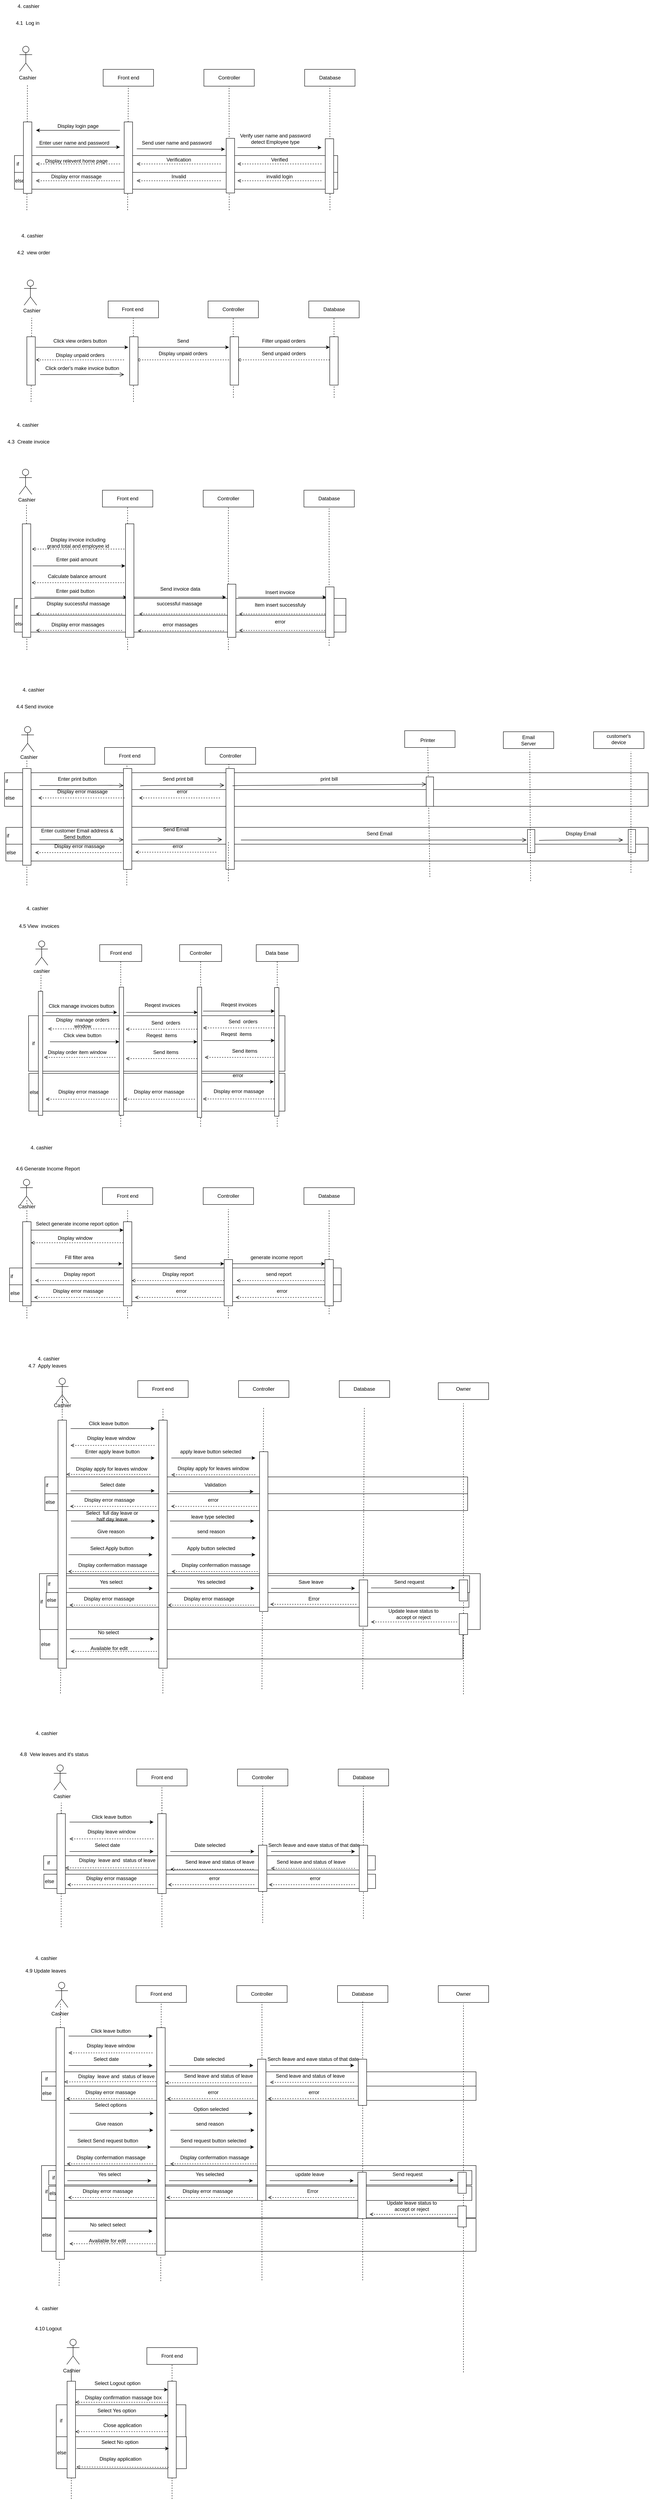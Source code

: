 <mxfile version="21.2.8" type="device">
  <diagram name="Page-1" id="2YBvvXClWsGukQMizWep">
    <mxGraphModel dx="1036" dy="2806" grid="0" gridSize="10" guides="1" tooltips="1" connect="1" arrows="1" fold="1" page="1" pageScale="1" pageWidth="850" pageHeight="1100" math="0" shadow="0">
      <root>
        <mxCell id="0" />
        <mxCell id="1" parent="0" />
        <mxCell id="Zykf1ZHxqBieM8WaJR_5-372" value="else" style="rounded=0;whiteSpace=wrap;html=1;align=left;" parent="1" vertex="1">
          <mxGeometry x="210" y="3730" width="310" height="76" as="geometry" />
        </mxCell>
        <mxCell id="Zykf1ZHxqBieM8WaJR_5-369" value="&amp;nbsp; if" style="rounded=0;whiteSpace=wrap;html=1;align=left;" parent="1" vertex="1">
          <mxGeometry x="210" y="3654" width="308.67" height="76" as="geometry" />
        </mxCell>
        <mxCell id="Zykf1ZHxqBieM8WaJR_5-361" value="&amp;nbsp; if" style="rounded=0;whiteSpace=wrap;html=1;align=left;" parent="1" vertex="1">
          <mxGeometry x="175" y="3085" width="1035" height="124" as="geometry" />
        </mxCell>
        <mxCell id="Zykf1ZHxqBieM8WaJR_5-365" value="else" style="rounded=0;whiteSpace=wrap;html=1;align=left;" parent="1" vertex="1">
          <mxGeometry x="192.11" y="3134" width="1007.89" height="34" as="geometry" />
        </mxCell>
        <mxCell id="Zykf1ZHxqBieM8WaJR_5-363" value="&amp;nbsp; if" style="rounded=0;whiteSpace=wrap;html=1;align=left;" parent="1" vertex="1">
          <mxGeometry x="192.11" y="3097" width="1007.89" height="34" as="geometry" />
        </mxCell>
        <mxCell id="Zykf1ZHxqBieM8WaJR_5-362" value="else" style="rounded=0;whiteSpace=wrap;html=1;align=left;" parent="1" vertex="1">
          <mxGeometry x="175" y="3211" width="1035" height="78" as="geometry" />
        </mxCell>
        <mxCell id="Zykf1ZHxqBieM8WaJR_5-360" value="else" style="rounded=0;whiteSpace=wrap;html=1;align=left;" parent="1" vertex="1">
          <mxGeometry x="175" y="2896" width="1035" height="34" as="geometry" />
        </mxCell>
        <mxCell id="Zykf1ZHxqBieM8WaJR_5-358" value="&amp;nbsp; if" style="rounded=0;whiteSpace=wrap;html=1;align=left;" parent="1" vertex="1">
          <mxGeometry x="175" y="2862" width="1035" height="34" as="geometry" />
        </mxCell>
        <mxCell id="Zykf1ZHxqBieM8WaJR_5-353" value="else" style="rounded=0;whiteSpace=wrap;html=1;align=left;" parent="1" vertex="1">
          <mxGeometry x="171.72" y="1810" width="1007.11" height="70" as="geometry" />
        </mxCell>
        <mxCell id="Zykf1ZHxqBieM8WaJR_5-352" value="if" style="rounded=0;whiteSpace=wrap;html=1;align=left;" parent="1" vertex="1">
          <mxGeometry x="170" y="1677" width="1050" height="133" as="geometry" />
        </mxCell>
        <mxCell id="Zykf1ZHxqBieM8WaJR_5-348" value="if" style="rounded=0;whiteSpace=wrap;html=1;align=left;" parent="1" vertex="1">
          <mxGeometry x="187.5" y="1682" width="1007.11" height="40" as="geometry" />
        </mxCell>
        <mxCell id="Zykf1ZHxqBieM8WaJR_5-347" value="else" style="rounded=0;whiteSpace=wrap;html=1;align=left;" parent="1" vertex="1">
          <mxGeometry x="182.89" y="1487" width="1007.11" height="40" as="geometry" />
        </mxCell>
        <mxCell id="Zykf1ZHxqBieM8WaJR_5-346" value="if" style="rounded=0;whiteSpace=wrap;html=1;align=left;" parent="1" vertex="1">
          <mxGeometry x="182.89" y="1447" width="1007.11" height="40" as="geometry" />
        </mxCell>
        <mxCell id="Zykf1ZHxqBieM8WaJR_5-233" value="else" style="rounded=0;whiteSpace=wrap;html=1;align=left;" parent="1" vertex="1">
          <mxGeometry x="98.67" y="990" width="790" height="40" as="geometry" />
        </mxCell>
        <mxCell id="Zykf1ZHxqBieM8WaJR_5-232" value="if" style="rounded=0;whiteSpace=wrap;html=1;align=left;" parent="1" vertex="1">
          <mxGeometry x="98.67" y="950" width="790" height="40" as="geometry" />
        </mxCell>
        <mxCell id="Zykf1ZHxqBieM8WaJR_5-219" value="if" style="rounded=0;whiteSpace=wrap;html=1;align=left;" parent="1" vertex="1">
          <mxGeometry x="90" y="-98" width="1530" height="40" as="geometry" />
        </mxCell>
        <mxCell id="Zykf1ZHxqBieM8WaJR_5-218" value="if" style="rounded=0;whiteSpace=wrap;html=1;align=left;" parent="1" vertex="1">
          <mxGeometry x="86.72" y="-228" width="1533.28" height="40" as="geometry" />
        </mxCell>
        <mxCell id="Zykf1ZHxqBieM8WaJR_5-217" value="else" style="rounded=0;whiteSpace=wrap;html=1;align=left;" parent="1" vertex="1">
          <mxGeometry x="86.72" y="-188" width="1533.28" height="40" as="geometry" />
        </mxCell>
        <mxCell id="Zykf1ZHxqBieM8WaJR_5-216" value="else" style="rounded=0;whiteSpace=wrap;html=1;align=left;" parent="1" vertex="1">
          <mxGeometry x="90" y="-58" width="1530" height="40" as="geometry" />
        </mxCell>
        <mxCell id="Zykf1ZHxqBieM8WaJR_5-211" value="else" style="rounded=0;whiteSpace=wrap;html=1;align=left;" parent="1" vertex="1">
          <mxGeometry x="110" y="-602.5" width="790" height="40" as="geometry" />
        </mxCell>
        <mxCell id="Zykf1ZHxqBieM8WaJR_5-210" value="if" style="rounded=0;whiteSpace=wrap;html=1;align=left;" parent="1" vertex="1">
          <mxGeometry x="110" y="-642.5" width="790" height="40" as="geometry" />
        </mxCell>
        <mxCell id="lNXAA8ya85KhI0WRaUo5-4" value="else" style="rounded=0;whiteSpace=wrap;html=1;align=left;" parent="1" vertex="1">
          <mxGeometry x="180.62" y="2392" width="790" height="34" as="geometry" />
        </mxCell>
        <mxCell id="lNXAA8ya85KhI0WRaUo5-2" value="&amp;nbsp; if" style="rounded=0;whiteSpace=wrap;html=1;align=left;" parent="1" vertex="1">
          <mxGeometry x="180" y="2348" width="790" height="34" as="geometry" />
        </mxCell>
        <mxCell id="3dBxJELoftxvtEzv0rye-1" value="" style="rounded=0;whiteSpace=wrap;html=1;" parent="1" vertex="1">
          <mxGeometry x="320" y="-900" width="120" height="40" as="geometry" />
        </mxCell>
        <mxCell id="3dBxJELoftxvtEzv0rye-3" value="" style="endArrow=none;dashed=1;html=1;rounded=0;" parent="1" edge="1">
          <mxGeometry width="50" height="50" relative="1" as="geometry">
            <mxPoint x="140" y="-520" as="sourcePoint" />
            <mxPoint x="139" y="-865" as="targetPoint" />
            <Array as="points" />
          </mxGeometry>
        </mxCell>
        <mxCell id="3dBxJELoftxvtEzv0rye-4" value="" style="endArrow=none;dashed=1;html=1;rounded=0;" parent="1" edge="1">
          <mxGeometry width="50" height="50" relative="1" as="geometry">
            <mxPoint x="380" y="-520" as="sourcePoint" />
            <mxPoint x="380" y="-860" as="targetPoint" />
          </mxGeometry>
        </mxCell>
        <mxCell id="3dBxJELoftxvtEzv0rye-5" value="Cashier" style="text;html=1;strokeColor=none;fillColor=none;align=center;verticalAlign=middle;whiteSpace=wrap;rounded=0;" parent="1" vertex="1">
          <mxGeometry x="110" y="-895" width="60" height="35" as="geometry" />
        </mxCell>
        <mxCell id="3dBxJELoftxvtEzv0rye-6" value="Front end" style="text;html=1;strokeColor=none;fillColor=none;align=center;verticalAlign=middle;whiteSpace=wrap;rounded=0;" parent="1" vertex="1">
          <mxGeometry x="350" y="-895" width="60" height="30" as="geometry" />
        </mxCell>
        <mxCell id="3dBxJELoftxvtEzv0rye-7" value="4.3&amp;nbsp; Create invoice" style="text;html=1;align=center;verticalAlign=middle;whiteSpace=wrap;rounded=0;" parent="1" vertex="1">
          <mxGeometry x="84.45" y="-1030" width="120" height="30" as="geometry" />
        </mxCell>
        <mxCell id="3dBxJELoftxvtEzv0rye-8" value="" style="endArrow=none;dashed=1;html=1;rounded=0;" parent="1" edge="1">
          <mxGeometry width="50" height="50" relative="1" as="geometry">
            <mxPoint x="140" y="40" as="sourcePoint" />
            <mxPoint x="140" y="-258" as="targetPoint" />
            <Array as="points" />
          </mxGeometry>
        </mxCell>
        <mxCell id="3dBxJELoftxvtEzv0rye-9" value="" style="endArrow=none;dashed=1;html=1;rounded=0;entryX=0.39;entryY=1.16;entryDx=0;entryDy=0;entryPerimeter=0;" parent="1" target="Zykf1ZHxqBieM8WaJR_5-224" edge="1">
          <mxGeometry width="50" height="50" relative="1" as="geometry">
            <mxPoint x="378" y="40" as="sourcePoint" />
            <mxPoint x="380" y="-325" as="targetPoint" />
          </mxGeometry>
        </mxCell>
        <mxCell id="3dBxJELoftxvtEzv0rye-10" value="" style="rounded=0;whiteSpace=wrap;html=1;" parent="1" vertex="1">
          <mxGeometry x="560" y="-900" width="120" height="40" as="geometry" />
        </mxCell>
        <mxCell id="3dBxJELoftxvtEzv0rye-11" value="Controller" style="text;html=1;strokeColor=none;fillColor=none;align=center;verticalAlign=middle;whiteSpace=wrap;rounded=0;" parent="1" vertex="1">
          <mxGeometry x="590" y="-895" width="60" height="30" as="geometry" />
        </mxCell>
        <mxCell id="3dBxJELoftxvtEzv0rye-12" value="" style="endArrow=none;dashed=1;html=1;rounded=0;" parent="1" edge="1">
          <mxGeometry width="50" height="50" relative="1" as="geometry">
            <mxPoint x="621.22" y="-78" as="sourcePoint" />
            <mxPoint x="621.22" y="-258" as="targetPoint" />
          </mxGeometry>
        </mxCell>
        <mxCell id="3dBxJELoftxvtEzv0rye-13" value="" style="rounded=0;whiteSpace=wrap;html=1;direction=south;" parent="1" vertex="1">
          <mxGeometry x="614.22" y="-238" width="20" height="240" as="geometry" />
        </mxCell>
        <mxCell id="3dBxJELoftxvtEzv0rye-15" value="" style="rounded=0;whiteSpace=wrap;html=1;" parent="1" vertex="1">
          <mxGeometry x="800" y="-900" width="120" height="40" as="geometry" />
        </mxCell>
        <mxCell id="3dBxJELoftxvtEzv0rye-16" value="Database" style="text;html=1;strokeColor=none;fillColor=none;align=center;verticalAlign=middle;whiteSpace=wrap;rounded=0;" parent="1" vertex="1">
          <mxGeometry x="830" y="-895" width="60" height="30" as="geometry" />
        </mxCell>
        <mxCell id="3dBxJELoftxvtEzv0rye-19" value="" style="endArrow=none;dashed=1;html=1;rounded=0;entryX=1;entryY=0.5;entryDx=0;entryDy=0;" parent="1" target="3dBxJELoftxvtEzv0rye-20" edge="1">
          <mxGeometry width="50" height="50" relative="1" as="geometry">
            <mxPoint x="140" y="-34.2" as="sourcePoint" />
            <mxPoint x="140" y="-105" as="targetPoint" />
            <Array as="points" />
          </mxGeometry>
        </mxCell>
        <mxCell id="3dBxJELoftxvtEzv0rye-20" value="" style="rounded=0;whiteSpace=wrap;html=1;direction=south;" parent="1" vertex="1">
          <mxGeometry x="130" y="-238" width="20" height="230" as="geometry" />
        </mxCell>
        <mxCell id="3dBxJELoftxvtEzv0rye-22" value="" style="rounded=0;whiteSpace=wrap;html=1;direction=south;" parent="1" vertex="1">
          <mxGeometry x="370" y="-238" width="20" height="240" as="geometry" />
        </mxCell>
        <mxCell id="3dBxJELoftxvtEzv0rye-24" style="edgeStyle=orthogonalEdgeStyle;rounded=0;orthogonalLoop=1;jettySize=auto;html=1;entryX=0.167;entryY=1;entryDx=0;entryDy=0;entryPerimeter=0;exitX=0.167;exitY=0;exitDx=0;exitDy=0;exitPerimeter=0;" parent="1" edge="1">
          <mxGeometry relative="1" as="geometry">
            <mxPoint x="161.5" y="-1240" as="sourcePoint" />
            <mxPoint x="381.5" y="-1240" as="targetPoint" />
          </mxGeometry>
        </mxCell>
        <mxCell id="3dBxJELoftxvtEzv0rye-25" value="" style="html=1;verticalAlign=bottom;labelBackgroundColor=none;endArrow=open;endFill=0;dashed=1;rounded=0;entryX=0.5;entryY=0;entryDx=0;entryDy=0;" parent="1" edge="1">
          <mxGeometry width="160" relative="1" as="geometry">
            <mxPoint x="371.5" y="-1210" as="sourcePoint" />
            <mxPoint x="161.5" y="-1210" as="targetPoint" />
            <Array as="points" />
          </mxGeometry>
        </mxCell>
        <mxCell id="3dBxJELoftxvtEzv0rye-26" value="" style="endArrow=open;startArrow=none;endFill=0;startFill=0;endSize=8;html=1;verticalAlign=bottom;labelBackgroundColor=none;strokeWidth=1;rounded=0;" parent="1" edge="1">
          <mxGeometry width="160" relative="1" as="geometry">
            <mxPoint x="171.5" y="-1175" as="sourcePoint" />
            <mxPoint x="371.5" y="-1175" as="targetPoint" />
            <Array as="points">
              <mxPoint x="271.5" y="-1175" />
              <mxPoint x="341.5" y="-1175.5" />
            </Array>
          </mxGeometry>
        </mxCell>
        <object label="Click order&#39;s make invoice button" placeholders="1" id="3dBxJELoftxvtEzv0rye-29">
          <mxCell style="text;html=1;strokeColor=none;fillColor=none;align=center;verticalAlign=middle;whiteSpace=wrap;rounded=0;container=0;" parent="1" vertex="1">
            <mxGeometry x="181.5" y="-1205.5" width="180" height="30" as="geometry" />
          </mxCell>
        </object>
        <object label="Click view orders button" placeholders="1" id="3dBxJELoftxvtEzv0rye-30">
          <mxCell style="text;html=1;strokeColor=none;fillColor=none;align=center;verticalAlign=middle;whiteSpace=wrap;rounded=0;container=0;" parent="1" vertex="1">
            <mxGeometry x="196.5" y="-1270" width="140" height="30" as="geometry" />
          </mxCell>
        </object>
        <object label="Display unpaid orders" placeholders="1" id="3dBxJELoftxvtEzv0rye-31">
          <mxCell style="text;html=1;strokeColor=none;fillColor=none;align=center;verticalAlign=middle;whiteSpace=wrap;rounded=0;container=0;" parent="1" vertex="1">
            <mxGeometry x="181.5" y="-1236.5" width="170" height="30" as="geometry" />
          </mxCell>
        </object>
        <mxCell id="3dBxJELoftxvtEzv0rye-32" value="" style="html=1;verticalAlign=bottom;labelBackgroundColor=none;endArrow=open;endFill=0;dashed=1;rounded=0;exitX=0.5;exitY=1;exitDx=0;exitDy=0;" parent="1" edge="1">
          <mxGeometry width="160" relative="1" as="geometry">
            <mxPoint x="861.5" y="-1210" as="sourcePoint" />
            <mxPoint x="641.5" y="-1210" as="targetPoint" />
            <Array as="points" />
          </mxGeometry>
        </mxCell>
        <mxCell id="3dBxJELoftxvtEzv0rye-33" value="Send unpaid orders" style="text;html=1;strokeColor=none;fillColor=none;align=center;verticalAlign=middle;whiteSpace=wrap;rounded=0;" parent="1" vertex="1">
          <mxGeometry x="671.5" y="-1240" width="160" height="30" as="geometry" />
        </mxCell>
        <mxCell id="3dBxJELoftxvtEzv0rye-34" value="" style="html=1;verticalAlign=bottom;labelBackgroundColor=none;endArrow=open;endFill=0;dashed=1;rounded=0;entryX=0.5;entryY=0;entryDx=0;entryDy=0;exitX=0.5;exitY=1;exitDx=0;exitDy=0;" parent="1" edge="1">
          <mxGeometry width="160" relative="1" as="geometry">
            <mxPoint x="621.5" y="-1210" as="sourcePoint" />
            <mxPoint x="401.5" y="-1210" as="targetPoint" />
            <Array as="points" />
          </mxGeometry>
        </mxCell>
        <mxCell id="3dBxJELoftxvtEzv0rye-35" value="Display unpaid orders" style="text;html=1;strokeColor=none;fillColor=none;align=center;verticalAlign=middle;whiteSpace=wrap;rounded=0;" parent="1" vertex="1">
          <mxGeometry x="426.5" y="-1240" width="170" height="30" as="geometry" />
        </mxCell>
        <mxCell id="3dBxJELoftxvtEzv0rye-63" value="" style="endArrow=none;dashed=1;html=1;rounded=0;entryX=0.5;entryY=1;entryDx=0;entryDy=0;" parent="1" target="3dBxJELoftxvtEzv0rye-10" edge="1">
          <mxGeometry width="50" height="50" relative="1" as="geometry">
            <mxPoint x="620" y="-520" as="sourcePoint" />
            <mxPoint x="29.978" y="-915" as="targetPoint" />
          </mxGeometry>
        </mxCell>
        <mxCell id="3dBxJELoftxvtEzv0rye-64" value="" style="endArrow=none;dashed=1;html=1;rounded=0;entryX=0.5;entryY=1;entryDx=0;entryDy=0;" parent="1" target="3dBxJELoftxvtEzv0rye-15" edge="1">
          <mxGeometry width="50" height="50" relative="1" as="geometry">
            <mxPoint x="860" y="-530" as="sourcePoint" />
            <mxPoint x="269.978" y="-915" as="targetPoint" />
          </mxGeometry>
        </mxCell>
        <mxCell id="3dBxJELoftxvtEzv0rye-65" style="edgeStyle=orthogonalEdgeStyle;rounded=0;orthogonalLoop=1;jettySize=auto;html=1;entryX=0.167;entryY=1;entryDx=0;entryDy=0;entryPerimeter=0;exitX=0.167;exitY=0;exitDx=0;exitDy=0;exitPerimeter=0;" parent="1" edge="1">
          <mxGeometry relative="1" as="geometry">
            <mxPoint x="401.5" y="-1240" as="sourcePoint" />
            <mxPoint x="621.5" y="-1240" as="targetPoint" />
            <Array as="points">
              <mxPoint x="461.5" y="-1240" />
              <mxPoint x="461.5" y="-1240" />
            </Array>
          </mxGeometry>
        </mxCell>
        <mxCell id="3dBxJELoftxvtEzv0rye-66" style="edgeStyle=orthogonalEdgeStyle;rounded=0;orthogonalLoop=1;jettySize=auto;html=1;entryX=0.167;entryY=1;entryDx=0;entryDy=0;entryPerimeter=0;exitX=0.167;exitY=0;exitDx=0;exitDy=0;exitPerimeter=0;" parent="1" edge="1">
          <mxGeometry relative="1" as="geometry">
            <mxPoint x="641.5" y="-1240" as="sourcePoint" />
            <mxPoint x="861.5" y="-1240" as="targetPoint" />
          </mxGeometry>
        </mxCell>
        <mxCell id="3dBxJELoftxvtEzv0rye-67" value="Send" style="text;html=1;strokeColor=none;fillColor=none;align=center;verticalAlign=middle;whiteSpace=wrap;rounded=0;" parent="1" vertex="1">
          <mxGeometry x="481.5" y="-1270" width="60" height="30" as="geometry" />
        </mxCell>
        <mxCell id="3dBxJELoftxvtEzv0rye-68" value="Filter unpaid orders" style="text;html=1;strokeColor=none;fillColor=none;align=center;verticalAlign=middle;whiteSpace=wrap;rounded=0;" parent="1" vertex="1">
          <mxGeometry x="676.5" y="-1270" width="150" height="30" as="geometry" />
        </mxCell>
        <mxCell id="3dBxJELoftxvtEzv0rye-69" value="4. cashier" style="text;html=1;align=center;verticalAlign=middle;whiteSpace=wrap;rounded=0;" parent="1" vertex="1">
          <mxGeometry x="76.82" y="-1070" width="130" height="30" as="geometry" />
        </mxCell>
        <mxCell id="3dBxJELoftxvtEzv0rye-70" value="" style="rounded=0;whiteSpace=wrap;html=1;" parent="1" vertex="1">
          <mxGeometry x="320" y="759" width="120" height="40" as="geometry" />
        </mxCell>
        <mxCell id="3dBxJELoftxvtEzv0rye-72" value="" style="endArrow=none;dashed=1;html=1;rounded=0;" parent="1" source="3dBxJELoftxvtEzv0rye-74" edge="1">
          <mxGeometry width="50" height="50" relative="1" as="geometry">
            <mxPoint x="140" y="859" as="sourcePoint" />
            <mxPoint x="140" y="799" as="targetPoint" />
            <Array as="points" />
          </mxGeometry>
        </mxCell>
        <mxCell id="3dBxJELoftxvtEzv0rye-75" value="Front end" style="text;html=1;strokeColor=none;fillColor=none;align=center;verticalAlign=middle;whiteSpace=wrap;rounded=0;" parent="1" vertex="1">
          <mxGeometry x="350" y="764" width="60" height="30" as="geometry" />
        </mxCell>
        <mxCell id="3dBxJELoftxvtEzv0rye-76" value="4.6 Generate Income Report" style="text;html=1;align=center;verticalAlign=middle;whiteSpace=wrap;rounded=0;" parent="1" vertex="1">
          <mxGeometry x="110" y="699" width="160" height="30" as="geometry" />
        </mxCell>
        <mxCell id="3dBxJELoftxvtEzv0rye-78" value="" style="endArrow=none;dashed=1;html=1;rounded=0;" parent="1" source="3dBxJELoftxvtEzv0rye-91" edge="1">
          <mxGeometry width="50" height="50" relative="1" as="geometry">
            <mxPoint x="380" y="1010" as="sourcePoint" />
            <mxPoint x="380" y="810" as="targetPoint" />
          </mxGeometry>
        </mxCell>
        <mxCell id="3dBxJELoftxvtEzv0rye-79" value="" style="rounded=0;whiteSpace=wrap;html=1;" parent="1" vertex="1">
          <mxGeometry x="560" y="759" width="120" height="40" as="geometry" />
        </mxCell>
        <mxCell id="3dBxJELoftxvtEzv0rye-80" value="Controller" style="text;html=1;strokeColor=none;fillColor=none;align=center;verticalAlign=middle;whiteSpace=wrap;rounded=0;" parent="1" vertex="1">
          <mxGeometry x="590" y="764" width="60" height="30" as="geometry" />
        </mxCell>
        <mxCell id="3dBxJELoftxvtEzv0rye-81" value="" style="endArrow=none;dashed=1;html=1;rounded=0;" parent="1" edge="1">
          <mxGeometry width="50" height="50" relative="1" as="geometry">
            <mxPoint x="620" y="1070" as="sourcePoint" />
            <mxPoint x="620" y="810" as="targetPoint" />
          </mxGeometry>
        </mxCell>
        <mxCell id="3dBxJELoftxvtEzv0rye-82" value="" style="rounded=0;whiteSpace=wrap;html=1;direction=south;" parent="1" vertex="1">
          <mxGeometry x="610" y="930" width="20" height="110" as="geometry" />
        </mxCell>
        <mxCell id="3dBxJELoftxvtEzv0rye-84" value="" style="rounded=0;whiteSpace=wrap;html=1;" parent="1" vertex="1">
          <mxGeometry x="800" y="759" width="120" height="40" as="geometry" />
        </mxCell>
        <mxCell id="3dBxJELoftxvtEzv0rye-85" value="Database" style="text;html=1;strokeColor=none;fillColor=none;align=center;verticalAlign=middle;whiteSpace=wrap;rounded=0;" parent="1" vertex="1">
          <mxGeometry x="830" y="764" width="60" height="30" as="geometry" />
        </mxCell>
        <mxCell id="3dBxJELoftxvtEzv0rye-86" value="" style="endArrow=none;dashed=1;html=1;rounded=0;" parent="1" source="3dBxJELoftxvtEzv0rye-87" edge="1">
          <mxGeometry width="50" height="50" relative="1" as="geometry">
            <mxPoint x="860" y="1060" as="sourcePoint" />
            <mxPoint x="860" y="810" as="targetPoint" />
          </mxGeometry>
        </mxCell>
        <mxCell id="3dBxJELoftxvtEzv0rye-88" value="" style="endArrow=none;dashed=1;html=1;rounded=0;" parent="1" target="3dBxJELoftxvtEzv0rye-89" edge="1">
          <mxGeometry width="50" height="50" relative="1" as="geometry">
            <mxPoint x="140" y="1070" as="sourcePoint" />
            <mxPoint x="140" y="810" as="targetPoint" />
            <Array as="points" />
          </mxGeometry>
        </mxCell>
        <mxCell id="3dBxJELoftxvtEzv0rye-89" value="" style="rounded=0;whiteSpace=wrap;html=1;direction=south;" parent="1" vertex="1">
          <mxGeometry x="130" y="840" width="20" height="200" as="geometry" />
        </mxCell>
        <mxCell id="3dBxJELoftxvtEzv0rye-90" value="" style="endArrow=none;dashed=1;html=1;rounded=0;" parent="1" target="3dBxJELoftxvtEzv0rye-91" edge="1">
          <mxGeometry width="50" height="50" relative="1" as="geometry">
            <mxPoint x="380" y="1070" as="sourcePoint" />
            <mxPoint x="380" y="810" as="targetPoint" />
          </mxGeometry>
        </mxCell>
        <mxCell id="3dBxJELoftxvtEzv0rye-91" value="" style="rounded=0;whiteSpace=wrap;html=1;direction=south;" parent="1" vertex="1">
          <mxGeometry x="370" y="840" width="20" height="200" as="geometry" />
        </mxCell>
        <mxCell id="3dBxJELoftxvtEzv0rye-93" style="edgeStyle=orthogonalEdgeStyle;rounded=0;orthogonalLoop=1;jettySize=auto;html=1;entryX=0.167;entryY=1;entryDx=0;entryDy=0;entryPerimeter=0;exitX=0.167;exitY=0;exitDx=0;exitDy=0;exitPerimeter=0;" parent="1" edge="1">
          <mxGeometry relative="1" as="geometry">
            <mxPoint x="150" y="860" as="sourcePoint" />
            <mxPoint x="370" y="860" as="targetPoint" />
          </mxGeometry>
        </mxCell>
        <mxCell id="3dBxJELoftxvtEzv0rye-94" value="" style="html=1;verticalAlign=bottom;labelBackgroundColor=none;endArrow=open;endFill=0;dashed=1;rounded=0;entryX=0.5;entryY=0;entryDx=0;entryDy=0;exitX=0.5;exitY=1;exitDx=0;exitDy=0;" parent="1" edge="1">
          <mxGeometry width="160" relative="1" as="geometry">
            <mxPoint x="370" y="890" as="sourcePoint" />
            <mxPoint x="150" y="890" as="targetPoint" />
            <Array as="points" />
          </mxGeometry>
        </mxCell>
        <object label="Select generate income report option" placeholders="1" id="3dBxJELoftxvtEzv0rye-99">
          <mxCell style="text;html=1;strokeColor=none;fillColor=none;align=center;verticalAlign=middle;whiteSpace=wrap;rounded=0;container=0;" parent="1" vertex="1">
            <mxGeometry x="160" y="830" width="200" height="30" as="geometry" />
          </mxCell>
        </object>
        <object label="Display window" placeholders="1" id="3dBxJELoftxvtEzv0rye-100">
          <mxCell style="text;html=1;strokeColor=none;fillColor=none;align=center;verticalAlign=middle;whiteSpace=wrap;rounded=0;container=0;" parent="1" vertex="1">
            <mxGeometry x="170" y="863.5" width="170" height="30" as="geometry" />
          </mxCell>
        </object>
        <mxCell id="3dBxJELoftxvtEzv0rye-101" value="" style="html=1;verticalAlign=bottom;labelBackgroundColor=none;endArrow=open;endFill=0;dashed=1;rounded=0;exitX=0.5;exitY=1;exitDx=0;exitDy=0;" parent="1" edge="1">
          <mxGeometry width="160" relative="1" as="geometry">
            <mxPoint x="860" y="980" as="sourcePoint" />
            <mxPoint x="640" y="980" as="targetPoint" />
            <Array as="points" />
          </mxGeometry>
        </mxCell>
        <mxCell id="3dBxJELoftxvtEzv0rye-102" value="send report" style="text;html=1;strokeColor=none;fillColor=none;align=center;verticalAlign=middle;whiteSpace=wrap;rounded=0;" parent="1" vertex="1">
          <mxGeometry x="660" y="950" width="160" height="30" as="geometry" />
        </mxCell>
        <mxCell id="3dBxJELoftxvtEzv0rye-103" value="" style="html=1;verticalAlign=bottom;labelBackgroundColor=none;endArrow=open;endFill=0;dashed=1;rounded=0;entryX=0.5;entryY=0;entryDx=0;entryDy=0;exitX=0.5;exitY=1;exitDx=0;exitDy=0;" parent="1" edge="1">
          <mxGeometry width="160" relative="1" as="geometry">
            <mxPoint x="610" y="980" as="sourcePoint" />
            <mxPoint x="390" y="980" as="targetPoint" />
            <Array as="points" />
          </mxGeometry>
        </mxCell>
        <mxCell id="3dBxJELoftxvtEzv0rye-104" value="Display report" style="text;html=1;strokeColor=none;fillColor=none;align=center;verticalAlign=middle;whiteSpace=wrap;rounded=0;" parent="1" vertex="1">
          <mxGeometry x="415" y="950" width="170" height="30" as="geometry" />
        </mxCell>
        <mxCell id="3dBxJELoftxvtEzv0rye-134" style="edgeStyle=orthogonalEdgeStyle;rounded=0;orthogonalLoop=1;jettySize=auto;html=1;entryX=0.167;entryY=1;entryDx=0;entryDy=0;entryPerimeter=0;exitX=0.167;exitY=0;exitDx=0;exitDy=0;exitPerimeter=0;" parent="1" edge="1">
          <mxGeometry relative="1" as="geometry">
            <mxPoint x="390" y="940" as="sourcePoint" />
            <mxPoint x="610" y="940" as="targetPoint" />
          </mxGeometry>
        </mxCell>
        <mxCell id="3dBxJELoftxvtEzv0rye-135" style="edgeStyle=orthogonalEdgeStyle;rounded=0;orthogonalLoop=1;jettySize=auto;html=1;entryX=0.167;entryY=1;entryDx=0;entryDy=0;entryPerimeter=0;exitX=0.167;exitY=0;exitDx=0;exitDy=0;exitPerimeter=0;" parent="1" edge="1">
          <mxGeometry relative="1" as="geometry">
            <mxPoint x="630" y="940" as="sourcePoint" />
            <mxPoint x="850" y="940" as="targetPoint" />
          </mxGeometry>
        </mxCell>
        <mxCell id="3dBxJELoftxvtEzv0rye-136" value="Send" style="text;html=1;strokeColor=none;fillColor=none;align=center;verticalAlign=middle;whiteSpace=wrap;rounded=0;" parent="1" vertex="1">
          <mxGeometry x="475" y="910" width="60" height="30" as="geometry" />
        </mxCell>
        <mxCell id="3dBxJELoftxvtEzv0rye-137" value="generate income report" style="text;html=1;strokeColor=none;fillColor=none;align=center;verticalAlign=middle;whiteSpace=wrap;rounded=0;" parent="1" vertex="1">
          <mxGeometry x="660" y="910" width="150" height="30" as="geometry" />
        </mxCell>
        <mxCell id="3dBxJELoftxvtEzv0rye-138" value="4. cashier" style="text;html=1;align=center;verticalAlign=middle;whiteSpace=wrap;rounded=0;" parent="1" vertex="1">
          <mxGeometry x="110" y="649" width="130" height="30" as="geometry" />
        </mxCell>
        <mxCell id="3dBxJELoftxvtEzv0rye-140" value="" style="endArrow=open;startArrow=none;endFill=0;startFill=0;endSize=8;html=1;verticalAlign=bottom;labelBackgroundColor=none;strokeWidth=1;rounded=0;" parent="1" edge="1">
          <mxGeometry width="160" relative="1" as="geometry">
            <mxPoint x="170" y="-197.5" as="sourcePoint" />
            <mxPoint x="370" y="-197.5" as="targetPoint" />
            <Array as="points">
              <mxPoint x="270" y="-197.5" />
              <mxPoint x="340" y="-198" />
            </Array>
          </mxGeometry>
        </mxCell>
        <mxCell id="3dBxJELoftxvtEzv0rye-143" value="" style="endArrow=open;startArrow=none;endFill=0;startFill=0;endSize=8;html=1;verticalAlign=bottom;labelBackgroundColor=none;strokeWidth=1;rounded=0;" parent="1" edge="1">
          <mxGeometry width="160" relative="1" as="geometry">
            <mxPoint x="410" y="-197" as="sourcePoint" />
            <mxPoint x="610" y="-198" as="targetPoint" />
            <Array as="points">
              <mxPoint x="425" y="-197.5" />
              <mxPoint x="495" y="-198" />
            </Array>
          </mxGeometry>
        </mxCell>
        <mxCell id="3dBxJELoftxvtEzv0rye-144" value="" style="endArrow=open;startArrow=none;endFill=0;startFill=0;endSize=8;html=1;verticalAlign=bottom;labelBackgroundColor=none;strokeWidth=1;rounded=0;" parent="1" edge="1">
          <mxGeometry width="160" relative="1" as="geometry">
            <mxPoint x="170" y="-68.5" as="sourcePoint" />
            <mxPoint x="370" y="-68.5" as="targetPoint" />
            <Array as="points">
              <mxPoint x="340" y="-69" />
            </Array>
          </mxGeometry>
        </mxCell>
        <mxCell id="3dBxJELoftxvtEzv0rye-145" value="" style="endArrow=open;startArrow=none;endFill=0;startFill=0;endSize=8;html=1;verticalAlign=bottom;labelBackgroundColor=none;strokeWidth=1;rounded=0;" parent="1" edge="1">
          <mxGeometry width="160" relative="1" as="geometry">
            <mxPoint x="650" y="-68" as="sourcePoint" />
            <mxPoint x="1330" y="-68" as="targetPoint" />
            <Array as="points" />
          </mxGeometry>
        </mxCell>
        <object label="Send Email" placeholders="1" id="3dBxJELoftxvtEzv0rye-147">
          <mxCell style="text;html=1;strokeColor=none;fillColor=none;align=center;verticalAlign=middle;whiteSpace=wrap;rounded=0;container=0;" parent="1" vertex="1">
            <mxGeometry x="930" y="-98" width="100" height="30" as="geometry" />
          </mxCell>
        </object>
        <object label="Enter customer Email address &amp;amp; Send button" placeholders="1" id="3dBxJELoftxvtEzv0rye-148">
          <mxCell style="text;html=1;strokeColor=none;fillColor=none;align=center;verticalAlign=middle;whiteSpace=wrap;rounded=0;container=0;" parent="1" vertex="1">
            <mxGeometry x="170" y="-98" width="180" height="30" as="geometry" />
          </mxCell>
        </object>
        <object label="Send print bill" placeholders="1" id="3dBxJELoftxvtEzv0rye-149">
          <mxCell style="text;html=1;strokeColor=none;fillColor=none;align=center;verticalAlign=middle;whiteSpace=wrap;rounded=0;container=0;" parent="1" vertex="1">
            <mxGeometry x="450" y="-228" width="100" height="30" as="geometry" />
          </mxCell>
        </object>
        <object label="Enter print button" placeholders="1" id="3dBxJELoftxvtEzv0rye-150">
          <mxCell style="text;html=1;strokeColor=none;fillColor=none;align=center;verticalAlign=middle;whiteSpace=wrap;rounded=0;container=0;" parent="1" vertex="1">
            <mxGeometry x="210" y="-228" width="100" height="30" as="geometry" />
          </mxCell>
        </object>
        <mxCell id="3dBxJELoftxvtEzv0rye-153" value="" style="endArrow=none;dashed=1;html=1;rounded=0;" parent="1" target="3dBxJELoftxvtEzv0rye-87" edge="1">
          <mxGeometry width="50" height="50" relative="1" as="geometry">
            <mxPoint x="860" y="1060" as="sourcePoint" />
            <mxPoint x="860" y="810" as="targetPoint" />
          </mxGeometry>
        </mxCell>
        <mxCell id="3dBxJELoftxvtEzv0rye-87" value="" style="rounded=0;whiteSpace=wrap;html=1;direction=south;" parent="1" vertex="1">
          <mxGeometry x="850" y="930" width="20" height="110" as="geometry" />
        </mxCell>
        <object label="Fill filter area" placeholders="1" id="3dBxJELoftxvtEzv0rye-156">
          <mxCell style="text;html=1;strokeColor=none;fillColor=none;align=center;verticalAlign=middle;whiteSpace=wrap;rounded=0;container=0;" parent="1" vertex="1">
            <mxGeometry x="165" y="910" width="200" height="30" as="geometry" />
          </mxCell>
        </object>
        <mxCell id="3dBxJELoftxvtEzv0rye-158" value="" style="html=1;verticalAlign=bottom;labelBackgroundColor=none;endArrow=open;endFill=0;dashed=1;rounded=0;" parent="1" edge="1">
          <mxGeometry width="160" relative="1" as="geometry">
            <mxPoint x="360" y="980" as="sourcePoint" />
            <mxPoint x="160" y="980" as="targetPoint" />
            <Array as="points" />
          </mxGeometry>
        </mxCell>
        <mxCell id="3dBxJELoftxvtEzv0rye-159" style="edgeStyle=orthogonalEdgeStyle;rounded=0;orthogonalLoop=1;jettySize=auto;html=1;entryX=0.2;entryY=1.16;entryDx=0;entryDy=0;entryPerimeter=0;" parent="1" edge="1">
          <mxGeometry relative="1" as="geometry">
            <mxPoint x="160" y="940" as="sourcePoint" />
            <mxPoint x="367" y="940" as="targetPoint" />
          </mxGeometry>
        </mxCell>
        <mxCell id="DqrlwgRpEu3_FZxMgq2P-2" value="" style="html=1;verticalAlign=bottom;labelBackgroundColor=none;endArrow=open;endFill=0;dashed=1;rounded=0;" parent="1" edge="1">
          <mxGeometry width="160" relative="1" as="geometry">
            <mxPoint x="602.5" y="1020" as="sourcePoint" />
            <mxPoint x="397.5" y="1020" as="targetPoint" />
            <Array as="points" />
          </mxGeometry>
        </mxCell>
        <mxCell id="DqrlwgRpEu3_FZxMgq2P-3" value="" style="html=1;verticalAlign=bottom;labelBackgroundColor=none;endArrow=open;endFill=0;dashed=1;rounded=0;" parent="1" edge="1">
          <mxGeometry width="160" relative="1" as="geometry">
            <mxPoint x="842.5" y="1020" as="sourcePoint" />
            <mxPoint x="637.5" y="1020" as="targetPoint" />
            <Array as="points" />
          </mxGeometry>
        </mxCell>
        <mxCell id="DqrlwgRpEu3_FZxMgq2P-4" value="" style="html=1;verticalAlign=bottom;labelBackgroundColor=none;endArrow=open;endFill=0;dashed=1;rounded=0;" parent="1" edge="1">
          <mxGeometry width="160" relative="1" as="geometry">
            <mxPoint x="362.5" y="1020" as="sourcePoint" />
            <mxPoint x="157.5" y="1020" as="targetPoint" />
            <Array as="points" />
          </mxGeometry>
        </mxCell>
        <object label="Display error massage" placeholders="1" id="DqrlwgRpEu3_FZxMgq2P-5">
          <mxCell style="text;html=1;strokeColor=none;fillColor=none;align=center;verticalAlign=middle;whiteSpace=wrap;rounded=0;container=0;" parent="1" vertex="1">
            <mxGeometry x="195" y="990" width="135" height="30" as="geometry" />
          </mxCell>
        </object>
        <object label="error" placeholders="1" id="DqrlwgRpEu3_FZxMgq2P-6">
          <mxCell style="text;html=1;strokeColor=none;fillColor=none;align=center;verticalAlign=middle;whiteSpace=wrap;rounded=0;container=0;" parent="1" vertex="1">
            <mxGeometry x="457.5" y="990" width="100" height="30" as="geometry" />
          </mxCell>
        </object>
        <object label="error" placeholders="1" id="DqrlwgRpEu3_FZxMgq2P-7">
          <mxCell style="text;html=1;strokeColor=none;fillColor=none;align=center;verticalAlign=middle;whiteSpace=wrap;rounded=0;container=0;" parent="1" vertex="1">
            <mxGeometry x="697.5" y="990" width="100" height="30" as="geometry" />
          </mxCell>
        </object>
        <mxCell id="DqrlwgRpEu3_FZxMgq2P-8" value="" style="html=1;verticalAlign=bottom;labelBackgroundColor=none;endArrow=open;endFill=0;dashed=1;rounded=0;" parent="1" edge="1">
          <mxGeometry width="160" relative="1" as="geometry">
            <mxPoint x="600" y="-168" as="sourcePoint" />
            <mxPoint x="407.5" y="-168" as="targetPoint" />
            <Array as="points" />
          </mxGeometry>
        </mxCell>
        <mxCell id="DqrlwgRpEu3_FZxMgq2P-10" value="" style="html=1;verticalAlign=bottom;labelBackgroundColor=none;endArrow=open;endFill=0;dashed=1;rounded=0;" parent="1" edge="1">
          <mxGeometry width="160" relative="1" as="geometry">
            <mxPoint x="372.5" y="-168" as="sourcePoint" />
            <mxPoint x="167.5" y="-168" as="targetPoint" />
            <Array as="points" />
          </mxGeometry>
        </mxCell>
        <object label="Display error massage" placeholders="1" id="DqrlwgRpEu3_FZxMgq2P-11">
          <mxCell style="text;html=1;strokeColor=none;fillColor=none;align=center;verticalAlign=middle;whiteSpace=wrap;rounded=0;container=0;" parent="1" vertex="1">
            <mxGeometry x="205" y="-198" width="135" height="30" as="geometry" />
          </mxCell>
        </object>
        <object label="error" placeholders="1" id="DqrlwgRpEu3_FZxMgq2P-12">
          <mxCell style="text;html=1;strokeColor=none;fillColor=none;align=center;verticalAlign=middle;whiteSpace=wrap;rounded=0;container=0;" parent="1" vertex="1">
            <mxGeometry x="460" y="-198" width="100" height="30" as="geometry" />
          </mxCell>
        </object>
        <mxCell id="DqrlwgRpEu3_FZxMgq2P-17" value="" style="endArrow=none;dashed=1;html=1;rounded=0;" parent="1" edge="1">
          <mxGeometry width="50" height="50" relative="1" as="geometry">
            <mxPoint x="620" y="30" as="sourcePoint" />
            <mxPoint x="620" y="-65" as="targetPoint" />
          </mxGeometry>
        </mxCell>
        <mxCell id="DqrlwgRpEu3_FZxMgq2P-22" value="" style="endArrow=none;dashed=1;html=1;rounded=0;entryX=0.5;entryY=1;entryDx=0;entryDy=0;" parent="1" target="DqrlwgRpEu3_FZxMgq2P-40" edge="1">
          <mxGeometry width="50" height="50" relative="1" as="geometry">
            <mxPoint x="1100" y="20" as="sourcePoint" />
            <mxPoint x="550" y="-223" as="targetPoint" />
          </mxGeometry>
        </mxCell>
        <mxCell id="DqrlwgRpEu3_FZxMgq2P-19" value="" style="rounded=0;whiteSpace=wrap;html=1;direction=south;" parent="1" vertex="1">
          <mxGeometry x="1091.25" y="-218" width="17.5" height="70" as="geometry" />
        </mxCell>
        <mxCell id="DqrlwgRpEu3_FZxMgq2P-26" value="" style="html=1;verticalAlign=bottom;labelBackgroundColor=none;endArrow=open;endFill=0;dashed=1;rounded=0;" parent="1" edge="1">
          <mxGeometry width="160" relative="1" as="geometry">
            <mxPoint x="365" y="-38" as="sourcePoint" />
            <mxPoint x="160" y="-38" as="targetPoint" />
            <Array as="points" />
          </mxGeometry>
        </mxCell>
        <object label="Display error massage" placeholders="1" id="DqrlwgRpEu3_FZxMgq2P-27">
          <mxCell style="text;html=1;strokeColor=none;fillColor=none;align=center;verticalAlign=middle;whiteSpace=wrap;rounded=0;container=0;" parent="1" vertex="1">
            <mxGeometry x="197.5" y="-68" width="135" height="30" as="geometry" />
          </mxCell>
        </object>
        <mxCell id="DqrlwgRpEu3_FZxMgq2P-32" value="" style="rounded=0;whiteSpace=wrap;html=1;direction=south;" parent="1" vertex="1">
          <mxGeometry x="1332.5" y="-93" width="17.5" height="55" as="geometry" />
        </mxCell>
        <mxCell id="DqrlwgRpEu3_FZxMgq2P-37" value="" style="rounded=0;whiteSpace=wrap;html=1;" parent="1" vertex="1">
          <mxGeometry x="1275" y="-325.5" width="120" height="40" as="geometry" />
        </mxCell>
        <mxCell id="DqrlwgRpEu3_FZxMgq2P-38" value="Email Server" style="text;html=1;strokeColor=none;fillColor=none;align=center;verticalAlign=middle;whiteSpace=wrap;rounded=0;" parent="1" vertex="1">
          <mxGeometry x="1305" y="-320.5" width="60" height="30" as="geometry" />
        </mxCell>
        <mxCell id="DqrlwgRpEu3_FZxMgq2P-39" value="" style="rounded=0;whiteSpace=wrap;html=1;" parent="1" vertex="1">
          <mxGeometry x="1040" y="-328" width="120" height="40" as="geometry" />
        </mxCell>
        <mxCell id="DqrlwgRpEu3_FZxMgq2P-40" value="Printer" style="text;html=1;strokeColor=none;fillColor=none;align=center;verticalAlign=middle;whiteSpace=wrap;rounded=0;" parent="1" vertex="1">
          <mxGeometry x="1070" y="-323" width="50" height="35" as="geometry" />
        </mxCell>
        <mxCell id="DqrlwgRpEu3_FZxMgq2P-44" value="" style="endArrow=open;startArrow=none;endFill=0;startFill=0;endSize=8;html=1;verticalAlign=bottom;labelBackgroundColor=none;strokeWidth=1;rounded=0;entryX=0.25;entryY=1;entryDx=0;entryDy=0;" parent="1" target="DqrlwgRpEu3_FZxMgq2P-19" edge="1">
          <mxGeometry width="160" relative="1" as="geometry">
            <mxPoint x="630" y="-197" as="sourcePoint" />
            <mxPoint x="830" y="-198" as="targetPoint" />
            <Array as="points">
              <mxPoint x="645" y="-197.5" />
              <mxPoint x="715" y="-198" />
            </Array>
          </mxGeometry>
        </mxCell>
        <object label="print bill" placeholders="1" id="DqrlwgRpEu3_FZxMgq2P-45">
          <mxCell style="text;html=1;strokeColor=none;fillColor=none;align=center;verticalAlign=middle;whiteSpace=wrap;rounded=0;container=0;" parent="1" vertex="1">
            <mxGeometry x="810" y="-228" width="100" height="30" as="geometry" />
          </mxCell>
        </object>
        <mxCell id="DqrlwgRpEu3_FZxMgq2P-48" value="" style="endArrow=open;startArrow=none;endFill=0;startFill=0;endSize=8;html=1;verticalAlign=bottom;labelBackgroundColor=none;strokeWidth=1;rounded=0;" parent="1" edge="1">
          <mxGeometry width="160" relative="1" as="geometry">
            <mxPoint x="405" y="-68" as="sourcePoint" />
            <mxPoint x="605" y="-69" as="targetPoint" />
            <Array as="points">
              <mxPoint x="420" y="-68.5" />
              <mxPoint x="490" y="-69" />
            </Array>
          </mxGeometry>
        </mxCell>
        <mxCell id="DqrlwgRpEu3_FZxMgq2P-49" value="" style="html=1;verticalAlign=bottom;labelBackgroundColor=none;endArrow=open;endFill=0;dashed=1;rounded=0;" parent="1" edge="1">
          <mxGeometry width="160" relative="1" as="geometry">
            <mxPoint x="591.25" y="-39" as="sourcePoint" />
            <mxPoint x="398.75" y="-39" as="targetPoint" />
            <Array as="points" />
          </mxGeometry>
        </mxCell>
        <object label="Send Email" placeholders="1" id="DqrlwgRpEu3_FZxMgq2P-50">
          <mxCell style="text;html=1;strokeColor=none;fillColor=none;align=center;verticalAlign=middle;whiteSpace=wrap;rounded=0;container=0;" parent="1" vertex="1">
            <mxGeometry x="445" y="-108" width="100" height="30" as="geometry" />
          </mxCell>
        </object>
        <object label="error" placeholders="1" id="DqrlwgRpEu3_FZxMgq2P-51">
          <mxCell style="text;html=1;strokeColor=none;fillColor=none;align=center;verticalAlign=middle;whiteSpace=wrap;rounded=0;container=0;" parent="1" vertex="1">
            <mxGeometry x="450" y="-68" width="100" height="30" as="geometry" />
          </mxCell>
        </object>
        <mxCell id="DqrlwgRpEu3_FZxMgq2P-54" value="" style="rounded=0;whiteSpace=wrap;html=1;direction=south;" parent="1" vertex="1">
          <mxGeometry x="1572.5" y="-93" width="17.5" height="55" as="geometry" />
        </mxCell>
        <mxCell id="DqrlwgRpEu3_FZxMgq2P-56" value="" style="rounded=0;whiteSpace=wrap;html=1;" parent="1" vertex="1">
          <mxGeometry x="1490" y="-325.5" width="120" height="40" as="geometry" />
        </mxCell>
        <mxCell id="DqrlwgRpEu3_FZxMgq2P-55" value="customer&#39;s device" style="text;html=1;strokeColor=none;fillColor=none;align=center;verticalAlign=middle;whiteSpace=wrap;rounded=0;" parent="1" vertex="1">
          <mxGeometry x="1520" y="-323" width="60" height="30" as="geometry" />
        </mxCell>
        <mxCell id="DqrlwgRpEu3_FZxMgq2P-57" value="" style="endArrow=open;startArrow=none;endFill=0;startFill=0;endSize=8;html=1;verticalAlign=bottom;labelBackgroundColor=none;strokeWidth=1;rounded=0;" parent="1" edge="1">
          <mxGeometry width="160" relative="1" as="geometry">
            <mxPoint x="1360" y="-67" as="sourcePoint" />
            <mxPoint x="1560" y="-68" as="targetPoint" />
            <Array as="points">
              <mxPoint x="1375" y="-67.5" />
              <mxPoint x="1445" y="-68" />
            </Array>
          </mxGeometry>
        </mxCell>
        <object label="Display Email" placeholders="1" id="DqrlwgRpEu3_FZxMgq2P-58">
          <mxCell style="text;html=1;strokeColor=none;fillColor=none;align=center;verticalAlign=middle;whiteSpace=wrap;rounded=0;container=0;" parent="1" vertex="1">
            <mxGeometry x="1410" y="-98" width="100" height="30" as="geometry" />
          </mxCell>
        </object>
        <mxCell id="eMAFhq8CC5D41B3n5qsW-1" value="Display report" style="text;html=1;strokeColor=none;fillColor=none;align=center;verticalAlign=middle;whiteSpace=wrap;rounded=0;" parent="1" vertex="1">
          <mxGeometry x="180" y="950" width="170" height="30" as="geometry" />
        </mxCell>
        <mxCell id="eMAFhq8CC5D41B3n5qsW-2" value="" style="rounded=0;whiteSpace=wrap;html=1;" parent="1" vertex="1">
          <mxGeometry x="425.86" y="3518" width="120" height="40" as="geometry" />
        </mxCell>
        <mxCell id="eMAFhq8CC5D41B3n5qsW-6" value="Cashier" style="text;html=1;strokeColor=none;fillColor=none;align=center;verticalAlign=middle;whiteSpace=wrap;rounded=0;" parent="1" vertex="1">
          <mxGeometry x="216.56" y="3558" width="60" height="30" as="geometry" />
        </mxCell>
        <mxCell id="eMAFhq8CC5D41B3n5qsW-7" value="Front end" style="text;html=1;strokeColor=none;fillColor=none;align=center;verticalAlign=middle;whiteSpace=wrap;rounded=0;" parent="1" vertex="1">
          <mxGeometry x="455.86" y="3523" width="60" height="30" as="geometry" />
        </mxCell>
        <mxCell id="eMAFhq8CC5D41B3n5qsW-8" value="4.10 Logout" style="text;html=1;align=center;verticalAlign=middle;whiteSpace=wrap;rounded=0;" parent="1" vertex="1">
          <mxGeometry x="130.86" y="3458" width="120" height="30" as="geometry" />
        </mxCell>
        <mxCell id="eMAFhq8CC5D41B3n5qsW-9" value="" style="endArrow=none;dashed=1;html=1;rounded=0;" parent="1" source="eMAFhq8CC5D41B3n5qsW-23" edge="1">
          <mxGeometry width="50" height="50" relative="1" as="geometry">
            <mxPoint x="245.86" y="3808" as="sourcePoint" />
            <mxPoint x="245.86" y="3608" as="targetPoint" />
            <Array as="points">
              <mxPoint x="245.86" y="3568" />
            </Array>
          </mxGeometry>
        </mxCell>
        <mxCell id="eMAFhq8CC5D41B3n5qsW-10" value="" style="endArrow=none;dashed=1;html=1;rounded=0;entryX=0.5;entryY=1;entryDx=0;entryDy=0;" parent="1" source="eMAFhq8CC5D41B3n5qsW-25" target="eMAFhq8CC5D41B3n5qsW-2" edge="1">
          <mxGeometry width="50" height="50" relative="1" as="geometry">
            <mxPoint x="485.86" y="3808" as="sourcePoint" />
            <mxPoint x="485.86" y="3608" as="targetPoint" />
          </mxGeometry>
        </mxCell>
        <mxCell id="eMAFhq8CC5D41B3n5qsW-22" value="" style="endArrow=none;dashed=1;html=1;rounded=0;" parent="1" target="eMAFhq8CC5D41B3n5qsW-23" edge="1">
          <mxGeometry width="50" height="50" relative="1" as="geometry">
            <mxPoint x="245.86" y="3878" as="sourcePoint" />
            <mxPoint x="245.86" y="3568" as="targetPoint" />
            <Array as="points" />
          </mxGeometry>
        </mxCell>
        <mxCell id="eMAFhq8CC5D41B3n5qsW-23" value="" style="rounded=0;whiteSpace=wrap;html=1;direction=south;" parent="1" vertex="1">
          <mxGeometry x="235.86" y="3598" width="20" height="230" as="geometry" />
        </mxCell>
        <mxCell id="eMAFhq8CC5D41B3n5qsW-24" value="" style="endArrow=none;dashed=1;html=1;rounded=0;" parent="1" target="eMAFhq8CC5D41B3n5qsW-25" edge="1">
          <mxGeometry width="50" height="50" relative="1" as="geometry">
            <mxPoint x="485.86" y="3878" as="sourcePoint" />
            <mxPoint x="485.86" y="3568" as="targetPoint" />
          </mxGeometry>
        </mxCell>
        <mxCell id="eMAFhq8CC5D41B3n5qsW-25" value="" style="rounded=0;whiteSpace=wrap;html=1;direction=south;" parent="1" vertex="1">
          <mxGeometry x="475.86" y="3598" width="20" height="230" as="geometry" />
        </mxCell>
        <mxCell id="eMAFhq8CC5D41B3n5qsW-26" style="edgeStyle=orthogonalEdgeStyle;rounded=0;orthogonalLoop=1;jettySize=auto;html=1;entryX=0.167;entryY=1;entryDx=0;entryDy=0;entryPerimeter=0;exitX=0.167;exitY=0;exitDx=0;exitDy=0;exitPerimeter=0;" parent="1" edge="1">
          <mxGeometry relative="1" as="geometry">
            <mxPoint x="255.86" y="3618" as="sourcePoint" />
            <mxPoint x="475.86" y="3618" as="targetPoint" />
          </mxGeometry>
        </mxCell>
        <mxCell id="eMAFhq8CC5D41B3n5qsW-27" value="" style="html=1;verticalAlign=bottom;labelBackgroundColor=none;endArrow=open;endFill=0;dashed=1;rounded=0;entryX=0.5;entryY=0;entryDx=0;entryDy=0;exitX=0.5;exitY=1;exitDx=0;exitDy=0;" parent="1" edge="1">
          <mxGeometry width="160" relative="1" as="geometry">
            <mxPoint x="475.86" y="3648" as="sourcePoint" />
            <mxPoint x="255.86" y="3648" as="targetPoint" />
            <Array as="points" />
          </mxGeometry>
        </mxCell>
        <mxCell id="eMAFhq8CC5D41B3n5qsW-28" value="Close application" style="text;html=1;strokeColor=none;fillColor=none;align=center;verticalAlign=middle;whiteSpace=wrap;rounded=0;" parent="1" vertex="1">
          <mxGeometry x="298.36" y="3688" width="140" height="30" as="geometry" />
        </mxCell>
        <object label="Select Yes option&amp;nbsp;" placeholders="1" id="eMAFhq8CC5D41B3n5qsW-29">
          <mxCell style="text;html=1;strokeColor=none;fillColor=none;align=center;verticalAlign=middle;whiteSpace=wrap;rounded=0;container=0;" parent="1" vertex="1">
            <mxGeometry x="305.86" y="3653" width="100" height="30" as="geometry" />
          </mxCell>
        </object>
        <object label="Select Logout option" placeholders="1" id="eMAFhq8CC5D41B3n5qsW-30">
          <mxCell style="text;html=1;strokeColor=none;fillColor=none;align=center;verticalAlign=middle;whiteSpace=wrap;rounded=0;container=0;" parent="1" vertex="1">
            <mxGeometry x="285.86" y="3588" width="140" height="30" as="geometry" />
          </mxCell>
        </object>
        <object label="Display confirmation massage box" placeholders="1" id="eMAFhq8CC5D41B3n5qsW-31">
          <mxCell style="text;html=1;strokeColor=none;fillColor=none;align=center;verticalAlign=middle;whiteSpace=wrap;rounded=0;container=0;" parent="1" vertex="1">
            <mxGeometry x="275.86" y="3621.5" width="187.5" height="30" as="geometry" />
          </mxCell>
        </object>
        <mxCell id="eMAFhq8CC5D41B3n5qsW-64" value="4.&amp;nbsp; cashier" style="text;html=1;align=center;verticalAlign=middle;whiteSpace=wrap;rounded=0;" parent="1" vertex="1">
          <mxGeometry x="121.59" y="3410" width="130" height="30" as="geometry" />
        </mxCell>
        <object label="Select No option&amp;nbsp;" placeholders="1" id="eMAFhq8CC5D41B3n5qsW-67">
          <mxCell style="text;html=1;strokeColor=none;fillColor=none;align=center;verticalAlign=middle;whiteSpace=wrap;rounded=0;container=0;" parent="1" vertex="1">
            <mxGeometry x="290.86" y="3728" width="145" height="30" as="geometry" />
          </mxCell>
        </object>
        <mxCell id="eMAFhq8CC5D41B3n5qsW-68" value="" style="html=1;verticalAlign=bottom;labelBackgroundColor=none;endArrow=open;endFill=0;dashed=1;rounded=0;entryX=0.5;entryY=0;entryDx=0;entryDy=0;exitX=0.5;exitY=1;exitDx=0;exitDy=0;" parent="1" edge="1">
          <mxGeometry width="160" relative="1" as="geometry">
            <mxPoint x="475.86" y="3718" as="sourcePoint" />
            <mxPoint x="255.86" y="3718" as="targetPoint" />
            <Array as="points" />
          </mxGeometry>
        </mxCell>
        <mxCell id="eMAFhq8CC5D41B3n5qsW-69" style="edgeStyle=orthogonalEdgeStyle;rounded=0;orthogonalLoop=1;jettySize=auto;html=1;entryX=0.167;entryY=1;entryDx=0;entryDy=0;entryPerimeter=0;" parent="1" edge="1">
          <mxGeometry relative="1" as="geometry">
            <mxPoint x="258.36" y="3758" as="sourcePoint" />
            <mxPoint x="478.36" y="3758" as="targetPoint" />
          </mxGeometry>
        </mxCell>
        <mxCell id="eMAFhq8CC5D41B3n5qsW-70" value="" style="html=1;verticalAlign=bottom;labelBackgroundColor=none;endArrow=open;endFill=0;dashed=1;rounded=0;entryX=0.5;entryY=0;entryDx=0;entryDy=0;exitX=0.891;exitY=0.913;exitDx=0;exitDy=0;exitPerimeter=0;" parent="1" source="eMAFhq8CC5D41B3n5qsW-25" edge="1">
          <mxGeometry width="160" relative="1" as="geometry">
            <mxPoint x="478.36" y="3802" as="sourcePoint" />
            <mxPoint x="258.36" y="3802" as="targetPoint" />
            <Array as="points" />
          </mxGeometry>
        </mxCell>
        <mxCell id="eMAFhq8CC5D41B3n5qsW-71" value="Display application" style="text;html=1;strokeColor=none;fillColor=none;align=center;verticalAlign=middle;whiteSpace=wrap;rounded=0;" parent="1" vertex="1">
          <mxGeometry x="293.36" y="3768" width="140" height="30" as="geometry" />
        </mxCell>
        <mxCell id="wMxC_MqYFscU2hJ7u7GW-4" value="" style="rounded=0;whiteSpace=wrap;html=1;" parent="1" vertex="1">
          <mxGeometry x="404.22" y="1218" width="120" height="40" as="geometry" />
        </mxCell>
        <mxCell id="wMxC_MqYFscU2hJ7u7GW-9" value="Front end" style="text;html=1;strokeColor=none;fillColor=none;align=center;verticalAlign=middle;whiteSpace=wrap;rounded=0;" parent="1" vertex="1">
          <mxGeometry x="434.22" y="1223" width="60" height="30" as="geometry" />
        </mxCell>
        <mxCell id="wMxC_MqYFscU2hJ7u7GW-10" value="4.7&amp;nbsp; Apply leaves" style="text;html=1;align=center;verticalAlign=middle;whiteSpace=wrap;rounded=0;" parent="1" vertex="1">
          <mxGeometry x="123.75" y="1168" width="130" height="30" as="geometry" />
        </mxCell>
        <mxCell id="wMxC_MqYFscU2hJ7u7GW-11" value="" style="endArrow=none;dashed=1;html=1;rounded=0;" parent="1" source="wMxC_MqYFscU2hJ7u7GW-41" edge="1">
          <mxGeometry width="50" height="50" relative="1" as="geometry">
            <mxPoint x="224.22" y="1482" as="sourcePoint" />
            <mxPoint x="224.22" y="1292" as="targetPoint" />
            <Array as="points">
              <mxPoint x="224.22" y="1242" />
            </Array>
          </mxGeometry>
        </mxCell>
        <mxCell id="wMxC_MqYFscU2hJ7u7GW-14" value="" style="endArrow=none;dashed=1;html=1;rounded=0;" parent="1" source="wMxC_MqYFscU2hJ7u7GW-43" edge="1">
          <mxGeometry width="50" height="50" relative="1" as="geometry">
            <mxPoint x="464.22" y="1482" as="sourcePoint" />
            <mxPoint x="464.22" y="1282" as="targetPoint" />
          </mxGeometry>
        </mxCell>
        <mxCell id="wMxC_MqYFscU2hJ7u7GW-17" value="" style="group" parent="1" vertex="1" connectable="0">
          <mxGeometry x="644.22" y="1012" width="582.89" height="815" as="geometry" />
        </mxCell>
        <mxCell id="wMxC_MqYFscU2hJ7u7GW-18" value="" style="rounded=0;whiteSpace=wrap;html=1;" parent="wMxC_MqYFscU2hJ7u7GW-17" vertex="1">
          <mxGeometry y="206" width="120" height="40" as="geometry" />
        </mxCell>
        <mxCell id="wMxC_MqYFscU2hJ7u7GW-19" value="" style="group" parent="wMxC_MqYFscU2hJ7u7GW-17" vertex="1" connectable="0">
          <mxGeometry x="30" y="5" width="522.89" height="810" as="geometry" />
        </mxCell>
        <mxCell id="wMxC_MqYFscU2hJ7u7GW-20" value="Controller" style="text;html=1;strokeColor=none;fillColor=none;align=center;verticalAlign=middle;whiteSpace=wrap;rounded=0;" parent="wMxC_MqYFscU2hJ7u7GW-19" vertex="1">
          <mxGeometry y="206" width="60" height="30" as="geometry" />
        </mxCell>
        <mxCell id="wMxC_MqYFscU2hJ7u7GW-21" value="" style="endArrow=none;dashed=1;html=1;rounded=0;" parent="wMxC_MqYFscU2hJ7u7GW-19" edge="1">
          <mxGeometry width="50" height="50" relative="1" as="geometry">
            <mxPoint x="25.78" y="935" as="sourcePoint" />
            <mxPoint x="29.653" y="265" as="targetPoint" />
          </mxGeometry>
        </mxCell>
        <mxCell id="Zykf1ZHxqBieM8WaJR_5-349" value="else" style="rounded=0;whiteSpace=wrap;html=1;align=left;" parent="wMxC_MqYFscU2hJ7u7GW-19" vertex="1">
          <mxGeometry x="-488.22" y="705" width="1007.11" height="35" as="geometry" />
        </mxCell>
        <mxCell id="wMxC_MqYFscU2hJ7u7GW-23" value="" style="rounded=0;whiteSpace=wrap;html=1;direction=south;" parent="wMxC_MqYFscU2hJ7u7GW-19" vertex="1">
          <mxGeometry x="20" y="370" width="20" height="380" as="geometry" />
        </mxCell>
        <mxCell id="Zykf1ZHxqBieM8WaJR_5-351" value="" style="html=1;verticalAlign=bottom;labelBackgroundColor=none;endArrow=open;endFill=0;dashed=1;rounded=0;" parent="wMxC_MqYFscU2hJ7u7GW-19" edge="1">
          <mxGeometry width="160" relative="1" as="geometry">
            <mxPoint x="250.78" y="733" as="sourcePoint" />
            <mxPoint x="45.78" y="733" as="targetPoint" />
            <Array as="points" />
          </mxGeometry>
        </mxCell>
        <object label="Display confermation massage" placeholders="1" id="wMxC_MqYFscU2hJ7u7GW-25">
          <mxCell style="text;html=1;strokeColor=none;fillColor=none;align=center;verticalAlign=middle;whiteSpace=wrap;rounded=0;container=0;" parent="wMxC_MqYFscU2hJ7u7GW-17" vertex="1">
            <mxGeometry x="-154.22" y="630" width="201.25" height="30" as="geometry" />
          </mxCell>
        </object>
        <mxCell id="wMxC_MqYFscU2hJ7u7GW-26" value="" style="group" parent="1" vertex="1" connectable="0">
          <mxGeometry x="884.22" y="1012" width="120" height="505" as="geometry" />
        </mxCell>
        <mxCell id="wMxC_MqYFscU2hJ7u7GW-27" value="" style="rounded=0;whiteSpace=wrap;html=1;" parent="wMxC_MqYFscU2hJ7u7GW-26" vertex="1">
          <mxGeometry y="206" width="120" height="40" as="geometry" />
        </mxCell>
        <mxCell id="wMxC_MqYFscU2hJ7u7GW-28" value="" style="group" parent="wMxC_MqYFscU2hJ7u7GW-26" vertex="1" connectable="0">
          <mxGeometry x="30" y="5" width="60" height="500" as="geometry" />
        </mxCell>
        <mxCell id="wMxC_MqYFscU2hJ7u7GW-29" value="Database" style="text;html=1;strokeColor=none;fillColor=none;align=center;verticalAlign=middle;whiteSpace=wrap;rounded=0;" parent="wMxC_MqYFscU2hJ7u7GW-28" vertex="1">
          <mxGeometry y="206" width="60" height="30" as="geometry" />
        </mxCell>
        <mxCell id="wMxC_MqYFscU2hJ7u7GW-30" value="" style="endArrow=none;dashed=1;html=1;rounded=0;" parent="wMxC_MqYFscU2hJ7u7GW-28" edge="1">
          <mxGeometry width="50" height="50" relative="1" as="geometry">
            <mxPoint x="25.78" y="935" as="sourcePoint" />
            <mxPoint x="29.653" y="265" as="targetPoint" />
          </mxGeometry>
        </mxCell>
        <mxCell id="wMxC_MqYFscU2hJ7u7GW-40" value="" style="endArrow=none;dashed=1;html=1;rounded=0;" parent="1" target="wMxC_MqYFscU2hJ7u7GW-41" edge="1">
          <mxGeometry width="50" height="50" relative="1" as="geometry">
            <mxPoint x="220" y="1962" as="sourcePoint" />
            <mxPoint x="224.22" y="1342" as="targetPoint" />
            <Array as="points" />
          </mxGeometry>
        </mxCell>
        <mxCell id="wMxC_MqYFscU2hJ7u7GW-41" value="" style="rounded=0;whiteSpace=wrap;html=1;direction=south;" parent="1" vertex="1">
          <mxGeometry x="214.22" y="1312" width="20" height="590" as="geometry" />
        </mxCell>
        <mxCell id="wMxC_MqYFscU2hJ7u7GW-42" value="" style="endArrow=none;dashed=1;html=1;rounded=0;" parent="1" target="wMxC_MqYFscU2hJ7u7GW-43" edge="1">
          <mxGeometry width="50" height="50" relative="1" as="geometry">
            <mxPoint x="464" y="1962" as="sourcePoint" />
            <mxPoint x="464.22" y="1342" as="targetPoint" />
          </mxGeometry>
        </mxCell>
        <mxCell id="wMxC_MqYFscU2hJ7u7GW-43" value="" style="rounded=0;whiteSpace=wrap;html=1;direction=south;" parent="1" vertex="1">
          <mxGeometry x="454.22" y="1312" width="20" height="590" as="geometry" />
        </mxCell>
        <mxCell id="wMxC_MqYFscU2hJ7u7GW-44" style="edgeStyle=orthogonalEdgeStyle;rounded=0;orthogonalLoop=1;jettySize=auto;html=1;" parent="1" edge="1">
          <mxGeometry relative="1" as="geometry">
            <mxPoint x="244.22" y="1332" as="sourcePoint" />
            <mxPoint x="444.22" y="1332" as="targetPoint" />
          </mxGeometry>
        </mxCell>
        <mxCell id="wMxC_MqYFscU2hJ7u7GW-45" value="" style="html=1;verticalAlign=bottom;labelBackgroundColor=none;endArrow=open;endFill=0;dashed=1;rounded=0;" parent="1" edge="1">
          <mxGeometry width="160" relative="1" as="geometry">
            <mxPoint x="444.22" y="1372" as="sourcePoint" />
            <mxPoint x="244.22" y="1372" as="targetPoint" />
            <Array as="points" />
          </mxGeometry>
        </mxCell>
        <mxCell id="wMxC_MqYFscU2hJ7u7GW-46" style="edgeStyle=orthogonalEdgeStyle;rounded=0;orthogonalLoop=1;jettySize=auto;html=1;" parent="1" edge="1">
          <mxGeometry relative="1" as="geometry">
            <mxPoint x="244.22" y="1402" as="sourcePoint" />
            <mxPoint x="444.22" y="1402" as="targetPoint" />
          </mxGeometry>
        </mxCell>
        <mxCell id="wMxC_MqYFscU2hJ7u7GW-47" style="edgeStyle=orthogonalEdgeStyle;rounded=0;orthogonalLoop=1;jettySize=auto;html=1;exitX=0.167;exitY=0;exitDx=0;exitDy=0;exitPerimeter=0;" parent="1" edge="1">
          <mxGeometry relative="1" as="geometry">
            <mxPoint x="484.22" y="1402" as="sourcePoint" />
            <mxPoint x="684.22" y="1402" as="targetPoint" />
          </mxGeometry>
        </mxCell>
        <mxCell id="wMxC_MqYFscU2hJ7u7GW-48" value="" style="html=1;verticalAlign=bottom;labelBackgroundColor=none;endArrow=open;endFill=0;dashed=1;rounded=0;" parent="1" edge="1">
          <mxGeometry width="160" relative="1" as="geometry">
            <mxPoint x="684.22" y="1442" as="sourcePoint" />
            <mxPoint x="484.22" y="1442" as="targetPoint" />
            <Array as="points" />
          </mxGeometry>
        </mxCell>
        <mxCell id="wMxC_MqYFscU2hJ7u7GW-52" value="Enter apply leave button" style="text;html=1;strokeColor=none;fillColor=none;align=center;verticalAlign=middle;whiteSpace=wrap;rounded=0;" parent="1" vertex="1">
          <mxGeometry x="276.33" y="1372" width="135.78" height="30" as="geometry" />
        </mxCell>
        <mxCell id="wMxC_MqYFscU2hJ7u7GW-53" value="4. cashier" style="text;html=1;align=center;verticalAlign=middle;whiteSpace=wrap;rounded=0;" parent="1" vertex="1">
          <mxGeometry x="126.82" y="1151" width="130" height="30" as="geometry" />
        </mxCell>
        <object label="apply leave button selected" placeholders="1" id="wMxC_MqYFscU2hJ7u7GW-58">
          <mxCell style="text;html=1;strokeColor=none;fillColor=none;align=center;verticalAlign=middle;whiteSpace=wrap;rounded=0;" parent="1" vertex="1">
            <mxGeometry x="495" y="1372" width="165.78" height="30" as="geometry" />
          </mxCell>
        </object>
        <object label="Display apply for leaves window" placeholders="1" id="wMxC_MqYFscU2hJ7u7GW-59">
          <mxCell style="text;html=1;strokeColor=none;fillColor=none;align=center;verticalAlign=middle;whiteSpace=wrap;rounded=0;" parent="1" vertex="1">
            <mxGeometry x="491.33" y="1412" width="185.78" height="30" as="geometry" />
          </mxCell>
        </object>
        <object label="Click leave button" placeholders="1" id="wMxC_MqYFscU2hJ7u7GW-64">
          <mxCell style="text;html=1;strokeColor=none;fillColor=none;align=center;verticalAlign=middle;whiteSpace=wrap;rounded=0;" parent="1" vertex="1">
            <mxGeometry x="267.11" y="1302" width="135.78" height="35" as="geometry" />
          </mxCell>
        </object>
        <object label="Display leave window" placeholders="1" id="wMxC_MqYFscU2hJ7u7GW-65">
          <mxCell style="text;html=1;strokeColor=none;fillColor=none;align=center;verticalAlign=middle;whiteSpace=wrap;rounded=0;" parent="1" vertex="1">
            <mxGeometry x="266.72" y="1337" width="147.5" height="35" as="geometry" />
          </mxCell>
        </object>
        <mxCell id="wMxC_MqYFscU2hJ7u7GW-67" value="" style="html=1;verticalAlign=bottom;labelBackgroundColor=none;endArrow=open;endFill=0;dashed=1;rounded=0;" parent="1" edge="1">
          <mxGeometry width="160" relative="1" as="geometry">
            <mxPoint x="448.13" y="1517" as="sourcePoint" />
            <mxPoint x="243.13" y="1517" as="targetPoint" />
            <Array as="points" />
          </mxGeometry>
        </mxCell>
        <object label="Select date" placeholders="1" id="wMxC_MqYFscU2hJ7u7GW-68">
          <mxCell style="text;html=1;strokeColor=none;fillColor=none;align=center;verticalAlign=middle;whiteSpace=wrap;rounded=0;container=0;" parent="1" vertex="1">
            <mxGeometry x="276.72" y="1451" width="135" height="30" as="geometry" />
          </mxCell>
        </object>
        <object label="Validation" placeholders="1" id="wMxC_MqYFscU2hJ7u7GW-69">
          <mxCell style="text;html=1;strokeColor=none;fillColor=none;align=center;verticalAlign=middle;whiteSpace=wrap;rounded=0;container=0;" parent="1" vertex="1">
            <mxGeometry x="539.22" y="1451" width="100" height="30" as="geometry" />
          </mxCell>
        </object>
        <mxCell id="wMxC_MqYFscU2hJ7u7GW-70" value="" style="html=1;verticalAlign=bottom;labelBackgroundColor=none;endArrow=open;endFill=0;dashed=1;rounded=0;" parent="1" edge="1">
          <mxGeometry width="160" relative="1" as="geometry">
            <mxPoint x="434.22" y="1441" as="sourcePoint" />
            <mxPoint x="234.22" y="1441" as="targetPoint" />
            <Array as="points" />
          </mxGeometry>
        </mxCell>
        <object label="Display apply for leaves window" placeholders="1" id="wMxC_MqYFscU2hJ7u7GW-71">
          <mxCell style="text;html=1;strokeColor=none;fillColor=none;align=center;verticalAlign=middle;whiteSpace=wrap;rounded=0;" parent="1" vertex="1">
            <mxGeometry x="254.22" y="1413" width="175.78" height="30" as="geometry" />
          </mxCell>
        </object>
        <mxCell id="wMxC_MqYFscU2hJ7u7GW-72" value="" style="rounded=0;whiteSpace=wrap;html=1;" parent="1" vertex="1">
          <mxGeometry x="401.72" y="2142" width="120" height="40" as="geometry" />
        </mxCell>
        <mxCell id="wMxC_MqYFscU2hJ7u7GW-75" value="" style="endArrow=none;dashed=1;html=1;rounded=0;exitX=0;exitY=0.5;exitDx=0;exitDy=0;" parent="1" edge="1">
          <mxGeometry width="50" height="50" relative="1" as="geometry">
            <mxPoint x="461.72" y="2242" as="sourcePoint" />
            <mxPoint x="461.72" y="2182" as="targetPoint" />
          </mxGeometry>
        </mxCell>
        <mxCell id="wMxC_MqYFscU2hJ7u7GW-76" value="Cashier" style="text;html=1;strokeColor=none;fillColor=none;align=center;verticalAlign=middle;whiteSpace=wrap;rounded=0;" parent="1" vertex="1">
          <mxGeometry x="194.22" y="2192" width="60" height="30" as="geometry" />
        </mxCell>
        <mxCell id="wMxC_MqYFscU2hJ7u7GW-77" value="Front end" style="text;html=1;strokeColor=none;fillColor=none;align=center;verticalAlign=middle;whiteSpace=wrap;rounded=0;" parent="1" vertex="1">
          <mxGeometry x="431.72" y="2147" width="60" height="30" as="geometry" />
        </mxCell>
        <mxCell id="wMxC_MqYFscU2hJ7u7GW-78" value="4.8&amp;nbsp; Veiw leaves and it&#39;s status" style="text;html=1;align=center;verticalAlign=middle;whiteSpace=wrap;rounded=0;" parent="1" vertex="1">
          <mxGeometry x="120" y="2092" width="170" height="30" as="geometry" />
        </mxCell>
        <mxCell id="wMxC_MqYFscU2hJ7u7GW-79" value="" style="endArrow=none;dashed=1;html=1;rounded=0;" parent="1" source="wMxC_MqYFscU2hJ7u7GW-111" edge="1">
          <mxGeometry width="50" height="50" relative="1" as="geometry">
            <mxPoint x="221.72" y="2478" as="sourcePoint" />
            <mxPoint x="221.72" y="2288" as="targetPoint" />
            <Array as="points">
              <mxPoint x="221.72" y="2238" />
            </Array>
          </mxGeometry>
        </mxCell>
        <mxCell id="wMxC_MqYFscU2hJ7u7GW-82" value="" style="endArrow=none;dashed=1;html=1;rounded=0;" parent="1" source="wMxC_MqYFscU2hJ7u7GW-113" edge="1">
          <mxGeometry width="50" height="50" relative="1" as="geometry">
            <mxPoint x="461.72" y="2418" as="sourcePoint" />
            <mxPoint x="461.72" y="2218" as="targetPoint" />
          </mxGeometry>
        </mxCell>
        <mxCell id="wMxC_MqYFscU2hJ7u7GW-85" value="" style="group" parent="1" vertex="1" connectable="0">
          <mxGeometry x="641.72" y="2068" width="120" height="485" as="geometry" />
        </mxCell>
        <mxCell id="wMxC_MqYFscU2hJ7u7GW-86" value="" style="rounded=0;whiteSpace=wrap;html=1;" parent="wMxC_MqYFscU2hJ7u7GW-85" vertex="1">
          <mxGeometry y="74" width="120" height="40" as="geometry" />
        </mxCell>
        <mxCell id="wMxC_MqYFscU2hJ7u7GW-87" value="" style="group" parent="wMxC_MqYFscU2hJ7u7GW-85" vertex="1" connectable="0">
          <mxGeometry x="30" y="5" width="60" height="480" as="geometry" />
        </mxCell>
        <mxCell id="wMxC_MqYFscU2hJ7u7GW-88" value="Controller" style="text;html=1;strokeColor=none;fillColor=none;align=center;verticalAlign=middle;whiteSpace=wrap;rounded=0;" parent="wMxC_MqYFscU2hJ7u7GW-87" vertex="1">
          <mxGeometry y="74" width="60" height="30" as="geometry" />
        </mxCell>
        <mxCell id="wMxC_MqYFscU2hJ7u7GW-89" value="" style="endArrow=none;dashed=1;html=1;rounded=0;" parent="wMxC_MqYFscU2hJ7u7GW-87" edge="1">
          <mxGeometry width="50" height="50" relative="1" as="geometry">
            <mxPoint x="30" y="435" as="sourcePoint" />
            <mxPoint x="30" y="145" as="targetPoint" />
          </mxGeometry>
        </mxCell>
        <mxCell id="wMxC_MqYFscU2hJ7u7GW-91" value="" style="rounded=0;whiteSpace=wrap;html=1;direction=south;" parent="wMxC_MqYFscU2hJ7u7GW-87" vertex="1">
          <mxGeometry x="20" y="250" width="20" height="110" as="geometry" />
        </mxCell>
        <mxCell id="wMxC_MqYFscU2hJ7u7GW-92" value="" style="endArrow=none;dashed=1;html=1;rounded=0;entryX=0.5;entryY=1;entryDx=0;entryDy=0;" parent="wMxC_MqYFscU2hJ7u7GW-85" target="wMxC_MqYFscU2hJ7u7GW-86" edge="1">
          <mxGeometry width="50" height="50" relative="1" as="geometry">
            <mxPoint x="60" y="224" as="sourcePoint" />
            <mxPoint x="-530.022" y="59" as="targetPoint" />
          </mxGeometry>
        </mxCell>
        <mxCell id="wMxC_MqYFscU2hJ7u7GW-93" value="" style="group" parent="1" vertex="1" connectable="0">
          <mxGeometry x="881.72" y="2068" width="120" height="505" as="geometry" />
        </mxCell>
        <mxCell id="wMxC_MqYFscU2hJ7u7GW-94" value="" style="rounded=0;whiteSpace=wrap;html=1;" parent="wMxC_MqYFscU2hJ7u7GW-93" vertex="1">
          <mxGeometry y="74" width="120" height="40" as="geometry" />
        </mxCell>
        <mxCell id="wMxC_MqYFscU2hJ7u7GW-95" value="" style="group" parent="wMxC_MqYFscU2hJ7u7GW-93" vertex="1" connectable="0">
          <mxGeometry x="30" y="5" width="60" height="500" as="geometry" />
        </mxCell>
        <mxCell id="wMxC_MqYFscU2hJ7u7GW-96" value="Database" style="text;html=1;strokeColor=none;fillColor=none;align=center;verticalAlign=middle;whiteSpace=wrap;rounded=0;" parent="wMxC_MqYFscU2hJ7u7GW-95" vertex="1">
          <mxGeometry y="74" width="60" height="30" as="geometry" />
        </mxCell>
        <mxCell id="wMxC_MqYFscU2hJ7u7GW-97" value="" style="endArrow=none;dashed=1;html=1;rounded=0;" parent="wMxC_MqYFscU2hJ7u7GW-95" edge="1">
          <mxGeometry width="50" height="50" relative="1" as="geometry">
            <mxPoint x="30" y="425" as="sourcePoint" />
            <mxPoint x="30" y="145" as="targetPoint" />
          </mxGeometry>
        </mxCell>
        <mxCell id="wMxC_MqYFscU2hJ7u7GW-99" value="" style="rounded=0;whiteSpace=wrap;html=1;direction=south;" parent="wMxC_MqYFscU2hJ7u7GW-95" vertex="1">
          <mxGeometry x="20" y="250" width="20" height="110" as="geometry" />
        </mxCell>
        <mxCell id="wMxC_MqYFscU2hJ7u7GW-100" value="" style="endArrow=none;dashed=1;html=1;rounded=0;entryX=0.5;entryY=1;entryDx=0;entryDy=0;" parent="wMxC_MqYFscU2hJ7u7GW-93" target="wMxC_MqYFscU2hJ7u7GW-94" edge="1">
          <mxGeometry width="50" height="50" relative="1" as="geometry">
            <mxPoint x="60" y="224" as="sourcePoint" />
            <mxPoint x="-530.022" y="59" as="targetPoint" />
          </mxGeometry>
        </mxCell>
        <object label="Send leave and status of leave&amp;nbsp;" placeholders="1" id="wMxC_MqYFscU2hJ7u7GW-101">
          <mxCell style="text;html=1;strokeColor=none;fillColor=none;align=center;verticalAlign=middle;whiteSpace=wrap;rounded=0;" parent="wMxC_MqYFscU2hJ7u7GW-93" vertex="1">
            <mxGeometry x="-161.72" y="280" width="198.28" height="30" as="geometry" />
          </mxCell>
        </object>
        <mxCell id="wMxC_MqYFscU2hJ7u7GW-102" value="Serch lleave and eave status of that date" style="text;html=1;strokeColor=none;fillColor=none;align=center;verticalAlign=middle;whiteSpace=wrap;rounded=0;" parent="wMxC_MqYFscU2hJ7u7GW-93" vertex="1">
          <mxGeometry x="-171.72" y="240" width="228.21" height="30" as="geometry" />
        </mxCell>
        <mxCell id="wMxC_MqYFscU2hJ7u7GW-110" value="" style="endArrow=none;dashed=1;html=1;rounded=0;" parent="1" edge="1">
          <mxGeometry width="50" height="50" relative="1" as="geometry">
            <mxPoint x="221.72" y="2518" as="sourcePoint" />
            <mxPoint x="222" y="2222" as="targetPoint" />
            <Array as="points" />
          </mxGeometry>
        </mxCell>
        <mxCell id="wMxC_MqYFscU2hJ7u7GW-111" value="" style="rounded=0;whiteSpace=wrap;html=1;direction=south;" parent="1" vertex="1">
          <mxGeometry x="211.72" y="2248" width="20" height="190" as="geometry" />
        </mxCell>
        <mxCell id="wMxC_MqYFscU2hJ7u7GW-112" value="" style="endArrow=none;dashed=1;html=1;rounded=0;" parent="1" target="wMxC_MqYFscU2hJ7u7GW-113" edge="1">
          <mxGeometry width="50" height="50" relative="1" as="geometry">
            <mxPoint x="461.72" y="2518" as="sourcePoint" />
            <mxPoint x="461.72" y="2278" as="targetPoint" />
          </mxGeometry>
        </mxCell>
        <mxCell id="wMxC_MqYFscU2hJ7u7GW-113" value="" style="rounded=0;whiteSpace=wrap;html=1;direction=south;" parent="1" vertex="1">
          <mxGeometry x="451.72" y="2248" width="20" height="190" as="geometry" />
        </mxCell>
        <mxCell id="wMxC_MqYFscU2hJ7u7GW-114" style="edgeStyle=orthogonalEdgeStyle;rounded=0;orthogonalLoop=1;jettySize=auto;html=1;" parent="1" edge="1">
          <mxGeometry relative="1" as="geometry">
            <mxPoint x="241.72" y="2268" as="sourcePoint" />
            <mxPoint x="441.72" y="2268" as="targetPoint" />
          </mxGeometry>
        </mxCell>
        <mxCell id="wMxC_MqYFscU2hJ7u7GW-115" value="" style="html=1;verticalAlign=bottom;labelBackgroundColor=none;endArrow=open;endFill=0;dashed=1;rounded=0;" parent="1" edge="1">
          <mxGeometry width="160" relative="1" as="geometry">
            <mxPoint x="441.72" y="2308" as="sourcePoint" />
            <mxPoint x="241.72" y="2308" as="targetPoint" />
            <Array as="points" />
          </mxGeometry>
        </mxCell>
        <mxCell id="wMxC_MqYFscU2hJ7u7GW-116" style="edgeStyle=orthogonalEdgeStyle;rounded=0;orthogonalLoop=1;jettySize=auto;html=1;" parent="1" edge="1">
          <mxGeometry relative="1" as="geometry">
            <mxPoint x="241.72" y="2338" as="sourcePoint" />
            <mxPoint x="441.72" y="2338" as="targetPoint" />
          </mxGeometry>
        </mxCell>
        <mxCell id="wMxC_MqYFscU2hJ7u7GW-117" style="edgeStyle=orthogonalEdgeStyle;rounded=0;orthogonalLoop=1;jettySize=auto;html=1;exitX=0.167;exitY=0;exitDx=0;exitDy=0;exitPerimeter=0;" parent="1" edge="1">
          <mxGeometry relative="1" as="geometry">
            <mxPoint x="481.72" y="2338" as="sourcePoint" />
            <mxPoint x="681.72" y="2338" as="targetPoint" />
          </mxGeometry>
        </mxCell>
        <mxCell id="wMxC_MqYFscU2hJ7u7GW-118" value="" style="html=1;verticalAlign=bottom;labelBackgroundColor=none;endArrow=open;endFill=0;dashed=1;rounded=0;" parent="1" source="wMxC_MqYFscU2hJ7u7GW-244" edge="1">
          <mxGeometry width="160" relative="1" as="geometry">
            <mxPoint x="681.72" y="2378" as="sourcePoint" />
            <mxPoint x="481.72" y="2378" as="targetPoint" />
            <Array as="points" />
          </mxGeometry>
        </mxCell>
        <mxCell id="wMxC_MqYFscU2hJ7u7GW-122" value="Select date" style="text;html=1;strokeColor=none;fillColor=none;align=center;verticalAlign=middle;whiteSpace=wrap;rounded=0;" parent="1" vertex="1">
          <mxGeometry x="291.72" y="2308" width="80" height="30" as="geometry" />
        </mxCell>
        <mxCell id="wMxC_MqYFscU2hJ7u7GW-123" value="4. cashier" style="text;html=1;align=center;verticalAlign=middle;whiteSpace=wrap;rounded=0;" parent="1" vertex="1">
          <mxGeometry x="121.72" y="2042" width="130" height="30" as="geometry" />
        </mxCell>
        <mxCell id="wMxC_MqYFscU2hJ7u7GW-128" style="edgeStyle=orthogonalEdgeStyle;rounded=0;orthogonalLoop=1;jettySize=auto;html=1;exitX=0.167;exitY=0;exitDx=0;exitDy=0;exitPerimeter=0;" parent="1" edge="1">
          <mxGeometry relative="1" as="geometry">
            <mxPoint x="721.72" y="2338" as="sourcePoint" />
            <mxPoint x="921.72" y="2338" as="targetPoint" />
          </mxGeometry>
        </mxCell>
        <mxCell id="wMxC_MqYFscU2hJ7u7GW-129" value="" style="html=1;verticalAlign=bottom;labelBackgroundColor=none;endArrow=open;endFill=0;dashed=1;rounded=0;" parent="1" edge="1">
          <mxGeometry width="160" relative="1" as="geometry">
            <mxPoint x="921.72" y="2378" as="sourcePoint" />
            <mxPoint x="721.72" y="2378" as="targetPoint" />
            <Array as="points" />
          </mxGeometry>
        </mxCell>
        <object label="Date selected&amp;nbsp;" placeholders="1" id="wMxC_MqYFscU2hJ7u7GW-130">
          <mxCell style="text;html=1;strokeColor=none;fillColor=none;align=center;verticalAlign=middle;whiteSpace=wrap;rounded=0;" parent="1" vertex="1">
            <mxGeometry x="537.89" y="2308" width="80" height="30" as="geometry" />
          </mxCell>
        </object>
        <mxCell id="wMxC_MqYFscU2hJ7u7GW-136" value="" style="html=1;verticalAlign=bottom;labelBackgroundColor=none;endArrow=open;endFill=0;dashed=1;rounded=0;" parent="1" edge="1">
          <mxGeometry width="160" relative="1" as="geometry">
            <mxPoint x="681.72" y="2417" as="sourcePoint" />
            <mxPoint x="476.72" y="2417" as="targetPoint" />
            <Array as="points" />
          </mxGeometry>
        </mxCell>
        <mxCell id="wMxC_MqYFscU2hJ7u7GW-137" value="" style="html=1;verticalAlign=bottom;labelBackgroundColor=none;endArrow=open;endFill=0;dashed=1;rounded=0;" parent="1" edge="1">
          <mxGeometry width="160" relative="1" as="geometry">
            <mxPoint x="921.72" y="2417" as="sourcePoint" />
            <mxPoint x="716.72" y="2417" as="targetPoint" />
            <Array as="points" />
          </mxGeometry>
        </mxCell>
        <mxCell id="wMxC_MqYFscU2hJ7u7GW-138" value="" style="html=1;verticalAlign=bottom;labelBackgroundColor=none;endArrow=open;endFill=0;dashed=1;rounded=0;" parent="1" edge="1">
          <mxGeometry width="160" relative="1" as="geometry">
            <mxPoint x="441.72" y="2417" as="sourcePoint" />
            <mxPoint x="236.72" y="2417" as="targetPoint" />
            <Array as="points" />
          </mxGeometry>
        </mxCell>
        <object label="Display error massage" placeholders="1" id="wMxC_MqYFscU2hJ7u7GW-139">
          <mxCell style="text;html=1;strokeColor=none;fillColor=none;align=center;verticalAlign=middle;whiteSpace=wrap;rounded=0;container=0;" parent="1" vertex="1">
            <mxGeometry x="274.22" y="2387" width="135" height="30" as="geometry" />
          </mxCell>
        </object>
        <object label="error" placeholders="1" id="wMxC_MqYFscU2hJ7u7GW-140">
          <mxCell style="text;html=1;strokeColor=none;fillColor=none;align=center;verticalAlign=middle;whiteSpace=wrap;rounded=0;container=0;" parent="1" vertex="1">
            <mxGeometry x="536.72" y="2387" width="100" height="30" as="geometry" />
          </mxCell>
        </object>
        <object label="error" placeholders="1" id="wMxC_MqYFscU2hJ7u7GW-141">
          <mxCell style="text;html=1;strokeColor=none;fillColor=none;align=center;verticalAlign=middle;whiteSpace=wrap;rounded=0;container=0;" parent="1" vertex="1">
            <mxGeometry x="776.72" y="2387" width="100" height="30" as="geometry" />
          </mxCell>
        </object>
        <mxCell id="wMxC_MqYFscU2hJ7u7GW-142" value="" style="html=1;verticalAlign=bottom;labelBackgroundColor=none;endArrow=open;endFill=0;dashed=1;rounded=0;" parent="1" edge="1">
          <mxGeometry width="160" relative="1" as="geometry">
            <mxPoint x="431.72" y="2377" as="sourcePoint" />
            <mxPoint x="231.72" y="2377" as="targetPoint" />
            <Array as="points" />
          </mxGeometry>
        </mxCell>
        <object label="Display&amp;nbsp;&amp;nbsp;leave and&amp;nbsp;&amp;nbsp;status of leave&amp;nbsp;" placeholders="1" id="wMxC_MqYFscU2hJ7u7GW-143">
          <mxCell style="text;html=1;strokeColor=none;fillColor=none;align=center;verticalAlign=middle;whiteSpace=wrap;rounded=0;" parent="1" vertex="1">
            <mxGeometry x="240.08" y="2344" width="234.14" height="30" as="geometry" />
          </mxCell>
        </object>
        <mxCell id="wMxC_MqYFscU2hJ7u7GW-144" value="" style="rounded=0;whiteSpace=wrap;html=1;" parent="1" vertex="1">
          <mxGeometry x="400" y="2657" width="120" height="40" as="geometry" />
        </mxCell>
        <mxCell id="wMxC_MqYFscU2hJ7u7GW-146" value="" style="endArrow=none;dashed=1;html=1;rounded=0;exitX=0;exitY=0.5;exitDx=0;exitDy=0;" parent="1" edge="1">
          <mxGeometry width="50" height="50" relative="1" as="geometry">
            <mxPoint x="220" y="2757" as="sourcePoint" />
            <mxPoint x="220" y="2697" as="targetPoint" />
            <Array as="points" />
          </mxGeometry>
        </mxCell>
        <mxCell id="wMxC_MqYFscU2hJ7u7GW-147" value="" style="endArrow=none;dashed=1;html=1;rounded=0;exitX=0;exitY=0.5;exitDx=0;exitDy=0;" parent="1" edge="1">
          <mxGeometry width="50" height="50" relative="1" as="geometry">
            <mxPoint x="460" y="2757" as="sourcePoint" />
            <mxPoint x="460" y="2697" as="targetPoint" />
          </mxGeometry>
        </mxCell>
        <mxCell id="wMxC_MqYFscU2hJ7u7GW-148" value="Cashier" style="text;html=1;strokeColor=none;fillColor=none;align=center;verticalAlign=middle;whiteSpace=wrap;rounded=0;" parent="1" vertex="1">
          <mxGeometry x="189.22" y="2709" width="60" height="30" as="geometry" />
        </mxCell>
        <mxCell id="wMxC_MqYFscU2hJ7u7GW-149" value="Front end" style="text;html=1;strokeColor=none;fillColor=none;align=center;verticalAlign=middle;whiteSpace=wrap;rounded=0;" parent="1" vertex="1">
          <mxGeometry x="430" y="2662" width="60" height="30" as="geometry" />
        </mxCell>
        <mxCell id="wMxC_MqYFscU2hJ7u7GW-150" value="4.9 Update leaves" style="text;html=1;align=center;verticalAlign=middle;whiteSpace=wrap;rounded=0;" parent="1" vertex="1">
          <mxGeometry x="120" y="2607" width="130" height="30" as="geometry" />
        </mxCell>
        <mxCell id="wMxC_MqYFscU2hJ7u7GW-157" value="" style="group" parent="1" vertex="1" connectable="0">
          <mxGeometry x="640" y="2657" width="120" height="485" as="geometry" />
        </mxCell>
        <mxCell id="wMxC_MqYFscU2hJ7u7GW-158" value="" style="rounded=0;whiteSpace=wrap;html=1;" parent="wMxC_MqYFscU2hJ7u7GW-157" vertex="1">
          <mxGeometry width="120" height="40" as="geometry" />
        </mxCell>
        <mxCell id="wMxC_MqYFscU2hJ7u7GW-159" value="" style="group" parent="wMxC_MqYFscU2hJ7u7GW-157" vertex="1" connectable="0">
          <mxGeometry x="30" y="5" width="60" height="480" as="geometry" />
        </mxCell>
        <mxCell id="wMxC_MqYFscU2hJ7u7GW-160" value="Controller" style="text;html=1;strokeColor=none;fillColor=none;align=center;verticalAlign=middle;whiteSpace=wrap;rounded=0;" parent="wMxC_MqYFscU2hJ7u7GW-159" vertex="1">
          <mxGeometry width="60" height="30" as="geometry" />
        </mxCell>
        <mxCell id="wMxC_MqYFscU2hJ7u7GW-161" value="" style="endArrow=none;dashed=1;html=1;rounded=0;entryX=0.5;entryY=1;entryDx=0;entryDy=0;" parent="wMxC_MqYFscU2hJ7u7GW-159" target="wMxC_MqYFscU2hJ7u7GW-158" edge="1">
          <mxGeometry width="50" height="50" relative="1" as="geometry">
            <mxPoint x="30" y="696" as="sourcePoint" />
            <mxPoint x="30" y="56" as="targetPoint" />
          </mxGeometry>
        </mxCell>
        <mxCell id="wMxC_MqYFscU2hJ7u7GW-164" value="" style="html=1;verticalAlign=bottom;labelBackgroundColor=none;endArrow=open;endFill=0;dashed=1;rounded=0;" parent="wMxC_MqYFscU2hJ7u7GW-157" edge="1">
          <mxGeometry width="160" relative="1" as="geometry">
            <mxPoint x="35" y="231" as="sourcePoint" />
            <mxPoint x="-170" y="231" as="targetPoint" />
            <Array as="points" />
          </mxGeometry>
        </mxCell>
        <mxCell id="wMxC_MqYFscU2hJ7u7GW-165" value="" style="group" parent="1" vertex="1" connectable="0">
          <mxGeometry x="880" y="2657" width="120" height="505" as="geometry" />
        </mxCell>
        <mxCell id="wMxC_MqYFscU2hJ7u7GW-166" value="" style="rounded=0;whiteSpace=wrap;html=1;" parent="wMxC_MqYFscU2hJ7u7GW-165" vertex="1">
          <mxGeometry width="120" height="40" as="geometry" />
        </mxCell>
        <mxCell id="wMxC_MqYFscU2hJ7u7GW-167" value="" style="group" parent="wMxC_MqYFscU2hJ7u7GW-165" vertex="1" connectable="0">
          <mxGeometry x="30" y="5" width="60" height="500" as="geometry" />
        </mxCell>
        <mxCell id="wMxC_MqYFscU2hJ7u7GW-168" value="Database" style="text;html=1;strokeColor=none;fillColor=none;align=center;verticalAlign=middle;whiteSpace=wrap;rounded=0;" parent="wMxC_MqYFscU2hJ7u7GW-167" vertex="1">
          <mxGeometry width="60" height="30" as="geometry" />
        </mxCell>
        <mxCell id="wMxC_MqYFscU2hJ7u7GW-169" value="" style="endArrow=none;dashed=1;html=1;rounded=0;entryX=0.5;entryY=1;entryDx=0;entryDy=0;" parent="wMxC_MqYFscU2hJ7u7GW-167" target="wMxC_MqYFscU2hJ7u7GW-168" edge="1">
          <mxGeometry width="50" height="50" relative="1" as="geometry">
            <mxPoint x="30" y="696" as="sourcePoint" />
            <mxPoint x="30" y="56" as="targetPoint" />
          </mxGeometry>
        </mxCell>
        <mxCell id="wMxC_MqYFscU2hJ7u7GW-182" value="4. cashier" style="text;html=1;align=center;verticalAlign=middle;whiteSpace=wrap;rounded=0;" parent="1" vertex="1">
          <mxGeometry x="120.86" y="2577" width="130" height="30" as="geometry" />
        </mxCell>
        <mxCell id="wMxC_MqYFscU2hJ7u7GW-192" style="edgeStyle=orthogonalEdgeStyle;rounded=0;orthogonalLoop=1;jettySize=auto;html=1;" parent="1" edge="1">
          <mxGeometry relative="1" as="geometry">
            <mxPoint x="244.22" y="1480" as="sourcePoint" />
            <mxPoint x="444.22" y="1480" as="targetPoint" />
          </mxGeometry>
        </mxCell>
        <object label="error" placeholders="1" id="wMxC_MqYFscU2hJ7u7GW-193">
          <mxCell style="text;html=1;strokeColor=none;fillColor=none;align=center;verticalAlign=middle;whiteSpace=wrap;rounded=0;container=0;" parent="1" vertex="1">
            <mxGeometry x="534.22" y="1487" width="100" height="30" as="geometry" />
          </mxCell>
        </object>
        <object label="Display error massage" placeholders="1" id="wMxC_MqYFscU2hJ7u7GW-194">
          <mxCell style="text;html=1;strokeColor=none;fillColor=none;align=center;verticalAlign=middle;whiteSpace=wrap;rounded=0;container=0;" parent="1" vertex="1">
            <mxGeometry x="267.65" y="1487" width="138.28" height="30" as="geometry" />
          </mxCell>
        </object>
        <mxCell id="wMxC_MqYFscU2hJ7u7GW-195" value="" style="html=1;verticalAlign=bottom;labelBackgroundColor=none;endArrow=open;endFill=0;dashed=1;rounded=0;" parent="1" edge="1">
          <mxGeometry width="160" relative="1" as="geometry">
            <mxPoint x="688.75" y="1517" as="sourcePoint" />
            <mxPoint x="483.75" y="1517" as="targetPoint" />
            <Array as="points" />
          </mxGeometry>
        </mxCell>
        <mxCell id="wMxC_MqYFscU2hJ7u7GW-196" style="edgeStyle=orthogonalEdgeStyle;rounded=0;orthogonalLoop=1;jettySize=auto;html=1;" parent="1" edge="1">
          <mxGeometry relative="1" as="geometry">
            <mxPoint x="480" y="1482" as="sourcePoint" />
            <mxPoint x="680" y="1482" as="targetPoint" />
          </mxGeometry>
        </mxCell>
        <mxCell id="wMxC_MqYFscU2hJ7u7GW-197" style="edgeStyle=orthogonalEdgeStyle;rounded=0;orthogonalLoop=1;jettySize=auto;html=1;" parent="1" edge="1">
          <mxGeometry relative="1" as="geometry">
            <mxPoint x="480.93" y="1552" as="sourcePoint" />
            <mxPoint x="680.93" y="1552" as="targetPoint" />
          </mxGeometry>
        </mxCell>
        <mxCell id="wMxC_MqYFscU2hJ7u7GW-198" style="edgeStyle=orthogonalEdgeStyle;rounded=0;orthogonalLoop=1;jettySize=auto;html=1;" parent="1" edge="1">
          <mxGeometry relative="1" as="geometry">
            <mxPoint x="245" y="1552" as="sourcePoint" />
            <mxPoint x="445" y="1552" as="targetPoint" />
          </mxGeometry>
        </mxCell>
        <mxCell id="wMxC_MqYFscU2hJ7u7GW-199" style="edgeStyle=orthogonalEdgeStyle;rounded=0;orthogonalLoop=1;jettySize=auto;html=1;" parent="1" edge="1">
          <mxGeometry relative="1" as="geometry">
            <mxPoint x="244.22" y="1592" as="sourcePoint" />
            <mxPoint x="444.22" y="1592" as="targetPoint" />
          </mxGeometry>
        </mxCell>
        <mxCell id="wMxC_MqYFscU2hJ7u7GW-200" style="edgeStyle=orthogonalEdgeStyle;rounded=0;orthogonalLoop=1;jettySize=auto;html=1;" parent="1" edge="1">
          <mxGeometry relative="1" as="geometry">
            <mxPoint x="485" y="1592" as="sourcePoint" />
            <mxPoint x="685" y="1592" as="targetPoint" />
          </mxGeometry>
        </mxCell>
        <mxCell id="wMxC_MqYFscU2hJ7u7GW-201" style="edgeStyle=orthogonalEdgeStyle;rounded=0;orthogonalLoop=1;jettySize=auto;html=1;" parent="1" edge="1">
          <mxGeometry relative="1" as="geometry">
            <mxPoint x="484.22" y="1632" as="sourcePoint" />
            <mxPoint x="684.22" y="1632" as="targetPoint" />
          </mxGeometry>
        </mxCell>
        <mxCell id="wMxC_MqYFscU2hJ7u7GW-202" style="edgeStyle=orthogonalEdgeStyle;rounded=0;orthogonalLoop=1;jettySize=auto;html=1;" parent="1" edge="1">
          <mxGeometry relative="1" as="geometry">
            <mxPoint x="239.22" y="1632" as="sourcePoint" />
            <mxPoint x="439.22" y="1632" as="targetPoint" />
          </mxGeometry>
        </mxCell>
        <mxCell id="wMxC_MqYFscU2hJ7u7GW-203" value="" style="html=1;verticalAlign=bottom;labelBackgroundColor=none;endArrow=open;endFill=0;dashed=1;rounded=0;" parent="1" edge="1">
          <mxGeometry width="160" relative="1" as="geometry">
            <mxPoint x="690" y="1672" as="sourcePoint" />
            <mxPoint x="485" y="1672" as="targetPoint" />
            <Array as="points" />
          </mxGeometry>
        </mxCell>
        <mxCell id="wMxC_MqYFscU2hJ7u7GW-204" value="" style="html=1;verticalAlign=bottom;labelBackgroundColor=none;endArrow=open;endFill=0;dashed=1;rounded=0;" parent="1" edge="1">
          <mxGeometry width="160" relative="1" as="geometry">
            <mxPoint x="443.75" y="1672" as="sourcePoint" />
            <mxPoint x="238.75" y="1672" as="targetPoint" />
            <Array as="points" />
          </mxGeometry>
        </mxCell>
        <mxCell id="wMxC_MqYFscU2hJ7u7GW-205" style="edgeStyle=orthogonalEdgeStyle;rounded=0;orthogonalLoop=1;jettySize=auto;html=1;" parent="1" edge="1">
          <mxGeometry relative="1" as="geometry">
            <mxPoint x="239.68" y="1712" as="sourcePoint" />
            <mxPoint x="439.68" y="1712" as="targetPoint" />
          </mxGeometry>
        </mxCell>
        <mxCell id="wMxC_MqYFscU2hJ7u7GW-206" style="edgeStyle=orthogonalEdgeStyle;rounded=0;orthogonalLoop=1;jettySize=auto;html=1;" parent="1" edge="1">
          <mxGeometry relative="1" as="geometry">
            <mxPoint x="481.72" y="1712" as="sourcePoint" />
            <mxPoint x="681.72" y="1712" as="targetPoint" />
          </mxGeometry>
        </mxCell>
        <mxCell id="wMxC_MqYFscU2hJ7u7GW-207" style="edgeStyle=orthogonalEdgeStyle;rounded=0;orthogonalLoop=1;jettySize=auto;html=1;" parent="1" edge="1">
          <mxGeometry relative="1" as="geometry">
            <mxPoint x="721.72" y="1712" as="sourcePoint" />
            <mxPoint x="921.72" y="1712" as="targetPoint" />
          </mxGeometry>
        </mxCell>
        <mxCell id="wMxC_MqYFscU2hJ7u7GW-209" value="" style="html=1;verticalAlign=bottom;labelBackgroundColor=none;endArrow=open;endFill=0;dashed=1;rounded=0;" parent="1" edge="1">
          <mxGeometry width="160" relative="1" as="geometry">
            <mxPoint x="446.72" y="1752" as="sourcePoint" />
            <mxPoint x="241.72" y="1752" as="targetPoint" />
            <Array as="points" />
          </mxGeometry>
        </mxCell>
        <mxCell id="wMxC_MqYFscU2hJ7u7GW-210" value="" style="html=1;verticalAlign=bottom;labelBackgroundColor=none;endArrow=open;endFill=0;dashed=1;rounded=0;" parent="1" edge="1">
          <mxGeometry width="160" relative="1" as="geometry">
            <mxPoint x="681.24" y="1752" as="sourcePoint" />
            <mxPoint x="476.24" y="1752" as="targetPoint" />
            <Array as="points" />
          </mxGeometry>
        </mxCell>
        <object label="Select&amp;nbsp; full day leave or half day leave" placeholders="1" id="wMxC_MqYFscU2hJ7u7GW-211">
          <mxCell style="text;html=1;strokeColor=none;fillColor=none;align=center;verticalAlign=middle;whiteSpace=wrap;rounded=0;container=0;" parent="1" vertex="1">
            <mxGeometry x="273.83" y="1525" width="138.28" height="30" as="geometry" />
          </mxCell>
        </object>
        <object label="Select Apply button&amp;nbsp;" placeholders="1" id="wMxC_MqYFscU2hJ7u7GW-212">
          <mxCell style="text;html=1;strokeColor=none;fillColor=none;align=center;verticalAlign=middle;whiteSpace=wrap;rounded=0;container=0;" parent="1" vertex="1">
            <mxGeometry x="275.08" y="1602" width="138.28" height="30" as="geometry" />
          </mxCell>
        </object>
        <object label="Display confermation massage" placeholders="1" id="wMxC_MqYFscU2hJ7u7GW-213">
          <mxCell style="text;html=1;strokeColor=none;fillColor=none;align=center;verticalAlign=middle;whiteSpace=wrap;rounded=0;container=0;" parent="1" vertex="1">
            <mxGeometry x="256.72" y="1642" width="175" height="30" as="geometry" />
          </mxCell>
        </object>
        <object label="Yes selected" placeholders="1" id="wMxC_MqYFscU2hJ7u7GW-214">
          <mxCell style="text;html=1;strokeColor=none;fillColor=none;align=center;verticalAlign=middle;whiteSpace=wrap;rounded=0;container=0;" parent="1" vertex="1">
            <mxGeometry x="510" y="1682" width="138.28" height="30" as="geometry" />
          </mxCell>
        </object>
        <object label="Yes select" placeholders="1" id="wMxC_MqYFscU2hJ7u7GW-215">
          <mxCell style="text;html=1;strokeColor=none;fillColor=none;align=center;verticalAlign=middle;whiteSpace=wrap;rounded=0;container=0;" parent="1" vertex="1">
            <mxGeometry x="271.72" y="1682" width="138.28" height="30" as="geometry" />
          </mxCell>
        </object>
        <object label="Error" placeholders="1" id="wMxC_MqYFscU2hJ7u7GW-216">
          <mxCell style="text;html=1;strokeColor=none;fillColor=none;align=center;verticalAlign=middle;whiteSpace=wrap;rounded=0;container=0;" parent="1" vertex="1">
            <mxGeometry x="755.39" y="1722" width="138.28" height="30" as="geometry" />
          </mxCell>
        </object>
        <object label="Display error massage" placeholders="1" id="wMxC_MqYFscU2hJ7u7GW-217">
          <mxCell style="text;html=1;strokeColor=none;fillColor=none;align=center;verticalAlign=middle;whiteSpace=wrap;rounded=0;container=0;" parent="1" vertex="1">
            <mxGeometry x="505.39" y="1722" width="138.28" height="30" as="geometry" />
          </mxCell>
        </object>
        <object label="Display error massage" placeholders="1" id="wMxC_MqYFscU2hJ7u7GW-218">
          <mxCell style="text;html=1;strokeColor=none;fillColor=none;align=center;verticalAlign=middle;whiteSpace=wrap;rounded=0;container=0;" parent="1" vertex="1">
            <mxGeometry x="267.03" y="1722" width="138.28" height="30" as="geometry" />
          </mxCell>
        </object>
        <object label="send reason" placeholders="1" id="wMxC_MqYFscU2hJ7u7GW-219">
          <mxCell style="text;html=1;strokeColor=none;fillColor=none;align=center;verticalAlign=middle;whiteSpace=wrap;rounded=0;container=0;" parent="1" vertex="1">
            <mxGeometry x="510.31" y="1562" width="138.28" height="30" as="geometry" />
          </mxCell>
        </object>
        <object label="Give reason&amp;nbsp;" placeholders="1" id="wMxC_MqYFscU2hJ7u7GW-220">
          <mxCell style="text;html=1;strokeColor=none;fillColor=none;align=center;verticalAlign=middle;whiteSpace=wrap;rounded=0;container=0;" parent="1" vertex="1">
            <mxGeometry x="272.5" y="1562" width="138.28" height="30" as="geometry" />
          </mxCell>
        </object>
        <object label="leave type selected" placeholders="1" id="wMxC_MqYFscU2hJ7u7GW-221">
          <mxCell style="text;html=1;strokeColor=none;fillColor=none;align=center;verticalAlign=middle;whiteSpace=wrap;rounded=0;container=0;" parent="1" vertex="1">
            <mxGeometry x="513.67" y="1527" width="138.28" height="30" as="geometry" />
          </mxCell>
        </object>
        <object label="Apply button selected" placeholders="1" id="wMxC_MqYFscU2hJ7u7GW-222">
          <mxCell style="text;html=1;strokeColor=none;fillColor=none;align=center;verticalAlign=middle;whiteSpace=wrap;rounded=0;container=0;" parent="1" vertex="1">
            <mxGeometry x="510.08" y="1602" width="138.28" height="30" as="geometry" />
          </mxCell>
        </object>
        <mxCell id="wMxC_MqYFscU2hJ7u7GW-223" value="" style="rounded=0;whiteSpace=wrap;html=1;direction=south;" parent="1" vertex="1">
          <mxGeometry x="931.72" y="1692" width="20" height="110" as="geometry" />
        </mxCell>
        <object label="Save leave" placeholders="1" id="wMxC_MqYFscU2hJ7u7GW-224">
          <mxCell style="text;html=1;strokeColor=none;fillColor=none;align=center;verticalAlign=middle;whiteSpace=wrap;rounded=0;container=0;" parent="1" vertex="1">
            <mxGeometry x="748.43" y="1682" width="138.28" height="30" as="geometry" />
          </mxCell>
        </object>
        <object label="No select&amp;nbsp;" placeholders="1" id="wMxC_MqYFscU2hJ7u7GW-225">
          <mxCell style="text;html=1;strokeColor=none;fillColor=none;align=center;verticalAlign=middle;whiteSpace=wrap;rounded=0;container=0;" parent="1" vertex="1">
            <mxGeometry x="267.42" y="1802" width="138.28" height="30" as="geometry" />
          </mxCell>
        </object>
        <mxCell id="wMxC_MqYFscU2hJ7u7GW-226" value="" style="html=1;verticalAlign=bottom;labelBackgroundColor=none;endArrow=open;endFill=0;dashed=1;rounded=0;" parent="1" edge="1">
          <mxGeometry width="160" relative="1" as="geometry">
            <mxPoint x="449.92" y="1862" as="sourcePoint" />
            <mxPoint x="244.92" y="1862" as="targetPoint" />
            <Array as="points" />
          </mxGeometry>
        </mxCell>
        <mxCell id="wMxC_MqYFscU2hJ7u7GW-227" style="edgeStyle=orthogonalEdgeStyle;rounded=0;orthogonalLoop=1;jettySize=auto;html=1;" parent="1" edge="1">
          <mxGeometry relative="1" as="geometry">
            <mxPoint x="242.42" y="1832" as="sourcePoint" />
            <mxPoint x="442.42" y="1832" as="targetPoint" />
          </mxGeometry>
        </mxCell>
        <object label="Available for edit" placeholders="1" id="wMxC_MqYFscU2hJ7u7GW-228">
          <mxCell style="text;html=1;strokeColor=none;fillColor=none;align=center;verticalAlign=middle;whiteSpace=wrap;rounded=0;container=0;" parent="1" vertex="1">
            <mxGeometry x="266.56" y="1842" width="138.28" height="25" as="geometry" />
          </mxCell>
        </object>
        <mxCell id="wMxC_MqYFscU2hJ7u7GW-229" value="" style="rounded=0;whiteSpace=wrap;html=1;" parent="1" vertex="1">
          <mxGeometry x="1120" y="1223" width="120" height="40" as="geometry" />
        </mxCell>
        <mxCell id="wMxC_MqYFscU2hJ7u7GW-230" value="Owner" style="text;html=1;strokeColor=none;fillColor=none;align=center;verticalAlign=middle;whiteSpace=wrap;rounded=0;" parent="1" vertex="1">
          <mxGeometry x="1150" y="1223" width="60" height="30" as="geometry" />
        </mxCell>
        <mxCell id="wMxC_MqYFscU2hJ7u7GW-231" value="" style="endArrow=none;dashed=1;html=1;rounded=0;" parent="1" edge="1">
          <mxGeometry width="50" height="50" relative="1" as="geometry">
            <mxPoint x="1180" y="1964" as="sourcePoint" />
            <mxPoint x="1180" y="1272" as="targetPoint" />
          </mxGeometry>
        </mxCell>
        <mxCell id="wMxC_MqYFscU2hJ7u7GW-232" style="edgeStyle=orthogonalEdgeStyle;rounded=0;orthogonalLoop=1;jettySize=auto;html=1;" parent="1" edge="1">
          <mxGeometry relative="1" as="geometry">
            <mxPoint x="960" y="1711" as="sourcePoint" />
            <mxPoint x="1160.0" y="1711" as="targetPoint" />
          </mxGeometry>
        </mxCell>
        <mxCell id="wMxC_MqYFscU2hJ7u7GW-233" value="" style="rounded=0;whiteSpace=wrap;html=1;direction=south;" parent="1" vertex="1">
          <mxGeometry x="1170" y="1692" width="20" height="50" as="geometry" />
        </mxCell>
        <object label="Send request" placeholders="1" id="wMxC_MqYFscU2hJ7u7GW-234">
          <mxCell style="text;html=1;strokeColor=none;fillColor=none;align=center;verticalAlign=middle;whiteSpace=wrap;rounded=0;container=0;" parent="1" vertex="1">
            <mxGeometry x="981.72" y="1682" width="138.28" height="30" as="geometry" />
          </mxCell>
        </object>
        <mxCell id="wMxC_MqYFscU2hJ7u7GW-235" value="" style="rounded=0;whiteSpace=wrap;html=1;" parent="1" vertex="1">
          <mxGeometry x="1120" y="2657" width="120" height="40" as="geometry" />
        </mxCell>
        <mxCell id="wMxC_MqYFscU2hJ7u7GW-236" value="Owner" style="text;html=1;strokeColor=none;fillColor=none;align=center;verticalAlign=middle;whiteSpace=wrap;rounded=0;" parent="1" vertex="1">
          <mxGeometry x="1150" y="2662" width="60" height="30" as="geometry" />
        </mxCell>
        <mxCell id="wMxC_MqYFscU2hJ7u7GW-237" value="" style="endArrow=none;dashed=1;html=1;rounded=0;" parent="1" edge="1">
          <mxGeometry width="50" height="50" relative="1" as="geometry">
            <mxPoint x="1180" y="3577" as="sourcePoint" />
            <mxPoint x="1180" y="2700" as="targetPoint" />
          </mxGeometry>
        </mxCell>
        <object label="Click leave button" placeholders="1" id="wMxC_MqYFscU2hJ7u7GW-238">
          <mxCell style="text;html=1;strokeColor=none;fillColor=none;align=center;verticalAlign=middle;whiteSpace=wrap;rounded=0;" parent="1" vertex="1">
            <mxGeometry x="273.83" y="2238" width="135.78" height="35" as="geometry" />
          </mxCell>
        </object>
        <object label="Display leave window" placeholders="1" id="wMxC_MqYFscU2hJ7u7GW-239">
          <mxCell style="text;html=1;strokeColor=none;fillColor=none;align=center;verticalAlign=middle;whiteSpace=wrap;rounded=0;" parent="1" vertex="1">
            <mxGeometry x="267.97" y="2273" width="147.5" height="35" as="geometry" />
          </mxCell>
        </object>
        <mxCell id="wMxC_MqYFscU2hJ7u7GW-240" value="" style="rounded=0;whiteSpace=wrap;html=1;direction=south;" parent="1" vertex="1">
          <mxGeometry x="1170" y="1772" width="20" height="50" as="geometry" />
        </mxCell>
        <mxCell id="wMxC_MqYFscU2hJ7u7GW-241" value="" style="html=1;verticalAlign=bottom;labelBackgroundColor=none;endArrow=open;endFill=0;dashed=1;rounded=0;" parent="1" edge="1">
          <mxGeometry width="160" relative="1" as="geometry">
            <mxPoint x="1165" y="1792" as="sourcePoint" />
            <mxPoint x="960" y="1792" as="targetPoint" />
            <Array as="points" />
          </mxGeometry>
        </mxCell>
        <object label="Update leave status to accept or reject" placeholders="1" id="wMxC_MqYFscU2hJ7u7GW-242">
          <mxCell style="text;html=1;strokeColor=none;fillColor=none;align=center;verticalAlign=middle;whiteSpace=wrap;rounded=0;container=0;" parent="1" vertex="1">
            <mxGeometry x="991.72" y="1758" width="138.28" height="30" as="geometry" />
          </mxCell>
        </object>
        <mxCell id="wMxC_MqYFscU2hJ7u7GW-243" value="" style="html=1;verticalAlign=bottom;labelBackgroundColor=none;endArrow=open;endFill=0;dashed=1;rounded=0;" parent="1" target="wMxC_MqYFscU2hJ7u7GW-244" edge="1">
          <mxGeometry width="160" relative="1" as="geometry">
            <mxPoint x="681.72" y="2378" as="sourcePoint" />
            <mxPoint x="481.72" y="2378" as="targetPoint" />
            <Array as="points" />
          </mxGeometry>
        </mxCell>
        <object label="Send&amp;nbsp;leave and status of leave&amp;nbsp;" placeholders="1" id="wMxC_MqYFscU2hJ7u7GW-244">
          <mxCell style="text;html=1;strokeColor=none;fillColor=none;align=center;verticalAlign=middle;whiteSpace=wrap;rounded=0;" parent="1" vertex="1">
            <mxGeometry x="482.58" y="2348" width="237.42" height="30" as="geometry" />
          </mxCell>
        </object>
        <mxCell id="wMxC_MqYFscU2hJ7u7GW-245" value="" style="rounded=0;whiteSpace=wrap;html=1;direction=south;" parent="1" vertex="1">
          <mxGeometry x="689.45" y="2832" width="20" height="336" as="geometry" />
        </mxCell>
        <mxCell id="wMxC_MqYFscU2hJ7u7GW-246" value="" style="rounded=0;whiteSpace=wrap;html=1;direction=south;" parent="1" vertex="1">
          <mxGeometry x="929.45" y="2832" width="20" height="110" as="geometry" />
        </mxCell>
        <object label="Send leave and status of leave&amp;nbsp;" placeholders="1" id="wMxC_MqYFscU2hJ7u7GW-247">
          <mxCell style="text;html=1;strokeColor=none;fillColor=none;align=center;verticalAlign=middle;whiteSpace=wrap;rounded=0;" parent="1" vertex="1">
            <mxGeometry x="717.73" y="2857" width="198.28" height="30" as="geometry" />
          </mxCell>
        </object>
        <mxCell id="wMxC_MqYFscU2hJ7u7GW-248" value="Serch lleave and eave status of that date" style="text;html=1;strokeColor=none;fillColor=none;align=center;verticalAlign=middle;whiteSpace=wrap;rounded=0;" parent="1" vertex="1">
          <mxGeometry x="707.73" y="2817" width="228.21" height="30" as="geometry" />
        </mxCell>
        <mxCell id="wMxC_MqYFscU2hJ7u7GW-249" value="" style="rounded=0;whiteSpace=wrap;html=1;direction=south;" parent="1" vertex="1">
          <mxGeometry x="209.45" y="2757" width="20" height="551" as="geometry" />
        </mxCell>
        <mxCell id="wMxC_MqYFscU2hJ7u7GW-250" value="" style="rounded=0;whiteSpace=wrap;html=1;direction=south;" parent="1" vertex="1">
          <mxGeometry x="449.45" y="2757" width="20" height="541" as="geometry" />
        </mxCell>
        <mxCell id="wMxC_MqYFscU2hJ7u7GW-251" style="edgeStyle=orthogonalEdgeStyle;rounded=0;orthogonalLoop=1;jettySize=auto;html=1;" parent="1" edge="1">
          <mxGeometry relative="1" as="geometry">
            <mxPoint x="239.45" y="2777" as="sourcePoint" />
            <mxPoint x="439.45" y="2777" as="targetPoint" />
          </mxGeometry>
        </mxCell>
        <mxCell id="wMxC_MqYFscU2hJ7u7GW-252" value="" style="html=1;verticalAlign=bottom;labelBackgroundColor=none;endArrow=open;endFill=0;dashed=1;rounded=0;" parent="1" edge="1">
          <mxGeometry width="160" relative="1" as="geometry">
            <mxPoint x="439.45" y="2817" as="sourcePoint" />
            <mxPoint x="239.45" y="2817" as="targetPoint" />
            <Array as="points" />
          </mxGeometry>
        </mxCell>
        <mxCell id="wMxC_MqYFscU2hJ7u7GW-253" style="edgeStyle=orthogonalEdgeStyle;rounded=0;orthogonalLoop=1;jettySize=auto;html=1;" parent="1" edge="1">
          <mxGeometry relative="1" as="geometry">
            <mxPoint x="239.45" y="2847" as="sourcePoint" />
            <mxPoint x="439.45" y="2847" as="targetPoint" />
          </mxGeometry>
        </mxCell>
        <mxCell id="wMxC_MqYFscU2hJ7u7GW-254" style="edgeStyle=orthogonalEdgeStyle;rounded=0;orthogonalLoop=1;jettySize=auto;html=1;exitX=0.167;exitY=0;exitDx=0;exitDy=0;exitPerimeter=0;" parent="1" edge="1">
          <mxGeometry relative="1" as="geometry">
            <mxPoint x="479.45" y="2847" as="sourcePoint" />
            <mxPoint x="679.45" y="2847" as="targetPoint" />
          </mxGeometry>
        </mxCell>
        <mxCell id="wMxC_MqYFscU2hJ7u7GW-255" value="" style="html=1;verticalAlign=bottom;labelBackgroundColor=none;endArrow=open;endFill=0;dashed=1;rounded=0;" parent="1" source="wMxC_MqYFscU2hJ7u7GW-271" edge="1">
          <mxGeometry width="160" relative="1" as="geometry">
            <mxPoint x="679.45" y="2887" as="sourcePoint" />
            <mxPoint x="479.45" y="2887" as="targetPoint" />
            <Array as="points" />
          </mxGeometry>
        </mxCell>
        <mxCell id="wMxC_MqYFscU2hJ7u7GW-256" value="Select date" style="text;html=1;strokeColor=none;fillColor=none;align=center;verticalAlign=middle;whiteSpace=wrap;rounded=0;" parent="1" vertex="1">
          <mxGeometry x="289.45" y="2817" width="80" height="30" as="geometry" />
        </mxCell>
        <mxCell id="wMxC_MqYFscU2hJ7u7GW-257" style="edgeStyle=orthogonalEdgeStyle;rounded=0;orthogonalLoop=1;jettySize=auto;html=1;exitX=0.167;exitY=0;exitDx=0;exitDy=0;exitPerimeter=0;" parent="1" edge="1">
          <mxGeometry relative="1" as="geometry">
            <mxPoint x="719.45" y="2847" as="sourcePoint" />
            <mxPoint x="919.45" y="2847" as="targetPoint" />
          </mxGeometry>
        </mxCell>
        <mxCell id="wMxC_MqYFscU2hJ7u7GW-258" value="" style="html=1;verticalAlign=bottom;labelBackgroundColor=none;endArrow=open;endFill=0;dashed=1;rounded=0;" parent="1" edge="1">
          <mxGeometry width="160" relative="1" as="geometry">
            <mxPoint x="919.45" y="2887" as="sourcePoint" />
            <mxPoint x="719.45" y="2887" as="targetPoint" />
            <Array as="points" />
          </mxGeometry>
        </mxCell>
        <object label="Date selected&amp;nbsp;" placeholders="1" id="wMxC_MqYFscU2hJ7u7GW-259">
          <mxCell style="text;html=1;strokeColor=none;fillColor=none;align=center;verticalAlign=middle;whiteSpace=wrap;rounded=0;" parent="1" vertex="1">
            <mxGeometry x="535.62" y="2817" width="80" height="30" as="geometry" />
          </mxCell>
        </object>
        <mxCell id="wMxC_MqYFscU2hJ7u7GW-260" value="" style="html=1;verticalAlign=bottom;labelBackgroundColor=none;endArrow=open;endFill=0;dashed=1;rounded=0;" parent="1" edge="1">
          <mxGeometry width="160" relative="1" as="geometry">
            <mxPoint x="679.45" y="2926" as="sourcePoint" />
            <mxPoint x="474.45" y="2926" as="targetPoint" />
            <Array as="points" />
          </mxGeometry>
        </mxCell>
        <mxCell id="wMxC_MqYFscU2hJ7u7GW-261" value="" style="html=1;verticalAlign=bottom;labelBackgroundColor=none;endArrow=open;endFill=0;dashed=1;rounded=0;" parent="1" edge="1">
          <mxGeometry width="160" relative="1" as="geometry">
            <mxPoint x="919.45" y="2926" as="sourcePoint" />
            <mxPoint x="714.45" y="2926" as="targetPoint" />
            <Array as="points" />
          </mxGeometry>
        </mxCell>
        <mxCell id="wMxC_MqYFscU2hJ7u7GW-262" value="" style="html=1;verticalAlign=bottom;labelBackgroundColor=none;endArrow=open;endFill=0;dashed=1;rounded=0;" parent="1" edge="1">
          <mxGeometry width="160" relative="1" as="geometry">
            <mxPoint x="439.45" y="2926" as="sourcePoint" />
            <mxPoint x="234.45" y="2926" as="targetPoint" />
            <Array as="points" />
          </mxGeometry>
        </mxCell>
        <object label="Display error massage" placeholders="1" id="wMxC_MqYFscU2hJ7u7GW-263">
          <mxCell style="text;html=1;strokeColor=none;fillColor=none;align=center;verticalAlign=middle;whiteSpace=wrap;rounded=0;container=0;" parent="1" vertex="1">
            <mxGeometry x="271.95" y="2896" width="135" height="30" as="geometry" />
          </mxCell>
        </object>
        <object label="error" placeholders="1" id="wMxC_MqYFscU2hJ7u7GW-264">
          <mxCell style="text;html=1;strokeColor=none;fillColor=none;align=center;verticalAlign=middle;whiteSpace=wrap;rounded=0;container=0;" parent="1" vertex="1">
            <mxGeometry x="534.45" y="2896" width="100" height="30" as="geometry" />
          </mxCell>
        </object>
        <object label="error" placeholders="1" id="wMxC_MqYFscU2hJ7u7GW-265">
          <mxCell style="text;html=1;strokeColor=none;fillColor=none;align=center;verticalAlign=middle;whiteSpace=wrap;rounded=0;container=0;" parent="1" vertex="1">
            <mxGeometry x="774.45" y="2896" width="100" height="30" as="geometry" />
          </mxCell>
        </object>
        <mxCell id="wMxC_MqYFscU2hJ7u7GW-266" value="" style="html=1;verticalAlign=bottom;labelBackgroundColor=none;endArrow=open;endFill=0;dashed=1;rounded=0;exitX=0.237;exitY=1.072;exitDx=0;exitDy=0;exitPerimeter=0;" parent="1" source="wMxC_MqYFscU2hJ7u7GW-250" edge="1">
          <mxGeometry width="160" relative="1" as="geometry">
            <mxPoint x="429.45" y="2886" as="sourcePoint" />
            <mxPoint x="229.45" y="2886" as="targetPoint" />
            <Array as="points" />
          </mxGeometry>
        </mxCell>
        <object label="Display&amp;nbsp;&amp;nbsp;leave and&amp;nbsp;&amp;nbsp;status of leave&amp;nbsp;" placeholders="1" id="wMxC_MqYFscU2hJ7u7GW-267">
          <mxCell style="text;html=1;strokeColor=none;fillColor=none;align=center;verticalAlign=middle;whiteSpace=wrap;rounded=0;" parent="1" vertex="1">
            <mxGeometry x="237.81" y="2858" width="234.14" height="30" as="geometry" />
          </mxCell>
        </object>
        <object label="Click leave button" placeholders="1" id="wMxC_MqYFscU2hJ7u7GW-268">
          <mxCell style="text;html=1;strokeColor=none;fillColor=none;align=center;verticalAlign=middle;whiteSpace=wrap;rounded=0;" parent="1" vertex="1">
            <mxGeometry x="271.56" y="2747" width="135.78" height="35" as="geometry" />
          </mxCell>
        </object>
        <object label="Display leave window" placeholders="1" id="wMxC_MqYFscU2hJ7u7GW-269">
          <mxCell style="text;html=1;strokeColor=none;fillColor=none;align=center;verticalAlign=middle;whiteSpace=wrap;rounded=0;" parent="1" vertex="1">
            <mxGeometry x="265.7" y="2782" width="147.5" height="35" as="geometry" />
          </mxCell>
        </object>
        <mxCell id="wMxC_MqYFscU2hJ7u7GW-270" value="" style="html=1;verticalAlign=bottom;labelBackgroundColor=none;endArrow=open;endFill=0;dashed=1;rounded=0;" parent="1" target="wMxC_MqYFscU2hJ7u7GW-271" edge="1">
          <mxGeometry width="160" relative="1" as="geometry">
            <mxPoint x="679.45" y="2887" as="sourcePoint" />
            <mxPoint x="479.45" y="2887" as="targetPoint" />
            <Array as="points" />
          </mxGeometry>
        </mxCell>
        <object label="Send&amp;nbsp;leave and status of leave&amp;nbsp;" placeholders="1" id="wMxC_MqYFscU2hJ7u7GW-271">
          <mxCell style="text;html=1;strokeColor=none;fillColor=none;align=center;verticalAlign=middle;whiteSpace=wrap;rounded=0;" parent="1" vertex="1">
            <mxGeometry x="480.31" y="2857" width="237.42" height="30" as="geometry" />
          </mxCell>
        </object>
        <object label="Display confermation massage" placeholders="1" id="wMxC_MqYFscU2hJ7u7GW-272">
          <mxCell style="text;html=1;strokeColor=none;fillColor=none;align=center;verticalAlign=middle;whiteSpace=wrap;rounded=0;container=0;" parent="1" vertex="1">
            <mxGeometry x="486.72" y="3051" width="201.25" height="30" as="geometry" />
          </mxCell>
        </object>
        <mxCell id="wMxC_MqYFscU2hJ7u7GW-273" value="" style="endArrow=none;dashed=1;html=1;rounded=0;" parent="1" edge="1">
          <mxGeometry width="50" height="50" relative="1" as="geometry">
            <mxPoint x="216.72" y="3371" as="sourcePoint" />
            <mxPoint x="217.72" y="3311" as="targetPoint" />
            <Array as="points" />
          </mxGeometry>
        </mxCell>
        <mxCell id="wMxC_MqYFscU2hJ7u7GW-274" value="" style="endArrow=none;dashed=1;html=1;rounded=0;" parent="1" edge="1">
          <mxGeometry width="50" height="50" relative="1" as="geometry">
            <mxPoint x="458.95" y="3360" as="sourcePoint" />
            <mxPoint x="458.95" y="3300" as="targetPoint" />
          </mxGeometry>
        </mxCell>
        <mxCell id="wMxC_MqYFscU2hJ7u7GW-275" style="edgeStyle=orthogonalEdgeStyle;rounded=0;orthogonalLoop=1;jettySize=auto;html=1;" parent="1" edge="1">
          <mxGeometry relative="1" as="geometry">
            <mxPoint x="477.65" y="2961" as="sourcePoint" />
            <mxPoint x="677.65" y="2961" as="targetPoint" />
          </mxGeometry>
        </mxCell>
        <mxCell id="wMxC_MqYFscU2hJ7u7GW-276" style="edgeStyle=orthogonalEdgeStyle;rounded=0;orthogonalLoop=1;jettySize=auto;html=1;" parent="1" edge="1">
          <mxGeometry relative="1" as="geometry">
            <mxPoint x="241.72" y="2961" as="sourcePoint" />
            <mxPoint x="441.72" y="2961" as="targetPoint" />
          </mxGeometry>
        </mxCell>
        <mxCell id="wMxC_MqYFscU2hJ7u7GW-277" style="edgeStyle=orthogonalEdgeStyle;rounded=0;orthogonalLoop=1;jettySize=auto;html=1;" parent="1" edge="1">
          <mxGeometry relative="1" as="geometry">
            <mxPoint x="240.94" y="3001" as="sourcePoint" />
            <mxPoint x="440.94" y="3001" as="targetPoint" />
          </mxGeometry>
        </mxCell>
        <mxCell id="wMxC_MqYFscU2hJ7u7GW-278" style="edgeStyle=orthogonalEdgeStyle;rounded=0;orthogonalLoop=1;jettySize=auto;html=1;" parent="1" edge="1">
          <mxGeometry relative="1" as="geometry">
            <mxPoint x="481.72" y="3001" as="sourcePoint" />
            <mxPoint x="681.72" y="3001" as="targetPoint" />
          </mxGeometry>
        </mxCell>
        <mxCell id="wMxC_MqYFscU2hJ7u7GW-279" style="edgeStyle=orthogonalEdgeStyle;rounded=0;orthogonalLoop=1;jettySize=auto;html=1;" parent="1" edge="1">
          <mxGeometry relative="1" as="geometry">
            <mxPoint x="480.94" y="3041" as="sourcePoint" />
            <mxPoint x="680.94" y="3041" as="targetPoint" />
          </mxGeometry>
        </mxCell>
        <mxCell id="wMxC_MqYFscU2hJ7u7GW-280" style="edgeStyle=orthogonalEdgeStyle;rounded=0;orthogonalLoop=1;jettySize=auto;html=1;" parent="1" edge="1">
          <mxGeometry relative="1" as="geometry">
            <mxPoint x="235.94" y="3041" as="sourcePoint" />
            <mxPoint x="435.94" y="3041" as="targetPoint" />
          </mxGeometry>
        </mxCell>
        <mxCell id="wMxC_MqYFscU2hJ7u7GW-281" value="" style="html=1;verticalAlign=bottom;labelBackgroundColor=none;endArrow=open;endFill=0;dashed=1;rounded=0;" parent="1" edge="1">
          <mxGeometry width="160" relative="1" as="geometry">
            <mxPoint x="686.72" y="3081" as="sourcePoint" />
            <mxPoint x="481.72" y="3081" as="targetPoint" />
            <Array as="points" />
          </mxGeometry>
        </mxCell>
        <mxCell id="wMxC_MqYFscU2hJ7u7GW-282" value="" style="html=1;verticalAlign=bottom;labelBackgroundColor=none;endArrow=open;endFill=0;dashed=1;rounded=0;" parent="1" edge="1">
          <mxGeometry width="160" relative="1" as="geometry">
            <mxPoint x="440.47" y="3081" as="sourcePoint" />
            <mxPoint x="235.47" y="3081" as="targetPoint" />
            <Array as="points" />
          </mxGeometry>
        </mxCell>
        <mxCell id="wMxC_MqYFscU2hJ7u7GW-283" style="edgeStyle=orthogonalEdgeStyle;rounded=0;orthogonalLoop=1;jettySize=auto;html=1;" parent="1" edge="1">
          <mxGeometry relative="1" as="geometry">
            <mxPoint x="236.4" y="3121" as="sourcePoint" />
            <mxPoint x="436.4" y="3121" as="targetPoint" />
          </mxGeometry>
        </mxCell>
        <mxCell id="wMxC_MqYFscU2hJ7u7GW-284" style="edgeStyle=orthogonalEdgeStyle;rounded=0;orthogonalLoop=1;jettySize=auto;html=1;" parent="1" edge="1">
          <mxGeometry relative="1" as="geometry">
            <mxPoint x="478.44" y="3121" as="sourcePoint" />
            <mxPoint x="678.44" y="3121" as="targetPoint" />
          </mxGeometry>
        </mxCell>
        <mxCell id="wMxC_MqYFscU2hJ7u7GW-285" style="edgeStyle=orthogonalEdgeStyle;rounded=0;orthogonalLoop=1;jettySize=auto;html=1;" parent="1" edge="1">
          <mxGeometry relative="1" as="geometry">
            <mxPoint x="718.44" y="3121" as="sourcePoint" />
            <mxPoint x="918.44" y="3121" as="targetPoint" />
          </mxGeometry>
        </mxCell>
        <mxCell id="wMxC_MqYFscU2hJ7u7GW-286" value="" style="html=1;verticalAlign=bottom;labelBackgroundColor=none;endArrow=open;endFill=0;dashed=1;rounded=0;" parent="1" edge="1">
          <mxGeometry width="160" relative="1" as="geometry">
            <mxPoint x="920" y="3161" as="sourcePoint" />
            <mxPoint x="714.53" y="3161" as="targetPoint" />
            <Array as="points" />
          </mxGeometry>
        </mxCell>
        <mxCell id="wMxC_MqYFscU2hJ7u7GW-287" value="" style="html=1;verticalAlign=bottom;labelBackgroundColor=none;endArrow=open;endFill=0;dashed=1;rounded=0;" parent="1" edge="1">
          <mxGeometry width="160" relative="1" as="geometry">
            <mxPoint x="443.44" y="3161" as="sourcePoint" />
            <mxPoint x="238.44" y="3161" as="targetPoint" />
            <Array as="points" />
          </mxGeometry>
        </mxCell>
        <mxCell id="wMxC_MqYFscU2hJ7u7GW-288" value="" style="html=1;verticalAlign=bottom;labelBackgroundColor=none;endArrow=open;endFill=0;dashed=1;rounded=0;" parent="1" edge="1">
          <mxGeometry width="160" relative="1" as="geometry">
            <mxPoint x="677.96" y="3161" as="sourcePoint" />
            <mxPoint x="472.96" y="3161" as="targetPoint" />
            <Array as="points" />
          </mxGeometry>
        </mxCell>
        <object label="Select&amp;nbsp;options" placeholders="1" id="wMxC_MqYFscU2hJ7u7GW-289">
          <mxCell style="text;html=1;strokeColor=none;fillColor=none;align=center;verticalAlign=middle;whiteSpace=wrap;rounded=0;container=0;" parent="1" vertex="1">
            <mxGeometry x="270.55" y="2926" width="138.28" height="30" as="geometry" />
          </mxCell>
        </object>
        <object label="Select Send request button&amp;nbsp;" placeholders="1" id="wMxC_MqYFscU2hJ7u7GW-290">
          <mxCell style="text;html=1;strokeColor=none;fillColor=none;align=center;verticalAlign=middle;whiteSpace=wrap;rounded=0;container=0;" parent="1" vertex="1">
            <mxGeometry x="250" y="3011" width="169.07" height="30" as="geometry" />
          </mxCell>
        </object>
        <object label="Display confermation massage" placeholders="1" id="wMxC_MqYFscU2hJ7u7GW-291">
          <mxCell style="text;html=1;strokeColor=none;fillColor=none;align=center;verticalAlign=middle;whiteSpace=wrap;rounded=0;container=0;" parent="1" vertex="1">
            <mxGeometry x="253.44" y="3051" width="175" height="30" as="geometry" />
          </mxCell>
        </object>
        <object label="Yes selected" placeholders="1" id="wMxC_MqYFscU2hJ7u7GW-292">
          <mxCell style="text;html=1;strokeColor=none;fillColor=none;align=center;verticalAlign=middle;whiteSpace=wrap;rounded=0;container=0;" parent="1" vertex="1">
            <mxGeometry x="506.72" y="3091" width="138.28" height="30" as="geometry" />
          </mxCell>
        </object>
        <object label="Yes select" placeholders="1" id="wMxC_MqYFscU2hJ7u7GW-293">
          <mxCell style="text;html=1;strokeColor=none;fillColor=none;align=center;verticalAlign=middle;whiteSpace=wrap;rounded=0;container=0;" parent="1" vertex="1">
            <mxGeometry x="268.44" y="3091" width="138.28" height="30" as="geometry" />
          </mxCell>
        </object>
        <object label="Error" placeholders="1" id="wMxC_MqYFscU2hJ7u7GW-294">
          <mxCell style="text;html=1;strokeColor=none;fillColor=none;align=center;verticalAlign=middle;whiteSpace=wrap;rounded=0;container=0;" parent="1" vertex="1">
            <mxGeometry x="752.11" y="3131" width="138.28" height="30" as="geometry" />
          </mxCell>
        </object>
        <object label="Display error massage" placeholders="1" id="wMxC_MqYFscU2hJ7u7GW-295">
          <mxCell style="text;html=1;strokeColor=none;fillColor=none;align=center;verticalAlign=middle;whiteSpace=wrap;rounded=0;container=0;" parent="1" vertex="1">
            <mxGeometry x="502.11" y="3131" width="138.28" height="30" as="geometry" />
          </mxCell>
        </object>
        <object label="Display error massage" placeholders="1" id="wMxC_MqYFscU2hJ7u7GW-296">
          <mxCell style="text;html=1;strokeColor=none;fillColor=none;align=center;verticalAlign=middle;whiteSpace=wrap;rounded=0;container=0;" parent="1" vertex="1">
            <mxGeometry x="263.75" y="3131" width="138.28" height="30" as="geometry" />
          </mxCell>
        </object>
        <object label="send reason" placeholders="1" id="wMxC_MqYFscU2hJ7u7GW-297">
          <mxCell style="text;html=1;strokeColor=none;fillColor=none;align=center;verticalAlign=middle;whiteSpace=wrap;rounded=0;container=0;" parent="1" vertex="1">
            <mxGeometry x="507.03" y="2971" width="138.28" height="30" as="geometry" />
          </mxCell>
        </object>
        <object label="Give reason&amp;nbsp;" placeholders="1" id="wMxC_MqYFscU2hJ7u7GW-298">
          <mxCell style="text;html=1;strokeColor=none;fillColor=none;align=center;verticalAlign=middle;whiteSpace=wrap;rounded=0;container=0;" parent="1" vertex="1">
            <mxGeometry x="269.22" y="2971" width="138.28" height="30" as="geometry" />
          </mxCell>
        </object>
        <object label="Option selected" placeholders="1" id="wMxC_MqYFscU2hJ7u7GW-299">
          <mxCell style="text;html=1;strokeColor=none;fillColor=none;align=center;verticalAlign=middle;whiteSpace=wrap;rounded=0;container=0;" parent="1" vertex="1">
            <mxGeometry x="510.39" y="2936" width="138.28" height="30" as="geometry" />
          </mxCell>
        </object>
        <object label="Send request button selected" placeholders="1" id="wMxC_MqYFscU2hJ7u7GW-300">
          <mxCell style="text;html=1;strokeColor=none;fillColor=none;align=center;verticalAlign=middle;whiteSpace=wrap;rounded=0;container=0;" parent="1" vertex="1">
            <mxGeometry x="497.85" y="3011" width="173.2" height="30" as="geometry" />
          </mxCell>
        </object>
        <mxCell id="wMxC_MqYFscU2hJ7u7GW-301" value="" style="rounded=0;whiteSpace=wrap;html=1;direction=south;" parent="1" vertex="1">
          <mxGeometry x="928.44" y="3101" width="20" height="110" as="geometry" />
        </mxCell>
        <object label="update leave" placeholders="1" id="wMxC_MqYFscU2hJ7u7GW-302">
          <mxCell style="text;html=1;strokeColor=none;fillColor=none;align=center;verticalAlign=middle;whiteSpace=wrap;rounded=0;container=0;" parent="1" vertex="1">
            <mxGeometry x="745.15" y="3091" width="138.28" height="30" as="geometry" />
          </mxCell>
        </object>
        <object label="No select select" placeholders="1" id="wMxC_MqYFscU2hJ7u7GW-303">
          <mxCell style="text;html=1;strokeColor=none;fillColor=none;align=center;verticalAlign=middle;whiteSpace=wrap;rounded=0;container=0;" parent="1" vertex="1">
            <mxGeometry x="264.14" y="3211" width="138.28" height="30" as="geometry" />
          </mxCell>
        </object>
        <mxCell id="wMxC_MqYFscU2hJ7u7GW-304" value="" style="html=1;verticalAlign=bottom;labelBackgroundColor=none;endArrow=open;endFill=0;dashed=1;rounded=0;" parent="1" edge="1">
          <mxGeometry width="160" relative="1" as="geometry">
            <mxPoint x="446.64" y="3271" as="sourcePoint" />
            <mxPoint x="241.64" y="3271" as="targetPoint" />
            <Array as="points" />
          </mxGeometry>
        </mxCell>
        <mxCell id="wMxC_MqYFscU2hJ7u7GW-305" style="edgeStyle=orthogonalEdgeStyle;rounded=0;orthogonalLoop=1;jettySize=auto;html=1;" parent="1" edge="1">
          <mxGeometry relative="1" as="geometry">
            <mxPoint x="239.14" y="3241" as="sourcePoint" />
            <mxPoint x="439.14" y="3241" as="targetPoint" />
          </mxGeometry>
        </mxCell>
        <object label="Available for edit" placeholders="1" id="wMxC_MqYFscU2hJ7u7GW-306">
          <mxCell style="text;html=1;strokeColor=none;fillColor=none;align=center;verticalAlign=middle;whiteSpace=wrap;rounded=0;container=0;" parent="1" vertex="1">
            <mxGeometry x="263.28" y="3251" width="138.28" height="25" as="geometry" />
          </mxCell>
        </object>
        <mxCell id="wMxC_MqYFscU2hJ7u7GW-307" style="edgeStyle=orthogonalEdgeStyle;rounded=0;orthogonalLoop=1;jettySize=auto;html=1;" parent="1" edge="1">
          <mxGeometry relative="1" as="geometry">
            <mxPoint x="956.72" y="3120" as="sourcePoint" />
            <mxPoint x="1156.72" y="3120" as="targetPoint" />
          </mxGeometry>
        </mxCell>
        <mxCell id="wMxC_MqYFscU2hJ7u7GW-308" value="" style="rounded=0;whiteSpace=wrap;html=1;direction=south;" parent="1" vertex="1">
          <mxGeometry x="1166.72" y="3101" width="20" height="50" as="geometry" />
        </mxCell>
        <object label="Send request" placeholders="1" id="wMxC_MqYFscU2hJ7u7GW-309">
          <mxCell style="text;html=1;strokeColor=none;fillColor=none;align=center;verticalAlign=middle;whiteSpace=wrap;rounded=0;container=0;" parent="1" vertex="1">
            <mxGeometry x="978.44" y="3091" width="138.28" height="30" as="geometry" />
          </mxCell>
        </object>
        <mxCell id="wMxC_MqYFscU2hJ7u7GW-310" value="" style="rounded=0;whiteSpace=wrap;html=1;direction=south;" parent="1" vertex="1">
          <mxGeometry x="1166.72" y="3181" width="20" height="50" as="geometry" />
        </mxCell>
        <mxCell id="wMxC_MqYFscU2hJ7u7GW-311" value="" style="html=1;verticalAlign=bottom;labelBackgroundColor=none;endArrow=open;endFill=0;dashed=1;rounded=0;" parent="1" edge="1">
          <mxGeometry width="160" relative="1" as="geometry">
            <mxPoint x="1161.72" y="3201" as="sourcePoint" />
            <mxPoint x="956.72" y="3201" as="targetPoint" />
            <Array as="points" />
          </mxGeometry>
        </mxCell>
        <object label="Update leave status to accept or reject" placeholders="1" id="wMxC_MqYFscU2hJ7u7GW-312">
          <mxCell style="text;html=1;strokeColor=none;fillColor=none;align=center;verticalAlign=middle;whiteSpace=wrap;rounded=0;container=0;" parent="1" vertex="1">
            <mxGeometry x="988.44" y="3166" width="138.28" height="30" as="geometry" />
          </mxCell>
        </object>
        <mxCell id="lNXAA8ya85KhI0WRaUo5-1" value="" style="html=1;verticalAlign=bottom;labelBackgroundColor=none;endArrow=open;endFill=0;dashed=1;rounded=0;entryX=0;entryY=1;entryDx=0;entryDy=0;" parent="1" edge="1">
          <mxGeometry width="160" relative="1" as="geometry">
            <mxPoint x="680" y="2380" as="sourcePoint" />
            <mxPoint x="482.58" y="2380" as="targetPoint" />
            <Array as="points" />
          </mxGeometry>
        </mxCell>
        <mxCell id="Zykf1ZHxqBieM8WaJR_5-1" value="" style="rounded=0;whiteSpace=wrap;html=1;" parent="1" vertex="1">
          <mxGeometry x="321.72" y="-1901" width="120" height="40" as="geometry" />
        </mxCell>
        <mxCell id="Zykf1ZHxqBieM8WaJR_5-3" value="" style="endArrow=none;dashed=1;html=1;rounded=0;" parent="1" edge="1">
          <mxGeometry width="50" height="50" relative="1" as="geometry">
            <mxPoint x="140" y="-1566" as="sourcePoint" />
            <mxPoint x="141.32" y="-1866" as="targetPoint" />
            <Array as="points" />
          </mxGeometry>
        </mxCell>
        <mxCell id="Zykf1ZHxqBieM8WaJR_5-4" value="" style="endArrow=none;dashed=1;html=1;rounded=0;" parent="1" edge="1">
          <mxGeometry width="50" height="50" relative="1" as="geometry">
            <mxPoint x="380" y="-1566" as="sourcePoint" />
            <mxPoint x="381.72" y="-1861" as="targetPoint" />
          </mxGeometry>
        </mxCell>
        <mxCell id="Zykf1ZHxqBieM8WaJR_5-5" value="Cashier" style="text;html=1;strokeColor=none;fillColor=none;align=center;verticalAlign=middle;whiteSpace=wrap;rounded=0;" parent="1" vertex="1">
          <mxGeometry x="111.72" y="-1896" width="60" height="30" as="geometry" />
        </mxCell>
        <mxCell id="Zykf1ZHxqBieM8WaJR_5-6" value="Front end" style="text;html=1;strokeColor=none;fillColor=none;align=center;verticalAlign=middle;whiteSpace=wrap;rounded=0;" parent="1" vertex="1">
          <mxGeometry x="351.72" y="-1896" width="60" height="30" as="geometry" />
        </mxCell>
        <mxCell id="Zykf1ZHxqBieM8WaJR_5-9" value="" style="rounded=0;whiteSpace=wrap;html=1;" parent="1" vertex="1">
          <mxGeometry x="561.72" y="-1901" width="120" height="40" as="geometry" />
        </mxCell>
        <mxCell id="Zykf1ZHxqBieM8WaJR_5-10" value="Controller" style="text;html=1;strokeColor=none;fillColor=none;align=center;verticalAlign=middle;whiteSpace=wrap;rounded=0;" parent="1" vertex="1">
          <mxGeometry x="591.72" y="-1896" width="60" height="30" as="geometry" />
        </mxCell>
        <mxCell id="Zykf1ZHxqBieM8WaJR_5-13" value="" style="rounded=0;whiteSpace=wrap;html=1;" parent="1" vertex="1">
          <mxGeometry x="801.72" y="-1901" width="120" height="40" as="geometry" />
        </mxCell>
        <mxCell id="Zykf1ZHxqBieM8WaJR_5-14" value="Database" style="text;html=1;strokeColor=none;fillColor=none;align=center;verticalAlign=middle;whiteSpace=wrap;rounded=0;" parent="1" vertex="1">
          <mxGeometry x="831.72" y="-1896" width="60" height="30" as="geometry" />
        </mxCell>
        <mxCell id="Zykf1ZHxqBieM8WaJR_5-15" value="" style="endArrow=none;dashed=1;html=1;rounded=0;" parent="1" edge="1">
          <mxGeometry width="50" height="50" relative="1" as="geometry">
            <mxPoint x="862.22" y="-1596" as="sourcePoint" />
            <mxPoint x="861.72" y="-1641" as="targetPoint" />
          </mxGeometry>
        </mxCell>
        <mxCell id="Zykf1ZHxqBieM8WaJR_5-54" value="" style="endArrow=none;dashed=1;html=1;rounded=0;entryX=0.5;entryY=1;entryDx=0;entryDy=0;" parent="1" target="Zykf1ZHxqBieM8WaJR_5-9" edge="1">
          <mxGeometry width="50" height="50" relative="1" as="geometry">
            <mxPoint x="622" y="-1566" as="sourcePoint" />
            <mxPoint x="31.698" y="-1916" as="targetPoint" />
          </mxGeometry>
        </mxCell>
        <mxCell id="Zykf1ZHxqBieM8WaJR_5-55" value="" style="endArrow=none;dashed=1;html=1;rounded=0;entryX=0.5;entryY=1;entryDx=0;entryDy=0;" parent="1" target="Zykf1ZHxqBieM8WaJR_5-13" edge="1">
          <mxGeometry width="50" height="50" relative="1" as="geometry">
            <mxPoint x="862" y="-1566" as="sourcePoint" />
            <mxPoint x="271.698" y="-1916" as="targetPoint" />
          </mxGeometry>
        </mxCell>
        <mxCell id="Zykf1ZHxqBieM8WaJR_5-73" value="4.1&amp;nbsp; Log in" style="text;html=1;align=center;verticalAlign=middle;whiteSpace=wrap;rounded=0;" parent="1" vertex="1">
          <mxGeometry x="81.72" y="-2026" width="120" height="30" as="geometry" />
        </mxCell>
        <mxCell id="Zykf1ZHxqBieM8WaJR_5-74" value="4. cashier" style="text;html=1;align=center;verticalAlign=middle;whiteSpace=wrap;rounded=0;" parent="1" vertex="1">
          <mxGeometry x="79.45" y="-2066" width="130" height="30" as="geometry" />
        </mxCell>
        <mxCell id="Zykf1ZHxqBieM8WaJR_5-75" value="" style="shape=umlActor;verticalLabelPosition=bottom;verticalAlign=top;html=1;outlineConnect=0;" parent="1" vertex="1">
          <mxGeometry x="122.5" y="-1956" width="30" height="60" as="geometry" />
        </mxCell>
        <mxCell id="Zykf1ZHxqBieM8WaJR_5-107" value="else" style="html=1;whiteSpace=wrap;align=left;" parent="1" vertex="1">
          <mxGeometry x="110.43" y="-1656" width="770" height="40" as="geometry" />
        </mxCell>
        <mxCell id="Zykf1ZHxqBieM8WaJR_5-108" value="&amp;nbsp;if" style="html=1;whiteSpace=wrap;align=left;" parent="1" vertex="1">
          <mxGeometry x="110.43" y="-1696" width="770" height="40" as="geometry" />
        </mxCell>
        <mxCell id="Zykf1ZHxqBieM8WaJR_5-109" style="edgeStyle=orthogonalEdgeStyle;rounded=0;orthogonalLoop=1;jettySize=auto;html=1;" parent="1" edge="1">
          <mxGeometry relative="1" as="geometry">
            <mxPoint x="161.82" y="-1716" as="sourcePoint" />
            <mxPoint x="361.82" y="-1716" as="targetPoint" />
          </mxGeometry>
        </mxCell>
        <mxCell id="Zykf1ZHxqBieM8WaJR_5-110" value="" style="rounded=0;whiteSpace=wrap;html=1;direction=south;" parent="1" vertex="1">
          <mxGeometry x="131.82" y="-1776" width="20" height="170" as="geometry" />
        </mxCell>
        <mxCell id="Zykf1ZHxqBieM8WaJR_5-111" style="edgeStyle=orthogonalEdgeStyle;rounded=0;orthogonalLoop=1;jettySize=auto;html=1;entryX=0.2;entryY=1.16;entryDx=0;entryDy=0;entryPerimeter=0;" parent="1" target="Zykf1ZHxqBieM8WaJR_5-113" edge="1">
          <mxGeometry relative="1" as="geometry">
            <mxPoint x="401.82" y="-1712" as="sourcePoint" />
          </mxGeometry>
        </mxCell>
        <mxCell id="Zykf1ZHxqBieM8WaJR_5-112" value="" style="rounded=0;whiteSpace=wrap;html=1;direction=south;" parent="1" vertex="1">
          <mxGeometry x="371.82" y="-1776" width="20" height="170" as="geometry" />
        </mxCell>
        <mxCell id="Zykf1ZHxqBieM8WaJR_5-113" value="" style="rounded=0;whiteSpace=wrap;html=1;direction=south;" parent="1" vertex="1">
          <mxGeometry x="614.82" y="-1737" width="20" height="130" as="geometry" />
        </mxCell>
        <mxCell id="Zykf1ZHxqBieM8WaJR_5-114" value="" style="rounded=0;whiteSpace=wrap;html=1;direction=south;" parent="1" vertex="1">
          <mxGeometry x="850.82" y="-1736" width="20" height="130" as="geometry" />
        </mxCell>
        <mxCell id="Zykf1ZHxqBieM8WaJR_5-115" style="edgeStyle=orthogonalEdgeStyle;rounded=0;orthogonalLoop=1;jettySize=auto;html=1;" parent="1" edge="1">
          <mxGeometry relative="1" as="geometry">
            <mxPoint x="641.82" y="-1715" as="sourcePoint" />
            <mxPoint x="841.82" y="-1715" as="targetPoint" />
          </mxGeometry>
        </mxCell>
        <mxCell id="Zykf1ZHxqBieM8WaJR_5-116" value="" style="html=1;verticalAlign=bottom;labelBackgroundColor=none;endArrow=open;endFill=0;dashed=1;rounded=0;" parent="1" edge="1">
          <mxGeometry width="160" relative="1" as="geometry">
            <mxPoint x="601.82" y="-1676" as="sourcePoint" />
            <mxPoint x="401.82" y="-1676" as="targetPoint" />
          </mxGeometry>
        </mxCell>
        <mxCell id="Zykf1ZHxqBieM8WaJR_5-117" value="" style="html=1;verticalAlign=bottom;labelBackgroundColor=none;endArrow=open;endFill=0;dashed=1;rounded=0;" parent="1" edge="1">
          <mxGeometry width="160" relative="1" as="geometry">
            <mxPoint x="841.82" y="-1676" as="sourcePoint" />
            <mxPoint x="641.82" y="-1676" as="targetPoint" />
          </mxGeometry>
        </mxCell>
        <mxCell id="Zykf1ZHxqBieM8WaJR_5-118" value="" style="html=1;verticalAlign=bottom;labelBackgroundColor=none;endArrow=open;endFill=0;dashed=1;rounded=0;" parent="1" edge="1">
          <mxGeometry width="160" relative="1" as="geometry">
            <mxPoint x="361.82" y="-1676" as="sourcePoint" />
            <mxPoint x="161.82" y="-1676" as="targetPoint" />
            <Array as="points" />
          </mxGeometry>
        </mxCell>
        <mxCell id="Zykf1ZHxqBieM8WaJR_5-119" value="" style="html=1;verticalAlign=bottom;labelBackgroundColor=none;endArrow=open;endFill=0;dashed=1;rounded=0;" parent="1" edge="1">
          <mxGeometry width="160" relative="1" as="geometry">
            <mxPoint x="361.82" y="-1636" as="sourcePoint" />
            <mxPoint x="161.82" y="-1636" as="targetPoint" />
            <Array as="points" />
          </mxGeometry>
        </mxCell>
        <mxCell id="Zykf1ZHxqBieM8WaJR_5-120" value="" style="html=1;verticalAlign=bottom;labelBackgroundColor=none;endArrow=open;endFill=0;dashed=1;rounded=0;" parent="1" edge="1">
          <mxGeometry width="160" relative="1" as="geometry">
            <mxPoint x="601.82" y="-1636" as="sourcePoint" />
            <mxPoint x="401.82" y="-1636" as="targetPoint" />
          </mxGeometry>
        </mxCell>
        <mxCell id="Zykf1ZHxqBieM8WaJR_5-121" value="" style="html=1;verticalAlign=bottom;labelBackgroundColor=none;endArrow=open;endFill=0;dashed=1;rounded=0;" parent="1" edge="1">
          <mxGeometry width="160" relative="1" as="geometry">
            <mxPoint x="841.82" y="-1636" as="sourcePoint" />
            <mxPoint x="641.82" y="-1636" as="targetPoint" />
          </mxGeometry>
        </mxCell>
        <mxCell id="Zykf1ZHxqBieM8WaJR_5-122" value="" style="group" parent="1" vertex="1" connectable="0">
          <mxGeometry x="711.82" y="-1746" width="110" height="120" as="geometry" />
        </mxCell>
        <object label="invalid login" placeholders="1" id="Zykf1ZHxqBieM8WaJR_5-123">
          <mxCell style="text;html=1;strokeColor=none;fillColor=none;align=center;verticalAlign=middle;whiteSpace=wrap;rounded=0;" parent="Zykf1ZHxqBieM8WaJR_5-122" vertex="1">
            <mxGeometry x="-5" y="80" width="70" height="40" as="geometry" />
          </mxCell>
        </object>
        <object label="Verified" placeholders="1" id="Zykf1ZHxqBieM8WaJR_5-124">
          <mxCell style="text;html=1;strokeColor=none;fillColor=none;align=center;verticalAlign=middle;whiteSpace=wrap;rounded=0;" parent="Zykf1ZHxqBieM8WaJR_5-122" vertex="1">
            <mxGeometry y="40" width="60" height="40" as="geometry" />
          </mxCell>
        </object>
        <mxCell id="Zykf1ZHxqBieM8WaJR_5-125" style="edgeStyle=orthogonalEdgeStyle;rounded=0;orthogonalLoop=1;jettySize=auto;html=1;" parent="1" edge="1">
          <mxGeometry relative="1" as="geometry">
            <mxPoint x="361.82" y="-1756" as="sourcePoint" />
            <mxPoint x="161.82" y="-1756" as="targetPoint" />
          </mxGeometry>
        </mxCell>
        <mxCell id="Zykf1ZHxqBieM8WaJR_5-126" value="" style="group" parent="1" vertex="1" connectable="0">
          <mxGeometry x="231.82" y="-1796" width="220" height="120" as="geometry" />
        </mxCell>
        <object label="Display login page" placeholders="1" id="Zykf1ZHxqBieM8WaJR_5-127">
          <mxCell style="text;html=1;strokeColor=none;fillColor=none;align=center;verticalAlign=middle;whiteSpace=wrap;rounded=0;" parent="Zykf1ZHxqBieM8WaJR_5-126" vertex="1">
            <mxGeometry x="-30" y="10" width="120" height="40" as="geometry" />
          </mxCell>
        </object>
        <object label="Enter user name and password" placeholders="1" id="Zykf1ZHxqBieM8WaJR_5-129">
          <mxCell style="text;html=1;strokeColor=none;fillColor=none;align=center;verticalAlign=middle;whiteSpace=wrap;rounded=0;" parent="Zykf1ZHxqBieM8WaJR_5-126" vertex="1">
            <mxGeometry x="-73.91" y="50" width="190" height="40" as="geometry" />
          </mxCell>
        </object>
        <object label="Send user name and password" placeholders="1" id="Zykf1ZHxqBieM8WaJR_5-130">
          <mxCell style="text;html=1;strokeColor=none;fillColor=none;align=center;verticalAlign=middle;whiteSpace=wrap;rounded=0;" parent="1" vertex="1">
            <mxGeometry x="411.82" y="-1746" width="170" height="40" as="geometry" />
          </mxCell>
        </object>
        <object label="Invalid" placeholders="1" id="Zykf1ZHxqBieM8WaJR_5-131">
          <mxCell style="text;html=1;strokeColor=none;fillColor=none;align=center;verticalAlign=middle;whiteSpace=wrap;rounded=0;" parent="1" vertex="1">
            <mxGeometry x="471.82" y="-1666" width="60" height="40" as="geometry" />
          </mxCell>
        </object>
        <object label="Verification" placeholders="1" id="Zykf1ZHxqBieM8WaJR_5-132">
          <mxCell style="text;html=1;strokeColor=none;fillColor=none;align=center;verticalAlign=middle;whiteSpace=wrap;rounded=0;" parent="1" vertex="1">
            <mxGeometry x="471.82" y="-1706" width="60" height="40" as="geometry" />
          </mxCell>
        </object>
        <object label="Verify user name and password detect Employee type" placeholders="1" id="Zykf1ZHxqBieM8WaJR_5-133">
          <mxCell style="text;html=1;strokeColor=none;fillColor=none;align=center;verticalAlign=middle;whiteSpace=wrap;rounded=0;" parent="1" vertex="1">
            <mxGeometry x="641.82" y="-1756" width="180" height="40" as="geometry" />
          </mxCell>
        </object>
        <object label="Display error massage" placeholders="1" id="Zykf1ZHxqBieM8WaJR_5-134">
          <mxCell style="text;html=1;strokeColor=none;fillColor=none;align=center;verticalAlign=middle;whiteSpace=wrap;rounded=0;" parent="1" vertex="1">
            <mxGeometry x="187.91" y="-1666" width="140" height="40" as="geometry" />
          </mxCell>
        </object>
        <object label="Display relevent home page" placeholders="1" id="Zykf1ZHxqBieM8WaJR_5-135">
          <mxCell style="text;html=1;strokeColor=none;fillColor=none;align=center;verticalAlign=middle;whiteSpace=wrap;rounded=0;" parent="1" vertex="1">
            <mxGeometry x="157.91" y="-1703" width="200" height="40" as="geometry" />
          </mxCell>
        </object>
        <mxCell id="Zykf1ZHxqBieM8WaJR_5-136" value="" style="shape=umlActor;verticalLabelPosition=bottom;verticalAlign=top;html=1;outlineConnect=0;" parent="1" vertex="1">
          <mxGeometry x="121.82" y="-950" width="30" height="60" as="geometry" />
        </mxCell>
        <mxCell id="Zykf1ZHxqBieM8WaJR_5-137" value="" style="rounded=0;whiteSpace=wrap;html=1;" parent="1" vertex="1">
          <mxGeometry x="333.59" y="-1350" width="120" height="40" as="geometry" />
        </mxCell>
        <mxCell id="Zykf1ZHxqBieM8WaJR_5-138" value="" style="endArrow=none;dashed=1;html=1;rounded=0;" parent="1" edge="1">
          <mxGeometry width="50" height="50" relative="1" as="geometry">
            <mxPoint x="150" y="-1110" as="sourcePoint" />
            <mxPoint x="151.59" y="-1310" as="targetPoint" />
            <Array as="points" />
          </mxGeometry>
        </mxCell>
        <mxCell id="Zykf1ZHxqBieM8WaJR_5-139" value="" style="endArrow=none;dashed=1;html=1;rounded=0;" parent="1" edge="1">
          <mxGeometry width="50" height="50" relative="1" as="geometry">
            <mxPoint x="394" y="-1110" as="sourcePoint" />
            <mxPoint x="393.59" y="-1310" as="targetPoint" />
          </mxGeometry>
        </mxCell>
        <mxCell id="Zykf1ZHxqBieM8WaJR_5-140" value="Cashier" style="text;html=1;strokeColor=none;fillColor=none;align=center;verticalAlign=middle;whiteSpace=wrap;rounded=0;" parent="1" vertex="1">
          <mxGeometry x="121.59" y="-1345" width="60" height="35" as="geometry" />
        </mxCell>
        <mxCell id="Zykf1ZHxqBieM8WaJR_5-141" value="Front end" style="text;html=1;strokeColor=none;fillColor=none;align=center;verticalAlign=middle;whiteSpace=wrap;rounded=0;" parent="1" vertex="1">
          <mxGeometry x="361.59" y="-1345" width="60" height="30" as="geometry" />
        </mxCell>
        <mxCell id="Zykf1ZHxqBieM8WaJR_5-142" value="4.2&amp;nbsp; view order" style="text;html=1;align=center;verticalAlign=middle;whiteSpace=wrap;rounded=0;" parent="1" vertex="1">
          <mxGeometry x="96.04" y="-1480" width="120" height="30" as="geometry" />
        </mxCell>
        <mxCell id="Zykf1ZHxqBieM8WaJR_5-143" value="" style="rounded=0;whiteSpace=wrap;html=1;" parent="1" vertex="1">
          <mxGeometry x="571.59" y="-1350" width="120" height="40" as="geometry" />
        </mxCell>
        <mxCell id="Zykf1ZHxqBieM8WaJR_5-144" value="Controller" style="text;html=1;strokeColor=none;fillColor=none;align=center;verticalAlign=middle;whiteSpace=wrap;rounded=0;" parent="1" vertex="1">
          <mxGeometry x="601.59" y="-1345" width="60" height="30" as="geometry" />
        </mxCell>
        <mxCell id="Zykf1ZHxqBieM8WaJR_5-145" value="" style="rounded=0;whiteSpace=wrap;html=1;" parent="1" vertex="1">
          <mxGeometry x="811.59" y="-1350" width="120" height="40" as="geometry" />
        </mxCell>
        <mxCell id="Zykf1ZHxqBieM8WaJR_5-146" value="Database" style="text;html=1;strokeColor=none;fillColor=none;align=center;verticalAlign=middle;whiteSpace=wrap;rounded=0;" parent="1" vertex="1">
          <mxGeometry x="841.59" y="-1345" width="60" height="30" as="geometry" />
        </mxCell>
        <mxCell id="Zykf1ZHxqBieM8WaJR_5-147" value="" style="endArrow=none;dashed=1;html=1;rounded=0;entryX=0.5;entryY=1;entryDx=0;entryDy=0;" parent="1" target="Zykf1ZHxqBieM8WaJR_5-143" edge="1">
          <mxGeometry width="50" height="50" relative="1" as="geometry">
            <mxPoint x="632" y="-1120" as="sourcePoint" />
            <mxPoint x="41.568" y="-1365" as="targetPoint" />
          </mxGeometry>
        </mxCell>
        <mxCell id="Zykf1ZHxqBieM8WaJR_5-148" value="" style="endArrow=none;dashed=1;html=1;rounded=0;entryX=0.5;entryY=1;entryDx=0;entryDy=0;" parent="1" target="Zykf1ZHxqBieM8WaJR_5-145" edge="1">
          <mxGeometry width="50" height="50" relative="1" as="geometry">
            <mxPoint x="872" y="-1120" as="sourcePoint" />
            <mxPoint x="281.568" y="-1365" as="targetPoint" />
          </mxGeometry>
        </mxCell>
        <mxCell id="Zykf1ZHxqBieM8WaJR_5-149" value="4. cashier" style="text;html=1;align=center;verticalAlign=middle;whiteSpace=wrap;rounded=0;" parent="1" vertex="1">
          <mxGeometry x="88.41" y="-1520" width="130" height="30" as="geometry" />
        </mxCell>
        <mxCell id="Zykf1ZHxqBieM8WaJR_5-150" value="" style="shape=umlActor;verticalLabelPosition=bottom;verticalAlign=top;html=1;outlineConnect=0;" parent="1" vertex="1">
          <mxGeometry x="133.41" y="-1400" width="30" height="60" as="geometry" />
        </mxCell>
        <mxCell id="Zykf1ZHxqBieM8WaJR_5-170" value="" style="rounded=0;whiteSpace=wrap;html=1;direction=south;" parent="1" vertex="1">
          <mxGeometry x="624.22" y="-1265" width="20" height="115" as="geometry" />
        </mxCell>
        <mxCell id="Zykf1ZHxqBieM8WaJR_5-172" value="" style="endArrow=none;dashed=1;html=1;rounded=0;" parent="1" target="Zykf1ZHxqBieM8WaJR_5-171" edge="1">
          <mxGeometry width="50" height="50" relative="1" as="geometry">
            <mxPoint x="390" y="-1160" as="sourcePoint" />
            <mxPoint x="391.59" y="-1310" as="targetPoint" />
          </mxGeometry>
        </mxCell>
        <mxCell id="Zykf1ZHxqBieM8WaJR_5-171" value="" style="rounded=0;whiteSpace=wrap;html=1;direction=south;" parent="1" vertex="1">
          <mxGeometry x="384.84" y="-1265" width="20" height="115" as="geometry" />
        </mxCell>
        <mxCell id="Zykf1ZHxqBieM8WaJR_5-174" value="" style="endArrow=none;dashed=1;html=1;rounded=0;" parent="1" target="Zykf1ZHxqBieM8WaJR_5-173" edge="1">
          <mxGeometry width="50" height="50" relative="1" as="geometry">
            <mxPoint x="150" y="-1160" as="sourcePoint" />
            <mxPoint x="151.59" y="-1310" as="targetPoint" />
            <Array as="points" />
          </mxGeometry>
        </mxCell>
        <mxCell id="Zykf1ZHxqBieM8WaJR_5-173" value="" style="rounded=0;whiteSpace=wrap;html=1;direction=south;" parent="1" vertex="1">
          <mxGeometry x="140.0" y="-1265" width="20" height="115" as="geometry" />
        </mxCell>
        <mxCell id="3dBxJELoftxvtEzv0rye-18" value="" style="rounded=0;whiteSpace=wrap;html=1;direction=south;" parent="1" vertex="1">
          <mxGeometry x="861.5" y="-1265" width="20" height="115" as="geometry" />
        </mxCell>
        <mxCell id="Zykf1ZHxqBieM8WaJR_5-175" value="" style="shape=umlActor;verticalLabelPosition=bottom;verticalAlign=top;html=1;outlineConnect=0;" parent="1" vertex="1">
          <mxGeometry x="204.22" y="2132" width="30" height="60" as="geometry" />
        </mxCell>
        <mxCell id="3dBxJELoftxvtEzv0rye-74" value="Cashier" style="text;html=1;strokeColor=none;fillColor=none;align=center;verticalAlign=middle;whiteSpace=wrap;rounded=0;" parent="1" vertex="1">
          <mxGeometry x="110" y="789" width="60" height="30" as="geometry" />
        </mxCell>
        <mxCell id="Zykf1ZHxqBieM8WaJR_5-181" value="" style="shape=umlActor;verticalLabelPosition=bottom;verticalAlign=top;html=1;outlineConnect=0;" parent="1" vertex="1">
          <mxGeometry x="124.22" y="739" width="30" height="60" as="geometry" />
        </mxCell>
        <mxCell id="Zykf1ZHxqBieM8WaJR_5-182" value="" style="html=1;verticalAlign=bottom;labelBackgroundColor=none;endArrow=open;endFill=0;dashed=1;rounded=0;exitX=0.5;exitY=1;exitDx=0;exitDy=0;" parent="1" edge="1">
          <mxGeometry width="160" relative="1" as="geometry">
            <mxPoint x="372.5" y="-760" as="sourcePoint" />
            <mxPoint x="152.5" y="-760" as="targetPoint" />
            <Array as="points" />
          </mxGeometry>
        </mxCell>
        <mxCell id="Zykf1ZHxqBieM8WaJR_5-183" value="Display invoice including grand total and employee id" style="text;html=1;strokeColor=none;fillColor=none;align=center;verticalAlign=middle;whiteSpace=wrap;rounded=0;" parent="1" vertex="1">
          <mxGeometry x="181.5" y="-790" width="160" height="30" as="geometry" />
        </mxCell>
        <mxCell id="Zykf1ZHxqBieM8WaJR_5-184" style="edgeStyle=orthogonalEdgeStyle;rounded=0;orthogonalLoop=1;jettySize=auto;html=1;entryX=0.167;entryY=1;entryDx=0;entryDy=0;entryPerimeter=0;exitX=0.167;exitY=0;exitDx=0;exitDy=0;exitPerimeter=0;" parent="1" edge="1">
          <mxGeometry relative="1" as="geometry">
            <mxPoint x="154.22" y="-720" as="sourcePoint" />
            <mxPoint x="374.22" y="-720" as="targetPoint" />
          </mxGeometry>
        </mxCell>
        <object label="Enter paid amount" placeholders="1" id="Zykf1ZHxqBieM8WaJR_5-185">
          <mxCell style="text;html=1;strokeColor=none;fillColor=none;align=center;verticalAlign=middle;whiteSpace=wrap;rounded=0;container=0;" parent="1" vertex="1">
            <mxGeometry x="189.22" y="-750" width="140" height="30" as="geometry" />
          </mxCell>
        </object>
        <mxCell id="Zykf1ZHxqBieM8WaJR_5-186" value="" style="html=1;verticalAlign=bottom;labelBackgroundColor=none;endArrow=open;endFill=0;dashed=1;rounded=0;exitX=0.5;exitY=1;exitDx=0;exitDy=0;" parent="1" edge="1">
          <mxGeometry width="160" relative="1" as="geometry">
            <mxPoint x="371.82" y="-680" as="sourcePoint" />
            <mxPoint x="151.82" y="-680" as="targetPoint" />
            <Array as="points" />
          </mxGeometry>
        </mxCell>
        <mxCell id="Zykf1ZHxqBieM8WaJR_5-187" value="Calculate balance amount&amp;nbsp;" style="text;html=1;strokeColor=none;fillColor=none;align=center;verticalAlign=middle;whiteSpace=wrap;rounded=0;" parent="1" vertex="1">
          <mxGeometry x="180.82" y="-710" width="160" height="30" as="geometry" />
        </mxCell>
        <object label="Insert invoice" placeholders="1" id="Zykf1ZHxqBieM8WaJR_5-188">
          <mxCell style="text;html=1;strokeColor=none;fillColor=none;align=center;verticalAlign=middle;whiteSpace=wrap;rounded=0;container=0;" parent="1" vertex="1">
            <mxGeometry x="670.7" y="-672.5" width="145" height="30" as="geometry" />
          </mxCell>
        </object>
        <mxCell id="Zykf1ZHxqBieM8WaJR_5-189" value="" style="html=1;verticalAlign=bottom;labelBackgroundColor=none;endArrow=open;endFill=0;dashed=1;rounded=0;" parent="1" edge="1">
          <mxGeometry width="160" relative="1" as="geometry">
            <mxPoint x="850.7" y="-605.5" as="sourcePoint" />
            <mxPoint x="645.7" y="-605.5" as="targetPoint" />
            <Array as="points" />
          </mxGeometry>
        </mxCell>
        <mxCell id="Zykf1ZHxqBieM8WaJR_5-190" value="" style="html=1;verticalAlign=bottom;labelBackgroundColor=none;endArrow=open;endFill=0;dashed=1;rounded=0;" parent="1" edge="1">
          <mxGeometry width="160" relative="1" as="geometry">
            <mxPoint x="850.7" y="-566.5" as="sourcePoint" />
            <mxPoint x="645.7" y="-566.5" as="targetPoint" />
            <Array as="points">
              <mxPoint x="746.95" y="-566.5" />
            </Array>
          </mxGeometry>
        </mxCell>
        <object label="error" placeholders="1" id="Zykf1ZHxqBieM8WaJR_5-191">
          <mxCell style="text;html=1;strokeColor=none;fillColor=none;align=center;verticalAlign=middle;whiteSpace=wrap;rounded=0;container=0;" parent="1" vertex="1">
            <mxGeometry x="670.7" y="-602.5" width="145" height="30" as="geometry" />
          </mxCell>
        </object>
        <object label="Item insert successfuly" placeholders="1" id="Zykf1ZHxqBieM8WaJR_5-192">
          <mxCell style="text;html=1;strokeColor=none;fillColor=none;align=center;verticalAlign=middle;whiteSpace=wrap;rounded=0;container=0;" parent="1" vertex="1">
            <mxGeometry x="660.7" y="-642.5" width="165" height="30" as="geometry" />
          </mxCell>
        </object>
        <mxCell id="Zykf1ZHxqBieM8WaJR_5-193" style="edgeStyle=orthogonalEdgeStyle;rounded=0;orthogonalLoop=1;jettySize=auto;html=1;entryX=0.167;entryY=1;entryDx=0;entryDy=0;entryPerimeter=0;" parent="1" edge="1">
          <mxGeometry relative="1" as="geometry">
            <mxPoint x="643.2" y="-645.5" as="sourcePoint" />
            <mxPoint x="853.2" y="-645.5" as="targetPoint" />
            <Array as="points">
              <mxPoint x="730.7" y="-645.5" />
              <mxPoint x="730.7" y="-645.5" />
            </Array>
          </mxGeometry>
        </mxCell>
        <mxCell id="Zykf1ZHxqBieM8WaJR_5-194" style="edgeStyle=orthogonalEdgeStyle;rounded=0;orthogonalLoop=1;jettySize=auto;html=1;entryX=0.167;entryY=1;entryDx=0;entryDy=0;entryPerimeter=0;exitX=0.167;exitY=0;exitDx=0;exitDy=0;exitPerimeter=0;" parent="1" edge="1">
          <mxGeometry relative="1" as="geometry">
            <mxPoint x="394.45" y="-645.5" as="sourcePoint" />
            <mxPoint x="614.45" y="-645.5" as="targetPoint" />
          </mxGeometry>
        </mxCell>
        <mxCell id="Zykf1ZHxqBieM8WaJR_5-195" value="" style="html=1;verticalAlign=bottom;labelBackgroundColor=none;endArrow=open;endFill=0;dashed=1;rounded=0;" parent="1" edge="1">
          <mxGeometry width="160" relative="1" as="geometry">
            <mxPoint x="366.95" y="-566.5" as="sourcePoint" />
            <mxPoint x="161.95" y="-566.5" as="targetPoint" />
            <Array as="points" />
          </mxGeometry>
        </mxCell>
        <object label="error massages" placeholders="1" id="Zykf1ZHxqBieM8WaJR_5-196">
          <mxCell style="text;html=1;strokeColor=none;fillColor=none;align=center;verticalAlign=middle;whiteSpace=wrap;rounded=0;container=0;" parent="1" vertex="1">
            <mxGeometry x="432.58" y="-595.5" width="145" height="30" as="geometry" />
          </mxCell>
        </object>
        <object label="Display error massages" placeholders="1" id="Zykf1ZHxqBieM8WaJR_5-197">
          <mxCell style="text;html=1;strokeColor=none;fillColor=none;align=center;verticalAlign=middle;whiteSpace=wrap;rounded=0;container=0;" parent="1" vertex="1">
            <mxGeometry x="189.45" y="-595.5" width="145" height="30" as="geometry" />
          </mxCell>
        </object>
        <mxCell id="Zykf1ZHxqBieM8WaJR_5-198" value="" style="endArrow=none;dashed=1;html=1;rounded=0;" parent="1" target="Zykf1ZHxqBieM8WaJR_5-199" edge="1">
          <mxGeometry width="50" height="50" relative="1" as="geometry">
            <mxPoint x="862.57" y="-586.5" as="sourcePoint" />
            <mxPoint x="863.07" y="-981" as="targetPoint" />
            <Array as="points" />
          </mxGeometry>
        </mxCell>
        <mxCell id="Zykf1ZHxqBieM8WaJR_5-199" value="" style="rounded=0;whiteSpace=wrap;html=1;direction=south;" parent="1" vertex="1">
          <mxGeometry x="851.72" y="-670" width="20" height="120" as="geometry" />
        </mxCell>
        <mxCell id="Zykf1ZHxqBieM8WaJR_5-200" value="" style="html=1;verticalAlign=bottom;labelBackgroundColor=none;endArrow=open;endFill=0;dashed=1;rounded=0;" parent="1" edge="1">
          <mxGeometry width="160" relative="1" as="geometry">
            <mxPoint x="366.95" y="-605.5" as="sourcePoint" />
            <mxPoint x="161.95" y="-605.5" as="targetPoint" />
            <Array as="points" />
          </mxGeometry>
        </mxCell>
        <mxCell id="Zykf1ZHxqBieM8WaJR_5-201" value="" style="html=1;verticalAlign=bottom;labelBackgroundColor=none;endArrow=open;endFill=0;dashed=1;rounded=0;" parent="1" edge="1">
          <mxGeometry width="160" relative="1" as="geometry">
            <mxPoint x="612.58" y="-605.5" as="sourcePoint" />
            <mxPoint x="407.58" y="-605.5" as="targetPoint" />
            <Array as="points" />
          </mxGeometry>
        </mxCell>
        <object label="successful massage" placeholders="1" id="Zykf1ZHxqBieM8WaJR_5-202">
          <mxCell style="text;html=1;strokeColor=none;fillColor=none;align=center;verticalAlign=middle;whiteSpace=wrap;rounded=0;container=0;" parent="1" vertex="1">
            <mxGeometry x="430.7" y="-645.5" width="145" height="30" as="geometry" />
          </mxCell>
        </object>
        <object label="Display successful massage" placeholders="1" id="Zykf1ZHxqBieM8WaJR_5-203">
          <mxCell style="text;html=1;strokeColor=none;fillColor=none;align=center;verticalAlign=middle;whiteSpace=wrap;rounded=0;container=0;" parent="1" vertex="1">
            <mxGeometry x="185.08" y="-645.5" width="155" height="30" as="geometry" />
          </mxCell>
        </object>
        <mxCell id="Zykf1ZHxqBieM8WaJR_5-206" style="edgeStyle=orthogonalEdgeStyle;rounded=0;orthogonalLoop=1;jettySize=auto;html=1;entryX=0.167;entryY=1;entryDx=0;entryDy=0;entryPerimeter=0;exitX=0.167;exitY=0;exitDx=0;exitDy=0;exitPerimeter=0;" parent="1" edge="1">
          <mxGeometry relative="1" as="geometry">
            <mxPoint x="158.2" y="-645.5" as="sourcePoint" />
            <mxPoint x="378.2" y="-645.5" as="targetPoint" />
          </mxGeometry>
        </mxCell>
        <object label="Enter paid button" placeholders="1" id="Zykf1ZHxqBieM8WaJR_5-207">
          <mxCell style="text;html=1;strokeColor=none;fillColor=none;align=center;verticalAlign=middle;whiteSpace=wrap;rounded=0;container=0;" parent="1" vertex="1">
            <mxGeometry x="183.2" y="-675.5" width="145" height="30" as="geometry" />
          </mxCell>
        </object>
        <object label="Send invoice data" placeholders="1" id="Zykf1ZHxqBieM8WaJR_5-208">
          <mxCell style="text;html=1;strokeColor=none;fillColor=none;align=center;verticalAlign=middle;whiteSpace=wrap;rounded=0;container=0;" parent="1" vertex="1">
            <mxGeometry x="432.58" y="-680" width="145" height="30" as="geometry" />
          </mxCell>
        </object>
        <mxCell id="Zykf1ZHxqBieM8WaJR_5-209" value="" style="html=1;verticalAlign=bottom;labelBackgroundColor=none;endArrow=open;endFill=0;dashed=1;rounded=0;" parent="1" edge="1">
          <mxGeometry width="160" relative="1" as="geometry">
            <mxPoint x="609.45" y="-565.5" as="sourcePoint" />
            <mxPoint x="404.45" y="-565.5" as="targetPoint" />
            <Array as="points" />
          </mxGeometry>
        </mxCell>
        <mxCell id="Zykf1ZHxqBieM8WaJR_5-212" value="" style="rounded=0;whiteSpace=wrap;html=1;direction=south;" parent="1" vertex="1">
          <mxGeometry x="129.22" y="-820" width="20" height="270" as="geometry" />
        </mxCell>
        <mxCell id="Zykf1ZHxqBieM8WaJR_5-213" value="" style="rounded=0;whiteSpace=wrap;html=1;direction=south;" parent="1" vertex="1">
          <mxGeometry x="375" y="-820" width="20" height="270" as="geometry" />
        </mxCell>
        <mxCell id="Zykf1ZHxqBieM8WaJR_5-214" value="" style="rounded=0;whiteSpace=wrap;html=1;direction=south;" parent="1" vertex="1">
          <mxGeometry x="617.89" y="-676.5" width="20" height="126.5" as="geometry" />
        </mxCell>
        <mxCell id="Zykf1ZHxqBieM8WaJR_5-220" value="" style="endArrow=none;dashed=1;html=1;rounded=0;" parent="1" edge="1">
          <mxGeometry width="50" height="50" relative="1" as="geometry">
            <mxPoint x="1340" y="30" as="sourcePoint" />
            <mxPoint x="1338" y="-278" as="targetPoint" />
          </mxGeometry>
        </mxCell>
        <mxCell id="Zykf1ZHxqBieM8WaJR_5-222" value="" style="rounded=0;whiteSpace=wrap;html=1;" parent="1" vertex="1">
          <mxGeometry x="325" y="-288" width="120" height="40" as="geometry" />
        </mxCell>
        <mxCell id="Zykf1ZHxqBieM8WaJR_5-223" value="Cashier" style="text;html=1;strokeColor=none;fillColor=none;align=center;verticalAlign=middle;whiteSpace=wrap;rounded=0;" parent="1" vertex="1">
          <mxGeometry x="115" y="-283" width="60" height="35" as="geometry" />
        </mxCell>
        <mxCell id="Zykf1ZHxqBieM8WaJR_5-224" value="Front end" style="text;html=1;strokeColor=none;fillColor=none;align=center;verticalAlign=middle;whiteSpace=wrap;rounded=0;" parent="1" vertex="1">
          <mxGeometry x="355" y="-283" width="60" height="30" as="geometry" />
        </mxCell>
        <mxCell id="Zykf1ZHxqBieM8WaJR_5-225" value="" style="rounded=0;whiteSpace=wrap;html=1;" parent="1" vertex="1">
          <mxGeometry x="565" y="-288" width="120" height="40" as="geometry" />
        </mxCell>
        <mxCell id="Zykf1ZHxqBieM8WaJR_5-226" value="Controller" style="text;html=1;strokeColor=none;fillColor=none;align=center;verticalAlign=middle;whiteSpace=wrap;rounded=0;" parent="1" vertex="1">
          <mxGeometry x="595" y="-283" width="60" height="30" as="geometry" />
        </mxCell>
        <mxCell id="Zykf1ZHxqBieM8WaJR_5-227" value="" style="shape=umlActor;verticalLabelPosition=bottom;verticalAlign=top;html=1;outlineConnect=0;" parent="1" vertex="1">
          <mxGeometry x="126.82" y="-338" width="30" height="60" as="geometry" />
        </mxCell>
        <mxCell id="Zykf1ZHxqBieM8WaJR_5-228" value="" style="endArrow=none;dashed=1;html=1;rounded=0;" parent="1" source="3dBxJELoftxvtEzv0rye-89" edge="1">
          <mxGeometry width="50" height="50" relative="1" as="geometry">
            <mxPoint x="390" y="850" as="sourcePoint" />
            <mxPoint x="140" y="810" as="targetPoint" />
          </mxGeometry>
        </mxCell>
        <mxCell id="Zykf1ZHxqBieM8WaJR_5-229" value="" style="endArrow=none;dashed=1;html=1;rounded=0;" parent="1" edge="1">
          <mxGeometry width="50" height="50" relative="1" as="geometry">
            <mxPoint x="1579" y="10" as="sourcePoint" />
            <mxPoint x="1579" y="-278.8" as="targetPoint" />
          </mxGeometry>
        </mxCell>
        <mxCell id="Zykf1ZHxqBieM8WaJR_5-230" value="4.4 Send invoice" style="text;html=1;align=center;verticalAlign=middle;whiteSpace=wrap;rounded=0;" parent="1" vertex="1">
          <mxGeometry x="98.67" y="-400" width="120" height="30" as="geometry" />
        </mxCell>
        <mxCell id="Zykf1ZHxqBieM8WaJR_5-231" value="4. cashier" style="text;html=1;align=center;verticalAlign=middle;whiteSpace=wrap;rounded=0;" parent="1" vertex="1">
          <mxGeometry x="91.04" y="-440" width="130" height="30" as="geometry" />
        </mxCell>
        <mxCell id="Zykf1ZHxqBieM8WaJR_5-237" value="" style="endArrow=none;dashed=1;html=1;rounded=0;" parent="1" source="Zykf1ZHxqBieM8WaJR_5-238" edge="1">
          <mxGeometry width="50" height="50" relative="1" as="geometry">
            <mxPoint x="225" y="1332" as="sourcePoint" />
            <mxPoint x="225" y="1272" as="targetPoint" />
            <Array as="points" />
          </mxGeometry>
        </mxCell>
        <mxCell id="Zykf1ZHxqBieM8WaJR_5-238" value="Cashier" style="text;html=1;strokeColor=none;fillColor=none;align=center;verticalAlign=middle;whiteSpace=wrap;rounded=0;" parent="1" vertex="1">
          <mxGeometry x="195" y="1262" width="60" height="30" as="geometry" />
        </mxCell>
        <mxCell id="Zykf1ZHxqBieM8WaJR_5-239" value="" style="shape=umlActor;verticalLabelPosition=bottom;verticalAlign=top;html=1;outlineConnect=0;" parent="1" vertex="1">
          <mxGeometry x="209.22" y="1212" width="30" height="60" as="geometry" />
        </mxCell>
        <mxCell id="Zykf1ZHxqBieM8WaJR_5-288" value="&amp;nbsp; if" style="html=1;whiteSpace=wrap;align=left;" parent="1" vertex="1">
          <mxGeometry x="144" y="350" width="610.78" height="132" as="geometry" />
        </mxCell>
        <mxCell id="Zykf1ZHxqBieM8WaJR_5-289" value="else" style="html=1;whiteSpace=wrap;align=left;" parent="1" vertex="1">
          <mxGeometry x="144.78" y="487" width="610" height="90" as="geometry" />
        </mxCell>
        <mxCell id="Zykf1ZHxqBieM8WaJR_5-290" value="4.5 View&amp;nbsp; invoices&amp;nbsp;&amp;nbsp;" style="text;html=1;strokeColor=none;fillColor=none;align=center;verticalAlign=middle;whiteSpace=wrap;rounded=0;" parent="1" vertex="1">
          <mxGeometry x="80" y="122" width="185" height="30" as="geometry" />
        </mxCell>
        <mxCell id="Zykf1ZHxqBieM8WaJR_5-291" value="Data base" style="shape=umlLifeline;perimeter=lifelinePerimeter;whiteSpace=wrap;html=1;container=0;dropTarget=0;collapsible=0;recursiveResize=0;outlineConnect=0;portConstraint=eastwest;newEdgeStyle={&quot;edgeStyle&quot;:&quot;elbowEdgeStyle&quot;,&quot;elbow&quot;:&quot;vertical&quot;,&quot;curved&quot;:0,&quot;rounded&quot;:0};" parent="1" vertex="1">
          <mxGeometry x="686.41" y="181" width="100" height="436" as="geometry" />
        </mxCell>
        <mxCell id="Zykf1ZHxqBieM8WaJR_5-292" value="Controller" style="shape=umlLifeline;perimeter=lifelinePerimeter;whiteSpace=wrap;html=1;container=0;dropTarget=0;collapsible=0;recursiveResize=0;outlineConnect=0;portConstraint=eastwest;newEdgeStyle={&quot;edgeStyle&quot;:&quot;elbowEdgeStyle&quot;,&quot;elbow&quot;:&quot;vertical&quot;,&quot;curved&quot;:0,&quot;rounded&quot;:0};" parent="1" vertex="1">
          <mxGeometry x="503.91" y="181" width="100" height="436" as="geometry" />
        </mxCell>
        <mxCell id="Zykf1ZHxqBieM8WaJR_5-293" value="" style="html=1;verticalAlign=bottom;labelBackgroundColor=none;endArrow=open;endFill=0;dashed=1;rounded=0;" parent="1" edge="1">
          <mxGeometry width="160" relative="1" as="geometry">
            <mxPoint x="546" y="382" as="sourcePoint" />
            <mxPoint x="376" y="382" as="targetPoint" />
            <Array as="points" />
          </mxGeometry>
        </mxCell>
        <mxCell id="Zykf1ZHxqBieM8WaJR_5-294" value="Send&amp;nbsp; orders" style="text;html=1;strokeColor=none;fillColor=none;align=center;verticalAlign=middle;whiteSpace=wrap;rounded=0;" parent="1" vertex="1">
          <mxGeometry x="386" y="352" width="170" height="30" as="geometry" />
        </mxCell>
        <mxCell id="Zykf1ZHxqBieM8WaJR_5-295" value="" style="endArrow=classic;html=1;rounded=0;" parent="1" edge="1">
          <mxGeometry width="50" height="50" relative="1" as="geometry">
            <mxPoint x="376.67" y="342" as="sourcePoint" />
            <mxPoint x="546.67" y="342" as="targetPoint" />
          </mxGeometry>
        </mxCell>
        <mxCell id="Zykf1ZHxqBieM8WaJR_5-296" value="" style="group" parent="1" vertex="1" connectable="0">
          <mxGeometry x="376" y="382" width="170" height="30" as="geometry" />
        </mxCell>
        <mxCell id="Zykf1ZHxqBieM8WaJR_5-297" value="" style="endArrow=classic;html=1;rounded=0;" parent="Zykf1ZHxqBieM8WaJR_5-296" edge="1">
          <mxGeometry width="50" height="50" relative="1" as="geometry">
            <mxPoint y="30" as="sourcePoint" />
            <mxPoint x="170" y="30" as="targetPoint" />
          </mxGeometry>
        </mxCell>
        <mxCell id="Zykf1ZHxqBieM8WaJR_5-298" value="Reqest&amp;nbsp; items" style="text;html=1;strokeColor=none;fillColor=none;align=center;verticalAlign=middle;whiteSpace=wrap;rounded=0;" parent="Zykf1ZHxqBieM8WaJR_5-296" vertex="1">
          <mxGeometry width="170" height="30" as="geometry" />
        </mxCell>
        <mxCell id="Zykf1ZHxqBieM8WaJR_5-299" value="" style="group" parent="1" vertex="1" connectable="0">
          <mxGeometry x="558.14" y="477" width="170" height="30" as="geometry" />
        </mxCell>
        <mxCell id="Zykf1ZHxqBieM8WaJR_5-300" value="" style="endArrow=classic;html=1;rounded=0;" parent="Zykf1ZHxqBieM8WaJR_5-299" edge="1">
          <mxGeometry width="50" height="50" relative="1" as="geometry">
            <mxPoint y="30" as="sourcePoint" />
            <mxPoint x="170" y="30" as="targetPoint" />
          </mxGeometry>
        </mxCell>
        <mxCell id="Zykf1ZHxqBieM8WaJR_5-301" value="error" style="text;html=1;strokeColor=none;fillColor=none;align=center;verticalAlign=middle;whiteSpace=wrap;rounded=0;" parent="Zykf1ZHxqBieM8WaJR_5-299" vertex="1">
          <mxGeometry width="170" height="30" as="geometry" />
        </mxCell>
        <mxCell id="Zykf1ZHxqBieM8WaJR_5-302" value="" style="html=1;verticalAlign=bottom;labelBackgroundColor=none;endArrow=open;endFill=0;dashed=1;rounded=0;" parent="1" edge="1">
          <mxGeometry width="160" relative="1" as="geometry">
            <mxPoint x="540.35" y="548.5" as="sourcePoint" />
            <mxPoint x="370.35" y="548.5" as="targetPoint" />
            <Array as="points" />
          </mxGeometry>
        </mxCell>
        <mxCell id="Zykf1ZHxqBieM8WaJR_5-303" value="" style="html=1;verticalAlign=bottom;labelBackgroundColor=none;endArrow=open;endFill=0;dashed=1;rounded=0;" parent="1" edge="1">
          <mxGeometry width="160" relative="1" as="geometry">
            <mxPoint x="355.35" y="548.5" as="sourcePoint" />
            <mxPoint x="185.35" y="548.5" as="targetPoint" />
            <Array as="points" />
          </mxGeometry>
        </mxCell>
        <mxCell id="Zykf1ZHxqBieM8WaJR_5-304" value="Display error massage" style="text;html=1;strokeColor=none;fillColor=none;align=center;verticalAlign=middle;whiteSpace=wrap;rounded=0;" parent="1" vertex="1">
          <mxGeometry x="190.35" y="515.5" width="170" height="30" as="geometry" />
        </mxCell>
        <mxCell id="Zykf1ZHxqBieM8WaJR_5-305" value="Display error massage" style="text;html=1;strokeColor=none;fillColor=none;align=center;verticalAlign=middle;whiteSpace=wrap;rounded=0;" parent="1" vertex="1">
          <mxGeometry x="370.35" y="515.5" width="170" height="30" as="geometry" />
        </mxCell>
        <mxCell id="Zykf1ZHxqBieM8WaJR_5-306" value="" style="html=1;verticalAlign=bottom;labelBackgroundColor=none;endArrow=open;endFill=0;dashed=1;rounded=0;" parent="1" edge="1">
          <mxGeometry width="160" relative="1" as="geometry">
            <mxPoint x="729.57" y="548" as="sourcePoint" />
            <mxPoint x="559.57" y="548" as="targetPoint" />
            <Array as="points" />
          </mxGeometry>
        </mxCell>
        <mxCell id="Zykf1ZHxqBieM8WaJR_5-307" value="Display error massage" style="text;html=1;strokeColor=none;fillColor=none;align=center;verticalAlign=middle;whiteSpace=wrap;rounded=0;" parent="1" vertex="1">
          <mxGeometry x="559.57" y="515" width="170" height="30" as="geometry" />
        </mxCell>
        <mxCell id="Zykf1ZHxqBieM8WaJR_5-308" value="" style="rounded=0;whiteSpace=wrap;html=1;direction=south;" parent="1" vertex="1">
          <mxGeometry x="546" y="282" width="10.39" height="310" as="geometry" />
        </mxCell>
        <mxCell id="Zykf1ZHxqBieM8WaJR_5-309" value="" style="group" parent="1" vertex="1" connectable="0">
          <mxGeometry x="376" y="422" width="170" height="30" as="geometry" />
        </mxCell>
        <mxCell id="Zykf1ZHxqBieM8WaJR_5-310" value="" style="html=1;verticalAlign=bottom;labelBackgroundColor=none;endArrow=open;endFill=0;dashed=1;rounded=0;" parent="Zykf1ZHxqBieM8WaJR_5-309" edge="1">
          <mxGeometry width="160" relative="1" as="geometry">
            <mxPoint x="170" y="30" as="sourcePoint" />
            <mxPoint y="30" as="targetPoint" />
            <Array as="points" />
          </mxGeometry>
        </mxCell>
        <mxCell id="Zykf1ZHxqBieM8WaJR_5-311" value="Send items" style="text;html=1;strokeColor=none;fillColor=none;align=center;verticalAlign=middle;whiteSpace=wrap;rounded=0;" parent="Zykf1ZHxqBieM8WaJR_5-309" vertex="1">
          <mxGeometry x="10" width="170" height="30" as="geometry" />
        </mxCell>
        <mxCell id="Zykf1ZHxqBieM8WaJR_5-312" value="" style="group" parent="1" vertex="1" connectable="0">
          <mxGeometry x="563.91" y="419" width="170" height="30" as="geometry" />
        </mxCell>
        <mxCell id="Zykf1ZHxqBieM8WaJR_5-313" value="" style="html=1;verticalAlign=bottom;labelBackgroundColor=none;endArrow=open;endFill=0;dashed=1;rounded=0;" parent="Zykf1ZHxqBieM8WaJR_5-312" edge="1">
          <mxGeometry width="160" relative="1" as="geometry">
            <mxPoint x="170" y="30" as="sourcePoint" />
            <mxPoint y="30" as="targetPoint" />
            <Array as="points" />
          </mxGeometry>
        </mxCell>
        <mxCell id="Zykf1ZHxqBieM8WaJR_5-314" value="Send items" style="text;html=1;strokeColor=none;fillColor=none;align=center;verticalAlign=middle;whiteSpace=wrap;rounded=0;" parent="Zykf1ZHxqBieM8WaJR_5-312" vertex="1">
          <mxGeometry x="10" width="170" height="30" as="geometry" />
        </mxCell>
        <mxCell id="Zykf1ZHxqBieM8WaJR_5-315" value="cashier" style="shape=umlActor;verticalLabelPosition=bottom;verticalAlign=top;html=1;outlineConnect=0;" parent="1" vertex="1">
          <mxGeometry x="160.61" y="172" width="29.39" height="58" as="geometry" />
        </mxCell>
        <mxCell id="Zykf1ZHxqBieM8WaJR_5-316" value="Front end" style="shape=umlLifeline;perimeter=lifelinePerimeter;whiteSpace=wrap;html=1;container=0;dropTarget=0;collapsible=0;recursiveResize=0;outlineConnect=0;portConstraint=eastwest;newEdgeStyle={&quot;edgeStyle&quot;:&quot;elbowEdgeStyle&quot;,&quot;elbow&quot;:&quot;vertical&quot;,&quot;curved&quot;:0,&quot;rounded&quot;:0};" parent="1" vertex="1">
          <mxGeometry x="313.59" y="181" width="100" height="436" as="geometry" />
        </mxCell>
        <mxCell id="Zykf1ZHxqBieM8WaJR_5-317" value="" style="rounded=0;whiteSpace=wrap;html=1;direction=south;" parent="1" vertex="1">
          <mxGeometry x="360" y="282" width="10.39" height="305" as="geometry" />
        </mxCell>
        <mxCell id="Zykf1ZHxqBieM8WaJR_5-318" value="" style="endArrow=none;dashed=1;html=1;rounded=0;" parent="1" source="Zykf1ZHxqBieM8WaJR_5-320" edge="1">
          <mxGeometry width="50" height="50" relative="1" as="geometry">
            <mxPoint x="173.32" y="552" as="sourcePoint" />
            <mxPoint x="173.71" y="252" as="targetPoint" />
          </mxGeometry>
        </mxCell>
        <mxCell id="Zykf1ZHxqBieM8WaJR_5-320" value="" style="rounded=0;whiteSpace=wrap;html=1;direction=south;" parent="1" vertex="1">
          <mxGeometry x="167.31" y="292" width="10.39" height="295" as="geometry" />
        </mxCell>
        <mxCell id="Zykf1ZHxqBieM8WaJR_5-321" value="" style="group" parent="1" vertex="1" connectable="0">
          <mxGeometry x="185" y="312" width="170" height="30" as="geometry" />
        </mxCell>
        <mxCell id="Zykf1ZHxqBieM8WaJR_5-322" value="" style="endArrow=classic;html=1;rounded=0;" parent="Zykf1ZHxqBieM8WaJR_5-321" edge="1">
          <mxGeometry width="50" height="50" relative="1" as="geometry">
            <mxPoint y="30" as="sourcePoint" />
            <mxPoint x="170" y="30" as="targetPoint" />
          </mxGeometry>
        </mxCell>
        <mxCell id="Zykf1ZHxqBieM8WaJR_5-323" value="Click manage invoices button" style="text;html=1;strokeColor=none;fillColor=none;align=center;verticalAlign=middle;whiteSpace=wrap;rounded=0;" parent="Zykf1ZHxqBieM8WaJR_5-321" vertex="1">
          <mxGeometry width="170" height="30" as="geometry" />
        </mxCell>
        <mxCell id="Zykf1ZHxqBieM8WaJR_5-324" value="Reqest invoices" style="text;html=1;strokeColor=none;fillColor=none;align=center;verticalAlign=middle;whiteSpace=wrap;rounded=0;" parent="1" vertex="1">
          <mxGeometry x="378.22" y="310" width="170" height="30" as="geometry" />
        </mxCell>
        <mxCell id="Zykf1ZHxqBieM8WaJR_5-325" value="" style="group" parent="1" vertex="1" connectable="0">
          <mxGeometry x="560" y="309" width="180.39" height="280" as="geometry" />
        </mxCell>
        <mxCell id="Zykf1ZHxqBieM8WaJR_5-326" value="" style="endArrow=classic;html=1;rounded=0;" parent="Zykf1ZHxqBieM8WaJR_5-325" edge="1">
          <mxGeometry width="50" height="50" relative="1" as="geometry">
            <mxPoint y="30" as="sourcePoint" />
            <mxPoint x="170" y="30" as="targetPoint" />
          </mxGeometry>
        </mxCell>
        <mxCell id="Zykf1ZHxqBieM8WaJR_5-327" value="Reqest invoices" style="text;html=1;strokeColor=none;fillColor=none;align=center;verticalAlign=middle;whiteSpace=wrap;rounded=0;" parent="Zykf1ZHxqBieM8WaJR_5-325" vertex="1">
          <mxGeometry width="170" height="30" as="geometry" />
        </mxCell>
        <mxCell id="Zykf1ZHxqBieM8WaJR_5-328" value="" style="group" parent="Zykf1ZHxqBieM8WaJR_5-325" vertex="1" connectable="0">
          <mxGeometry y="40" width="180.39" height="240" as="geometry" />
        </mxCell>
        <mxCell id="Zykf1ZHxqBieM8WaJR_5-329" value="" style="html=1;verticalAlign=bottom;labelBackgroundColor=none;endArrow=open;endFill=0;dashed=1;rounded=0;" parent="Zykf1ZHxqBieM8WaJR_5-328" edge="1">
          <mxGeometry width="160" relative="1" as="geometry">
            <mxPoint x="170" y="30" as="sourcePoint" />
            <mxPoint y="30" as="targetPoint" />
            <Array as="points" />
          </mxGeometry>
        </mxCell>
        <mxCell id="Zykf1ZHxqBieM8WaJR_5-330" value="Send&amp;nbsp; orders" style="text;html=1;strokeColor=none;fillColor=none;align=center;verticalAlign=middle;whiteSpace=wrap;rounded=0;" parent="Zykf1ZHxqBieM8WaJR_5-328" vertex="1">
          <mxGeometry x="10" width="170" height="30" as="geometry" />
        </mxCell>
        <mxCell id="Zykf1ZHxqBieM8WaJR_5-331" value="" style="rounded=0;whiteSpace=wrap;html=1;direction=south;" parent="Zykf1ZHxqBieM8WaJR_5-328" vertex="1">
          <mxGeometry x="170" y="-66" width="10.39" height="306" as="geometry" />
        </mxCell>
        <mxCell id="Zykf1ZHxqBieM8WaJR_5-332" value="" style="group" parent="Zykf1ZHxqBieM8WaJR_5-325" vertex="1" connectable="0">
          <mxGeometry y="70" width="170" height="30" as="geometry" />
        </mxCell>
        <mxCell id="Zykf1ZHxqBieM8WaJR_5-333" value="" style="endArrow=classic;html=1;rounded=0;" parent="Zykf1ZHxqBieM8WaJR_5-332" edge="1">
          <mxGeometry width="50" height="50" relative="1" as="geometry">
            <mxPoint y="30" as="sourcePoint" />
            <mxPoint x="170" y="30" as="targetPoint" />
          </mxGeometry>
        </mxCell>
        <mxCell id="Zykf1ZHxqBieM8WaJR_5-334" value="Reqest&amp;nbsp; items" style="text;html=1;strokeColor=none;fillColor=none;align=center;verticalAlign=middle;whiteSpace=wrap;rounded=0;" parent="Zykf1ZHxqBieM8WaJR_5-332" vertex="1">
          <mxGeometry x="-6" width="170" height="30" as="geometry" />
        </mxCell>
        <mxCell id="Zykf1ZHxqBieM8WaJR_5-335" value="Display&amp;nbsp; manage orders window" style="text;html=1;strokeColor=none;fillColor=none;align=center;verticalAlign=middle;whiteSpace=wrap;rounded=0;" parent="1" vertex="1">
          <mxGeometry x="187.5" y="352" width="170" height="30" as="geometry" />
        </mxCell>
        <mxCell id="Zykf1ZHxqBieM8WaJR_5-336" value="" style="html=1;verticalAlign=bottom;labelBackgroundColor=none;endArrow=open;endFill=0;dashed=1;rounded=0;" parent="1" edge="1">
          <mxGeometry width="160" relative="1" as="geometry">
            <mxPoint x="360.83" y="381.41" as="sourcePoint" />
            <mxPoint x="190.83" y="381.41" as="targetPoint" />
            <Array as="points" />
          </mxGeometry>
        </mxCell>
        <mxCell id="Zykf1ZHxqBieM8WaJR_5-337" value="" style="group" parent="1" vertex="1" connectable="0">
          <mxGeometry x="200" y="382" width="539" height="55" as="geometry" />
        </mxCell>
        <mxCell id="Zykf1ZHxqBieM8WaJR_5-338" value="" style="endArrow=classic;html=1;rounded=0;exitX=0;exitY=1;exitDx=0;exitDy=0;" parent="Zykf1ZHxqBieM8WaJR_5-337" edge="1">
          <mxGeometry width="50" height="50" relative="1" as="geometry">
            <mxPoint x="-5" y="30" as="sourcePoint" />
            <mxPoint x="160" y="30" as="targetPoint" />
          </mxGeometry>
        </mxCell>
        <mxCell id="Zykf1ZHxqBieM8WaJR_5-339" value="Click view button" style="text;html=1;strokeColor=none;fillColor=none;align=center;verticalAlign=middle;whiteSpace=wrap;rounded=0;" parent="Zykf1ZHxqBieM8WaJR_5-337" vertex="1">
          <mxGeometry x="-10" width="165" height="30" as="geometry" />
        </mxCell>
        <mxCell id="Zykf1ZHxqBieM8WaJR_5-340" value="" style="group" parent="1" vertex="1" connectable="0">
          <mxGeometry x="183.55" y="419" width="190.19" height="60" as="geometry" />
        </mxCell>
        <mxCell id="Zykf1ZHxqBieM8WaJR_5-341" value="" style="html=1;verticalAlign=bottom;labelBackgroundColor=none;endArrow=open;endFill=0;dashed=1;rounded=0;" parent="Zykf1ZHxqBieM8WaJR_5-340" edge="1">
          <mxGeometry width="160" relative="1" as="geometry">
            <mxPoint x="167.5" y="30" as="sourcePoint" />
            <mxPoint x="-2.5" y="30" as="targetPoint" />
            <Array as="points" />
          </mxGeometry>
        </mxCell>
        <mxCell id="Zykf1ZHxqBieM8WaJR_5-342" value="Display order item window" style="text;html=1;strokeColor=none;fillColor=none;align=center;verticalAlign=middle;whiteSpace=wrap;rounded=0;" parent="1" vertex="1">
          <mxGeometry x="175" y="422" width="170" height="30" as="geometry" />
        </mxCell>
        <mxCell id="Zykf1ZHxqBieM8WaJR_5-343" value="4. cashier" style="text;html=1;align=center;verticalAlign=middle;whiteSpace=wrap;rounded=0;" parent="1" vertex="1">
          <mxGeometry x="100.0" y="80" width="130" height="30" as="geometry" />
        </mxCell>
        <mxCell id="Zykf1ZHxqBieM8WaJR_5-354" value="" style="shape=umlActor;verticalLabelPosition=bottom;verticalAlign=top;html=1;outlineConnect=0;" parent="1" vertex="1">
          <mxGeometry x="207.81" y="2649" width="30" height="60" as="geometry" />
        </mxCell>
        <mxCell id="Zykf1ZHxqBieM8WaJR_5-368" value="" style="shape=umlActor;verticalLabelPosition=bottom;verticalAlign=top;html=1;outlineConnect=0;" parent="1" vertex="1">
          <mxGeometry x="235.08" y="3498" width="30" height="60" as="geometry" />
        </mxCell>
        <mxCell id="Zykf1ZHxqBieM8WaJR_5-371" style="edgeStyle=orthogonalEdgeStyle;rounded=0;orthogonalLoop=1;jettySize=auto;html=1;entryX=0.167;entryY=1;entryDx=0;entryDy=0;entryPerimeter=0;exitX=0.167;exitY=0;exitDx=0;exitDy=0;exitPerimeter=0;" parent="1" edge="1">
          <mxGeometry relative="1" as="geometry">
            <mxPoint x="256.72" y="3680" as="sourcePoint" />
            <mxPoint x="476.72" y="3680" as="targetPoint" />
          </mxGeometry>
        </mxCell>
      </root>
    </mxGraphModel>
  </diagram>
</mxfile>
